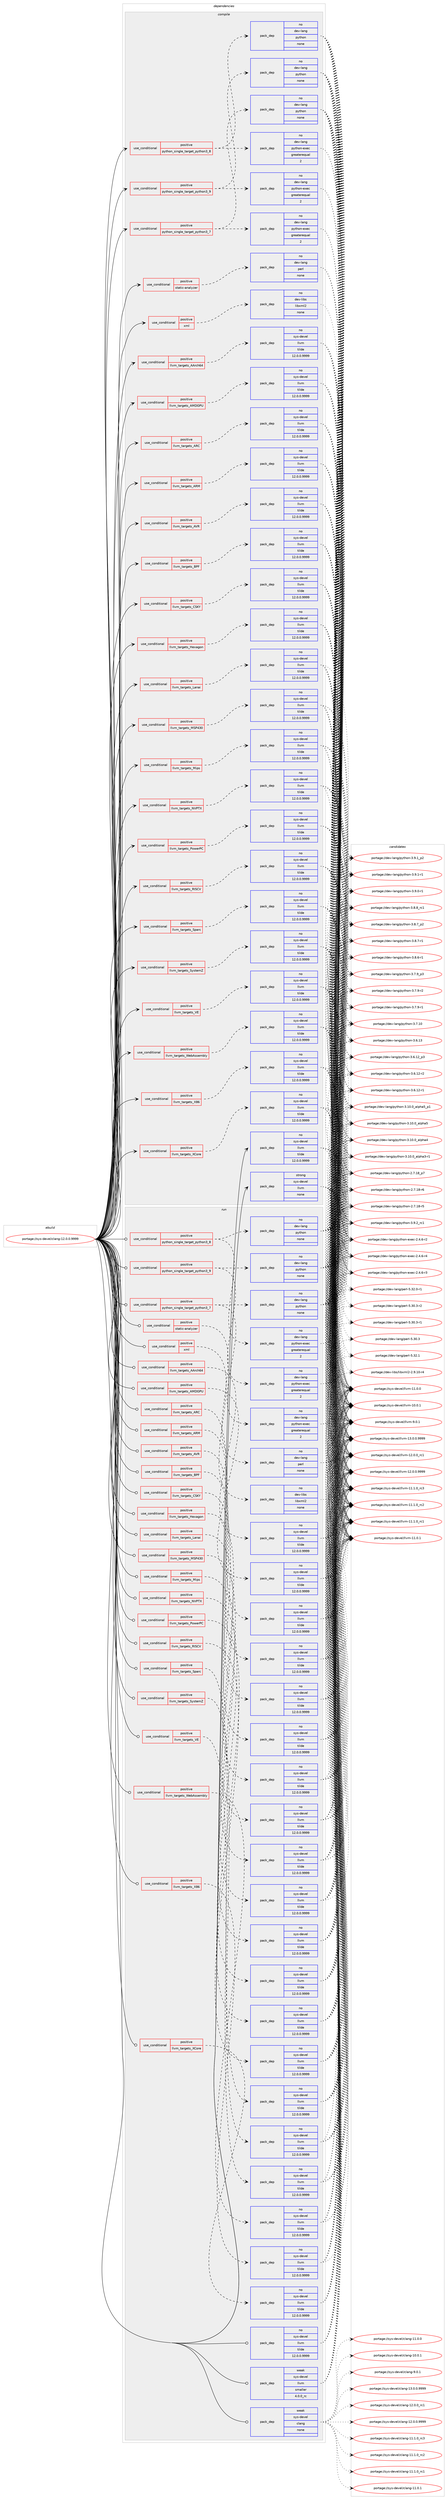 digraph prolog {

# *************
# Graph options
# *************

newrank=true;
concentrate=true;
compound=true;
graph [rankdir=LR,fontname=Helvetica,fontsize=10,ranksep=1.5];#, ranksep=2.5, nodesep=0.2];
edge  [arrowhead=vee];
node  [fontname=Helvetica,fontsize=10];

# **********
# The ebuild
# **********

subgraph cluster_leftcol {
color=gray;
rank=same;
label=<<i>ebuild</i>>;
id [label="portage://sys-devel/clang-12.0.0.9999", color=red, width=4, href="../sys-devel/clang-12.0.0.9999.svg"];
}

# ****************
# The dependencies
# ****************

subgraph cluster_midcol {
color=gray;
label=<<i>dependencies</i>>;
subgraph cluster_compile {
fillcolor="#eeeeee";
style=filled;
label=<<i>compile</i>>;
subgraph cond1379 {
dependency5371 [label=<<TABLE BORDER="0" CELLBORDER="1" CELLSPACING="0" CELLPADDING="4"><TR><TD ROWSPAN="3" CELLPADDING="10">use_conditional</TD></TR><TR><TD>positive</TD></TR><TR><TD>llvm_targets_AArch64</TD></TR></TABLE>>, shape=none, color=red];
subgraph pack3920 {
dependency5372 [label=<<TABLE BORDER="0" CELLBORDER="1" CELLSPACING="0" CELLPADDING="4" WIDTH="220"><TR><TD ROWSPAN="6" CELLPADDING="30">pack_dep</TD></TR><TR><TD WIDTH="110">no</TD></TR><TR><TD>sys-devel</TD></TR><TR><TD>llvm</TD></TR><TR><TD>tilde</TD></TR><TR><TD>12.0.0.9999</TD></TR></TABLE>>, shape=none, color=blue];
}
dependency5371:e -> dependency5372:w [weight=20,style="dashed",arrowhead="vee"];
}
id:e -> dependency5371:w [weight=20,style="solid",arrowhead="vee"];
subgraph cond1380 {
dependency5373 [label=<<TABLE BORDER="0" CELLBORDER="1" CELLSPACING="0" CELLPADDING="4"><TR><TD ROWSPAN="3" CELLPADDING="10">use_conditional</TD></TR><TR><TD>positive</TD></TR><TR><TD>llvm_targets_AMDGPU</TD></TR></TABLE>>, shape=none, color=red];
subgraph pack3921 {
dependency5374 [label=<<TABLE BORDER="0" CELLBORDER="1" CELLSPACING="0" CELLPADDING="4" WIDTH="220"><TR><TD ROWSPAN="6" CELLPADDING="30">pack_dep</TD></TR><TR><TD WIDTH="110">no</TD></TR><TR><TD>sys-devel</TD></TR><TR><TD>llvm</TD></TR><TR><TD>tilde</TD></TR><TR><TD>12.0.0.9999</TD></TR></TABLE>>, shape=none, color=blue];
}
dependency5373:e -> dependency5374:w [weight=20,style="dashed",arrowhead="vee"];
}
id:e -> dependency5373:w [weight=20,style="solid",arrowhead="vee"];
subgraph cond1381 {
dependency5375 [label=<<TABLE BORDER="0" CELLBORDER="1" CELLSPACING="0" CELLPADDING="4"><TR><TD ROWSPAN="3" CELLPADDING="10">use_conditional</TD></TR><TR><TD>positive</TD></TR><TR><TD>llvm_targets_ARC</TD></TR></TABLE>>, shape=none, color=red];
subgraph pack3922 {
dependency5376 [label=<<TABLE BORDER="0" CELLBORDER="1" CELLSPACING="0" CELLPADDING="4" WIDTH="220"><TR><TD ROWSPAN="6" CELLPADDING="30">pack_dep</TD></TR><TR><TD WIDTH="110">no</TD></TR><TR><TD>sys-devel</TD></TR><TR><TD>llvm</TD></TR><TR><TD>tilde</TD></TR><TR><TD>12.0.0.9999</TD></TR></TABLE>>, shape=none, color=blue];
}
dependency5375:e -> dependency5376:w [weight=20,style="dashed",arrowhead="vee"];
}
id:e -> dependency5375:w [weight=20,style="solid",arrowhead="vee"];
subgraph cond1382 {
dependency5377 [label=<<TABLE BORDER="0" CELLBORDER="1" CELLSPACING="0" CELLPADDING="4"><TR><TD ROWSPAN="3" CELLPADDING="10">use_conditional</TD></TR><TR><TD>positive</TD></TR><TR><TD>llvm_targets_ARM</TD></TR></TABLE>>, shape=none, color=red];
subgraph pack3923 {
dependency5378 [label=<<TABLE BORDER="0" CELLBORDER="1" CELLSPACING="0" CELLPADDING="4" WIDTH="220"><TR><TD ROWSPAN="6" CELLPADDING="30">pack_dep</TD></TR><TR><TD WIDTH="110">no</TD></TR><TR><TD>sys-devel</TD></TR><TR><TD>llvm</TD></TR><TR><TD>tilde</TD></TR><TR><TD>12.0.0.9999</TD></TR></TABLE>>, shape=none, color=blue];
}
dependency5377:e -> dependency5378:w [weight=20,style="dashed",arrowhead="vee"];
}
id:e -> dependency5377:w [weight=20,style="solid",arrowhead="vee"];
subgraph cond1383 {
dependency5379 [label=<<TABLE BORDER="0" CELLBORDER="1" CELLSPACING="0" CELLPADDING="4"><TR><TD ROWSPAN="3" CELLPADDING="10">use_conditional</TD></TR><TR><TD>positive</TD></TR><TR><TD>llvm_targets_AVR</TD></TR></TABLE>>, shape=none, color=red];
subgraph pack3924 {
dependency5380 [label=<<TABLE BORDER="0" CELLBORDER="1" CELLSPACING="0" CELLPADDING="4" WIDTH="220"><TR><TD ROWSPAN="6" CELLPADDING="30">pack_dep</TD></TR><TR><TD WIDTH="110">no</TD></TR><TR><TD>sys-devel</TD></TR><TR><TD>llvm</TD></TR><TR><TD>tilde</TD></TR><TR><TD>12.0.0.9999</TD></TR></TABLE>>, shape=none, color=blue];
}
dependency5379:e -> dependency5380:w [weight=20,style="dashed",arrowhead="vee"];
}
id:e -> dependency5379:w [weight=20,style="solid",arrowhead="vee"];
subgraph cond1384 {
dependency5381 [label=<<TABLE BORDER="0" CELLBORDER="1" CELLSPACING="0" CELLPADDING="4"><TR><TD ROWSPAN="3" CELLPADDING="10">use_conditional</TD></TR><TR><TD>positive</TD></TR><TR><TD>llvm_targets_BPF</TD></TR></TABLE>>, shape=none, color=red];
subgraph pack3925 {
dependency5382 [label=<<TABLE BORDER="0" CELLBORDER="1" CELLSPACING="0" CELLPADDING="4" WIDTH="220"><TR><TD ROWSPAN="6" CELLPADDING="30">pack_dep</TD></TR><TR><TD WIDTH="110">no</TD></TR><TR><TD>sys-devel</TD></TR><TR><TD>llvm</TD></TR><TR><TD>tilde</TD></TR><TR><TD>12.0.0.9999</TD></TR></TABLE>>, shape=none, color=blue];
}
dependency5381:e -> dependency5382:w [weight=20,style="dashed",arrowhead="vee"];
}
id:e -> dependency5381:w [weight=20,style="solid",arrowhead="vee"];
subgraph cond1385 {
dependency5383 [label=<<TABLE BORDER="0" CELLBORDER="1" CELLSPACING="0" CELLPADDING="4"><TR><TD ROWSPAN="3" CELLPADDING="10">use_conditional</TD></TR><TR><TD>positive</TD></TR><TR><TD>llvm_targets_CSKY</TD></TR></TABLE>>, shape=none, color=red];
subgraph pack3926 {
dependency5384 [label=<<TABLE BORDER="0" CELLBORDER="1" CELLSPACING="0" CELLPADDING="4" WIDTH="220"><TR><TD ROWSPAN="6" CELLPADDING="30">pack_dep</TD></TR><TR><TD WIDTH="110">no</TD></TR><TR><TD>sys-devel</TD></TR><TR><TD>llvm</TD></TR><TR><TD>tilde</TD></TR><TR><TD>12.0.0.9999</TD></TR></TABLE>>, shape=none, color=blue];
}
dependency5383:e -> dependency5384:w [weight=20,style="dashed",arrowhead="vee"];
}
id:e -> dependency5383:w [weight=20,style="solid",arrowhead="vee"];
subgraph cond1386 {
dependency5385 [label=<<TABLE BORDER="0" CELLBORDER="1" CELLSPACING="0" CELLPADDING="4"><TR><TD ROWSPAN="3" CELLPADDING="10">use_conditional</TD></TR><TR><TD>positive</TD></TR><TR><TD>llvm_targets_Hexagon</TD></TR></TABLE>>, shape=none, color=red];
subgraph pack3927 {
dependency5386 [label=<<TABLE BORDER="0" CELLBORDER="1" CELLSPACING="0" CELLPADDING="4" WIDTH="220"><TR><TD ROWSPAN="6" CELLPADDING="30">pack_dep</TD></TR><TR><TD WIDTH="110">no</TD></TR><TR><TD>sys-devel</TD></TR><TR><TD>llvm</TD></TR><TR><TD>tilde</TD></TR><TR><TD>12.0.0.9999</TD></TR></TABLE>>, shape=none, color=blue];
}
dependency5385:e -> dependency5386:w [weight=20,style="dashed",arrowhead="vee"];
}
id:e -> dependency5385:w [weight=20,style="solid",arrowhead="vee"];
subgraph cond1387 {
dependency5387 [label=<<TABLE BORDER="0" CELLBORDER="1" CELLSPACING="0" CELLPADDING="4"><TR><TD ROWSPAN="3" CELLPADDING="10">use_conditional</TD></TR><TR><TD>positive</TD></TR><TR><TD>llvm_targets_Lanai</TD></TR></TABLE>>, shape=none, color=red];
subgraph pack3928 {
dependency5388 [label=<<TABLE BORDER="0" CELLBORDER="1" CELLSPACING="0" CELLPADDING="4" WIDTH="220"><TR><TD ROWSPAN="6" CELLPADDING="30">pack_dep</TD></TR><TR><TD WIDTH="110">no</TD></TR><TR><TD>sys-devel</TD></TR><TR><TD>llvm</TD></TR><TR><TD>tilde</TD></TR><TR><TD>12.0.0.9999</TD></TR></TABLE>>, shape=none, color=blue];
}
dependency5387:e -> dependency5388:w [weight=20,style="dashed",arrowhead="vee"];
}
id:e -> dependency5387:w [weight=20,style="solid",arrowhead="vee"];
subgraph cond1388 {
dependency5389 [label=<<TABLE BORDER="0" CELLBORDER="1" CELLSPACING="0" CELLPADDING="4"><TR><TD ROWSPAN="3" CELLPADDING="10">use_conditional</TD></TR><TR><TD>positive</TD></TR><TR><TD>llvm_targets_MSP430</TD></TR></TABLE>>, shape=none, color=red];
subgraph pack3929 {
dependency5390 [label=<<TABLE BORDER="0" CELLBORDER="1" CELLSPACING="0" CELLPADDING="4" WIDTH="220"><TR><TD ROWSPAN="6" CELLPADDING="30">pack_dep</TD></TR><TR><TD WIDTH="110">no</TD></TR><TR><TD>sys-devel</TD></TR><TR><TD>llvm</TD></TR><TR><TD>tilde</TD></TR><TR><TD>12.0.0.9999</TD></TR></TABLE>>, shape=none, color=blue];
}
dependency5389:e -> dependency5390:w [weight=20,style="dashed",arrowhead="vee"];
}
id:e -> dependency5389:w [weight=20,style="solid",arrowhead="vee"];
subgraph cond1389 {
dependency5391 [label=<<TABLE BORDER="0" CELLBORDER="1" CELLSPACING="0" CELLPADDING="4"><TR><TD ROWSPAN="3" CELLPADDING="10">use_conditional</TD></TR><TR><TD>positive</TD></TR><TR><TD>llvm_targets_Mips</TD></TR></TABLE>>, shape=none, color=red];
subgraph pack3930 {
dependency5392 [label=<<TABLE BORDER="0" CELLBORDER="1" CELLSPACING="0" CELLPADDING="4" WIDTH="220"><TR><TD ROWSPAN="6" CELLPADDING="30">pack_dep</TD></TR><TR><TD WIDTH="110">no</TD></TR><TR><TD>sys-devel</TD></TR><TR><TD>llvm</TD></TR><TR><TD>tilde</TD></TR><TR><TD>12.0.0.9999</TD></TR></TABLE>>, shape=none, color=blue];
}
dependency5391:e -> dependency5392:w [weight=20,style="dashed",arrowhead="vee"];
}
id:e -> dependency5391:w [weight=20,style="solid",arrowhead="vee"];
subgraph cond1390 {
dependency5393 [label=<<TABLE BORDER="0" CELLBORDER="1" CELLSPACING="0" CELLPADDING="4"><TR><TD ROWSPAN="3" CELLPADDING="10">use_conditional</TD></TR><TR><TD>positive</TD></TR><TR><TD>llvm_targets_NVPTX</TD></TR></TABLE>>, shape=none, color=red];
subgraph pack3931 {
dependency5394 [label=<<TABLE BORDER="0" CELLBORDER="1" CELLSPACING="0" CELLPADDING="4" WIDTH="220"><TR><TD ROWSPAN="6" CELLPADDING="30">pack_dep</TD></TR><TR><TD WIDTH="110">no</TD></TR><TR><TD>sys-devel</TD></TR><TR><TD>llvm</TD></TR><TR><TD>tilde</TD></TR><TR><TD>12.0.0.9999</TD></TR></TABLE>>, shape=none, color=blue];
}
dependency5393:e -> dependency5394:w [weight=20,style="dashed",arrowhead="vee"];
}
id:e -> dependency5393:w [weight=20,style="solid",arrowhead="vee"];
subgraph cond1391 {
dependency5395 [label=<<TABLE BORDER="0" CELLBORDER="1" CELLSPACING="0" CELLPADDING="4"><TR><TD ROWSPAN="3" CELLPADDING="10">use_conditional</TD></TR><TR><TD>positive</TD></TR><TR><TD>llvm_targets_PowerPC</TD></TR></TABLE>>, shape=none, color=red];
subgraph pack3932 {
dependency5396 [label=<<TABLE BORDER="0" CELLBORDER="1" CELLSPACING="0" CELLPADDING="4" WIDTH="220"><TR><TD ROWSPAN="6" CELLPADDING="30">pack_dep</TD></TR><TR><TD WIDTH="110">no</TD></TR><TR><TD>sys-devel</TD></TR><TR><TD>llvm</TD></TR><TR><TD>tilde</TD></TR><TR><TD>12.0.0.9999</TD></TR></TABLE>>, shape=none, color=blue];
}
dependency5395:e -> dependency5396:w [weight=20,style="dashed",arrowhead="vee"];
}
id:e -> dependency5395:w [weight=20,style="solid",arrowhead="vee"];
subgraph cond1392 {
dependency5397 [label=<<TABLE BORDER="0" CELLBORDER="1" CELLSPACING="0" CELLPADDING="4"><TR><TD ROWSPAN="3" CELLPADDING="10">use_conditional</TD></TR><TR><TD>positive</TD></TR><TR><TD>llvm_targets_RISCV</TD></TR></TABLE>>, shape=none, color=red];
subgraph pack3933 {
dependency5398 [label=<<TABLE BORDER="0" CELLBORDER="1" CELLSPACING="0" CELLPADDING="4" WIDTH="220"><TR><TD ROWSPAN="6" CELLPADDING="30">pack_dep</TD></TR><TR><TD WIDTH="110">no</TD></TR><TR><TD>sys-devel</TD></TR><TR><TD>llvm</TD></TR><TR><TD>tilde</TD></TR><TR><TD>12.0.0.9999</TD></TR></TABLE>>, shape=none, color=blue];
}
dependency5397:e -> dependency5398:w [weight=20,style="dashed",arrowhead="vee"];
}
id:e -> dependency5397:w [weight=20,style="solid",arrowhead="vee"];
subgraph cond1393 {
dependency5399 [label=<<TABLE BORDER="0" CELLBORDER="1" CELLSPACING="0" CELLPADDING="4"><TR><TD ROWSPAN="3" CELLPADDING="10">use_conditional</TD></TR><TR><TD>positive</TD></TR><TR><TD>llvm_targets_Sparc</TD></TR></TABLE>>, shape=none, color=red];
subgraph pack3934 {
dependency5400 [label=<<TABLE BORDER="0" CELLBORDER="1" CELLSPACING="0" CELLPADDING="4" WIDTH="220"><TR><TD ROWSPAN="6" CELLPADDING="30">pack_dep</TD></TR><TR><TD WIDTH="110">no</TD></TR><TR><TD>sys-devel</TD></TR><TR><TD>llvm</TD></TR><TR><TD>tilde</TD></TR><TR><TD>12.0.0.9999</TD></TR></TABLE>>, shape=none, color=blue];
}
dependency5399:e -> dependency5400:w [weight=20,style="dashed",arrowhead="vee"];
}
id:e -> dependency5399:w [weight=20,style="solid",arrowhead="vee"];
subgraph cond1394 {
dependency5401 [label=<<TABLE BORDER="0" CELLBORDER="1" CELLSPACING="0" CELLPADDING="4"><TR><TD ROWSPAN="3" CELLPADDING="10">use_conditional</TD></TR><TR><TD>positive</TD></TR><TR><TD>llvm_targets_SystemZ</TD></TR></TABLE>>, shape=none, color=red];
subgraph pack3935 {
dependency5402 [label=<<TABLE BORDER="0" CELLBORDER="1" CELLSPACING="0" CELLPADDING="4" WIDTH="220"><TR><TD ROWSPAN="6" CELLPADDING="30">pack_dep</TD></TR><TR><TD WIDTH="110">no</TD></TR><TR><TD>sys-devel</TD></TR><TR><TD>llvm</TD></TR><TR><TD>tilde</TD></TR><TR><TD>12.0.0.9999</TD></TR></TABLE>>, shape=none, color=blue];
}
dependency5401:e -> dependency5402:w [weight=20,style="dashed",arrowhead="vee"];
}
id:e -> dependency5401:w [weight=20,style="solid",arrowhead="vee"];
subgraph cond1395 {
dependency5403 [label=<<TABLE BORDER="0" CELLBORDER="1" CELLSPACING="0" CELLPADDING="4"><TR><TD ROWSPAN="3" CELLPADDING="10">use_conditional</TD></TR><TR><TD>positive</TD></TR><TR><TD>llvm_targets_VE</TD></TR></TABLE>>, shape=none, color=red];
subgraph pack3936 {
dependency5404 [label=<<TABLE BORDER="0" CELLBORDER="1" CELLSPACING="0" CELLPADDING="4" WIDTH="220"><TR><TD ROWSPAN="6" CELLPADDING="30">pack_dep</TD></TR><TR><TD WIDTH="110">no</TD></TR><TR><TD>sys-devel</TD></TR><TR><TD>llvm</TD></TR><TR><TD>tilde</TD></TR><TR><TD>12.0.0.9999</TD></TR></TABLE>>, shape=none, color=blue];
}
dependency5403:e -> dependency5404:w [weight=20,style="dashed",arrowhead="vee"];
}
id:e -> dependency5403:w [weight=20,style="solid",arrowhead="vee"];
subgraph cond1396 {
dependency5405 [label=<<TABLE BORDER="0" CELLBORDER="1" CELLSPACING="0" CELLPADDING="4"><TR><TD ROWSPAN="3" CELLPADDING="10">use_conditional</TD></TR><TR><TD>positive</TD></TR><TR><TD>llvm_targets_WebAssembly</TD></TR></TABLE>>, shape=none, color=red];
subgraph pack3937 {
dependency5406 [label=<<TABLE BORDER="0" CELLBORDER="1" CELLSPACING="0" CELLPADDING="4" WIDTH="220"><TR><TD ROWSPAN="6" CELLPADDING="30">pack_dep</TD></TR><TR><TD WIDTH="110">no</TD></TR><TR><TD>sys-devel</TD></TR><TR><TD>llvm</TD></TR><TR><TD>tilde</TD></TR><TR><TD>12.0.0.9999</TD></TR></TABLE>>, shape=none, color=blue];
}
dependency5405:e -> dependency5406:w [weight=20,style="dashed",arrowhead="vee"];
}
id:e -> dependency5405:w [weight=20,style="solid",arrowhead="vee"];
subgraph cond1397 {
dependency5407 [label=<<TABLE BORDER="0" CELLBORDER="1" CELLSPACING="0" CELLPADDING="4"><TR><TD ROWSPAN="3" CELLPADDING="10">use_conditional</TD></TR><TR><TD>positive</TD></TR><TR><TD>llvm_targets_X86</TD></TR></TABLE>>, shape=none, color=red];
subgraph pack3938 {
dependency5408 [label=<<TABLE BORDER="0" CELLBORDER="1" CELLSPACING="0" CELLPADDING="4" WIDTH="220"><TR><TD ROWSPAN="6" CELLPADDING="30">pack_dep</TD></TR><TR><TD WIDTH="110">no</TD></TR><TR><TD>sys-devel</TD></TR><TR><TD>llvm</TD></TR><TR><TD>tilde</TD></TR><TR><TD>12.0.0.9999</TD></TR></TABLE>>, shape=none, color=blue];
}
dependency5407:e -> dependency5408:w [weight=20,style="dashed",arrowhead="vee"];
}
id:e -> dependency5407:w [weight=20,style="solid",arrowhead="vee"];
subgraph cond1398 {
dependency5409 [label=<<TABLE BORDER="0" CELLBORDER="1" CELLSPACING="0" CELLPADDING="4"><TR><TD ROWSPAN="3" CELLPADDING="10">use_conditional</TD></TR><TR><TD>positive</TD></TR><TR><TD>llvm_targets_XCore</TD></TR></TABLE>>, shape=none, color=red];
subgraph pack3939 {
dependency5410 [label=<<TABLE BORDER="0" CELLBORDER="1" CELLSPACING="0" CELLPADDING="4" WIDTH="220"><TR><TD ROWSPAN="6" CELLPADDING="30">pack_dep</TD></TR><TR><TD WIDTH="110">no</TD></TR><TR><TD>sys-devel</TD></TR><TR><TD>llvm</TD></TR><TR><TD>tilde</TD></TR><TR><TD>12.0.0.9999</TD></TR></TABLE>>, shape=none, color=blue];
}
dependency5409:e -> dependency5410:w [weight=20,style="dashed",arrowhead="vee"];
}
id:e -> dependency5409:w [weight=20,style="solid",arrowhead="vee"];
subgraph cond1399 {
dependency5411 [label=<<TABLE BORDER="0" CELLBORDER="1" CELLSPACING="0" CELLPADDING="4"><TR><TD ROWSPAN="3" CELLPADDING="10">use_conditional</TD></TR><TR><TD>positive</TD></TR><TR><TD>python_single_target_python3_7</TD></TR></TABLE>>, shape=none, color=red];
subgraph pack3940 {
dependency5412 [label=<<TABLE BORDER="0" CELLBORDER="1" CELLSPACING="0" CELLPADDING="4" WIDTH="220"><TR><TD ROWSPAN="6" CELLPADDING="30">pack_dep</TD></TR><TR><TD WIDTH="110">no</TD></TR><TR><TD>dev-lang</TD></TR><TR><TD>python</TD></TR><TR><TD>none</TD></TR><TR><TD></TD></TR></TABLE>>, shape=none, color=blue];
}
dependency5411:e -> dependency5412:w [weight=20,style="dashed",arrowhead="vee"];
subgraph pack3941 {
dependency5413 [label=<<TABLE BORDER="0" CELLBORDER="1" CELLSPACING="0" CELLPADDING="4" WIDTH="220"><TR><TD ROWSPAN="6" CELLPADDING="30">pack_dep</TD></TR><TR><TD WIDTH="110">no</TD></TR><TR><TD>dev-lang</TD></TR><TR><TD>python-exec</TD></TR><TR><TD>greaterequal</TD></TR><TR><TD>2</TD></TR></TABLE>>, shape=none, color=blue];
}
dependency5411:e -> dependency5413:w [weight=20,style="dashed",arrowhead="vee"];
}
id:e -> dependency5411:w [weight=20,style="solid",arrowhead="vee"];
subgraph cond1400 {
dependency5414 [label=<<TABLE BORDER="0" CELLBORDER="1" CELLSPACING="0" CELLPADDING="4"><TR><TD ROWSPAN="3" CELLPADDING="10">use_conditional</TD></TR><TR><TD>positive</TD></TR><TR><TD>python_single_target_python3_8</TD></TR></TABLE>>, shape=none, color=red];
subgraph pack3942 {
dependency5415 [label=<<TABLE BORDER="0" CELLBORDER="1" CELLSPACING="0" CELLPADDING="4" WIDTH="220"><TR><TD ROWSPAN="6" CELLPADDING="30">pack_dep</TD></TR><TR><TD WIDTH="110">no</TD></TR><TR><TD>dev-lang</TD></TR><TR><TD>python</TD></TR><TR><TD>none</TD></TR><TR><TD></TD></TR></TABLE>>, shape=none, color=blue];
}
dependency5414:e -> dependency5415:w [weight=20,style="dashed",arrowhead="vee"];
subgraph pack3943 {
dependency5416 [label=<<TABLE BORDER="0" CELLBORDER="1" CELLSPACING="0" CELLPADDING="4" WIDTH="220"><TR><TD ROWSPAN="6" CELLPADDING="30">pack_dep</TD></TR><TR><TD WIDTH="110">no</TD></TR><TR><TD>dev-lang</TD></TR><TR><TD>python-exec</TD></TR><TR><TD>greaterequal</TD></TR><TR><TD>2</TD></TR></TABLE>>, shape=none, color=blue];
}
dependency5414:e -> dependency5416:w [weight=20,style="dashed",arrowhead="vee"];
}
id:e -> dependency5414:w [weight=20,style="solid",arrowhead="vee"];
subgraph cond1401 {
dependency5417 [label=<<TABLE BORDER="0" CELLBORDER="1" CELLSPACING="0" CELLPADDING="4"><TR><TD ROWSPAN="3" CELLPADDING="10">use_conditional</TD></TR><TR><TD>positive</TD></TR><TR><TD>python_single_target_python3_9</TD></TR></TABLE>>, shape=none, color=red];
subgraph pack3944 {
dependency5418 [label=<<TABLE BORDER="0" CELLBORDER="1" CELLSPACING="0" CELLPADDING="4" WIDTH="220"><TR><TD ROWSPAN="6" CELLPADDING="30">pack_dep</TD></TR><TR><TD WIDTH="110">no</TD></TR><TR><TD>dev-lang</TD></TR><TR><TD>python</TD></TR><TR><TD>none</TD></TR><TR><TD></TD></TR></TABLE>>, shape=none, color=blue];
}
dependency5417:e -> dependency5418:w [weight=20,style="dashed",arrowhead="vee"];
subgraph pack3945 {
dependency5419 [label=<<TABLE BORDER="0" CELLBORDER="1" CELLSPACING="0" CELLPADDING="4" WIDTH="220"><TR><TD ROWSPAN="6" CELLPADDING="30">pack_dep</TD></TR><TR><TD WIDTH="110">no</TD></TR><TR><TD>dev-lang</TD></TR><TR><TD>python-exec</TD></TR><TR><TD>greaterequal</TD></TR><TR><TD>2</TD></TR></TABLE>>, shape=none, color=blue];
}
dependency5417:e -> dependency5419:w [weight=20,style="dashed",arrowhead="vee"];
}
id:e -> dependency5417:w [weight=20,style="solid",arrowhead="vee"];
subgraph cond1402 {
dependency5420 [label=<<TABLE BORDER="0" CELLBORDER="1" CELLSPACING="0" CELLPADDING="4"><TR><TD ROWSPAN="3" CELLPADDING="10">use_conditional</TD></TR><TR><TD>positive</TD></TR><TR><TD>static-analyzer</TD></TR></TABLE>>, shape=none, color=red];
subgraph pack3946 {
dependency5421 [label=<<TABLE BORDER="0" CELLBORDER="1" CELLSPACING="0" CELLPADDING="4" WIDTH="220"><TR><TD ROWSPAN="6" CELLPADDING="30">pack_dep</TD></TR><TR><TD WIDTH="110">no</TD></TR><TR><TD>dev-lang</TD></TR><TR><TD>perl</TD></TR><TR><TD>none</TD></TR><TR><TD></TD></TR></TABLE>>, shape=none, color=blue];
}
dependency5420:e -> dependency5421:w [weight=20,style="dashed",arrowhead="vee"];
}
id:e -> dependency5420:w [weight=20,style="solid",arrowhead="vee"];
subgraph cond1403 {
dependency5422 [label=<<TABLE BORDER="0" CELLBORDER="1" CELLSPACING="0" CELLPADDING="4"><TR><TD ROWSPAN="3" CELLPADDING="10">use_conditional</TD></TR><TR><TD>positive</TD></TR><TR><TD>xml</TD></TR></TABLE>>, shape=none, color=red];
subgraph pack3947 {
dependency5423 [label=<<TABLE BORDER="0" CELLBORDER="1" CELLSPACING="0" CELLPADDING="4" WIDTH="220"><TR><TD ROWSPAN="6" CELLPADDING="30">pack_dep</TD></TR><TR><TD WIDTH="110">no</TD></TR><TR><TD>dev-libs</TD></TR><TR><TD>libxml2</TD></TR><TR><TD>none</TD></TR><TR><TD></TD></TR></TABLE>>, shape=none, color=blue];
}
dependency5422:e -> dependency5423:w [weight=20,style="dashed",arrowhead="vee"];
}
id:e -> dependency5422:w [weight=20,style="solid",arrowhead="vee"];
subgraph pack3948 {
dependency5424 [label=<<TABLE BORDER="0" CELLBORDER="1" CELLSPACING="0" CELLPADDING="4" WIDTH="220"><TR><TD ROWSPAN="6" CELLPADDING="30">pack_dep</TD></TR><TR><TD WIDTH="110">no</TD></TR><TR><TD>sys-devel</TD></TR><TR><TD>llvm</TD></TR><TR><TD>tilde</TD></TR><TR><TD>12.0.0.9999</TD></TR></TABLE>>, shape=none, color=blue];
}
id:e -> dependency5424:w [weight=20,style="solid",arrowhead="vee"];
subgraph pack3949 {
dependency5425 [label=<<TABLE BORDER="0" CELLBORDER="1" CELLSPACING="0" CELLPADDING="4" WIDTH="220"><TR><TD ROWSPAN="6" CELLPADDING="30">pack_dep</TD></TR><TR><TD WIDTH="110">strong</TD></TR><TR><TD>sys-devel</TD></TR><TR><TD>llvm</TD></TR><TR><TD>none</TD></TR><TR><TD></TD></TR></TABLE>>, shape=none, color=blue];
}
id:e -> dependency5425:w [weight=20,style="solid",arrowhead="vee"];
}
subgraph cluster_compileandrun {
fillcolor="#eeeeee";
style=filled;
label=<<i>compile and run</i>>;
}
subgraph cluster_run {
fillcolor="#eeeeee";
style=filled;
label=<<i>run</i>>;
subgraph cond1404 {
dependency5426 [label=<<TABLE BORDER="0" CELLBORDER="1" CELLSPACING="0" CELLPADDING="4"><TR><TD ROWSPAN="3" CELLPADDING="10">use_conditional</TD></TR><TR><TD>positive</TD></TR><TR><TD>llvm_targets_AArch64</TD></TR></TABLE>>, shape=none, color=red];
subgraph pack3950 {
dependency5427 [label=<<TABLE BORDER="0" CELLBORDER="1" CELLSPACING="0" CELLPADDING="4" WIDTH="220"><TR><TD ROWSPAN="6" CELLPADDING="30">pack_dep</TD></TR><TR><TD WIDTH="110">no</TD></TR><TR><TD>sys-devel</TD></TR><TR><TD>llvm</TD></TR><TR><TD>tilde</TD></TR><TR><TD>12.0.0.9999</TD></TR></TABLE>>, shape=none, color=blue];
}
dependency5426:e -> dependency5427:w [weight=20,style="dashed",arrowhead="vee"];
}
id:e -> dependency5426:w [weight=20,style="solid",arrowhead="odot"];
subgraph cond1405 {
dependency5428 [label=<<TABLE BORDER="0" CELLBORDER="1" CELLSPACING="0" CELLPADDING="4"><TR><TD ROWSPAN="3" CELLPADDING="10">use_conditional</TD></TR><TR><TD>positive</TD></TR><TR><TD>llvm_targets_AMDGPU</TD></TR></TABLE>>, shape=none, color=red];
subgraph pack3951 {
dependency5429 [label=<<TABLE BORDER="0" CELLBORDER="1" CELLSPACING="0" CELLPADDING="4" WIDTH="220"><TR><TD ROWSPAN="6" CELLPADDING="30">pack_dep</TD></TR><TR><TD WIDTH="110">no</TD></TR><TR><TD>sys-devel</TD></TR><TR><TD>llvm</TD></TR><TR><TD>tilde</TD></TR><TR><TD>12.0.0.9999</TD></TR></TABLE>>, shape=none, color=blue];
}
dependency5428:e -> dependency5429:w [weight=20,style="dashed",arrowhead="vee"];
}
id:e -> dependency5428:w [weight=20,style="solid",arrowhead="odot"];
subgraph cond1406 {
dependency5430 [label=<<TABLE BORDER="0" CELLBORDER="1" CELLSPACING="0" CELLPADDING="4"><TR><TD ROWSPAN="3" CELLPADDING="10">use_conditional</TD></TR><TR><TD>positive</TD></TR><TR><TD>llvm_targets_ARC</TD></TR></TABLE>>, shape=none, color=red];
subgraph pack3952 {
dependency5431 [label=<<TABLE BORDER="0" CELLBORDER="1" CELLSPACING="0" CELLPADDING="4" WIDTH="220"><TR><TD ROWSPAN="6" CELLPADDING="30">pack_dep</TD></TR><TR><TD WIDTH="110">no</TD></TR><TR><TD>sys-devel</TD></TR><TR><TD>llvm</TD></TR><TR><TD>tilde</TD></TR><TR><TD>12.0.0.9999</TD></TR></TABLE>>, shape=none, color=blue];
}
dependency5430:e -> dependency5431:w [weight=20,style="dashed",arrowhead="vee"];
}
id:e -> dependency5430:w [weight=20,style="solid",arrowhead="odot"];
subgraph cond1407 {
dependency5432 [label=<<TABLE BORDER="0" CELLBORDER="1" CELLSPACING="0" CELLPADDING="4"><TR><TD ROWSPAN="3" CELLPADDING="10">use_conditional</TD></TR><TR><TD>positive</TD></TR><TR><TD>llvm_targets_ARM</TD></TR></TABLE>>, shape=none, color=red];
subgraph pack3953 {
dependency5433 [label=<<TABLE BORDER="0" CELLBORDER="1" CELLSPACING="0" CELLPADDING="4" WIDTH="220"><TR><TD ROWSPAN="6" CELLPADDING="30">pack_dep</TD></TR><TR><TD WIDTH="110">no</TD></TR><TR><TD>sys-devel</TD></TR><TR><TD>llvm</TD></TR><TR><TD>tilde</TD></TR><TR><TD>12.0.0.9999</TD></TR></TABLE>>, shape=none, color=blue];
}
dependency5432:e -> dependency5433:w [weight=20,style="dashed",arrowhead="vee"];
}
id:e -> dependency5432:w [weight=20,style="solid",arrowhead="odot"];
subgraph cond1408 {
dependency5434 [label=<<TABLE BORDER="0" CELLBORDER="1" CELLSPACING="0" CELLPADDING="4"><TR><TD ROWSPAN="3" CELLPADDING="10">use_conditional</TD></TR><TR><TD>positive</TD></TR><TR><TD>llvm_targets_AVR</TD></TR></TABLE>>, shape=none, color=red];
subgraph pack3954 {
dependency5435 [label=<<TABLE BORDER="0" CELLBORDER="1" CELLSPACING="0" CELLPADDING="4" WIDTH="220"><TR><TD ROWSPAN="6" CELLPADDING="30">pack_dep</TD></TR><TR><TD WIDTH="110">no</TD></TR><TR><TD>sys-devel</TD></TR><TR><TD>llvm</TD></TR><TR><TD>tilde</TD></TR><TR><TD>12.0.0.9999</TD></TR></TABLE>>, shape=none, color=blue];
}
dependency5434:e -> dependency5435:w [weight=20,style="dashed",arrowhead="vee"];
}
id:e -> dependency5434:w [weight=20,style="solid",arrowhead="odot"];
subgraph cond1409 {
dependency5436 [label=<<TABLE BORDER="0" CELLBORDER="1" CELLSPACING="0" CELLPADDING="4"><TR><TD ROWSPAN="3" CELLPADDING="10">use_conditional</TD></TR><TR><TD>positive</TD></TR><TR><TD>llvm_targets_BPF</TD></TR></TABLE>>, shape=none, color=red];
subgraph pack3955 {
dependency5437 [label=<<TABLE BORDER="0" CELLBORDER="1" CELLSPACING="0" CELLPADDING="4" WIDTH="220"><TR><TD ROWSPAN="6" CELLPADDING="30">pack_dep</TD></TR><TR><TD WIDTH="110">no</TD></TR><TR><TD>sys-devel</TD></TR><TR><TD>llvm</TD></TR><TR><TD>tilde</TD></TR><TR><TD>12.0.0.9999</TD></TR></TABLE>>, shape=none, color=blue];
}
dependency5436:e -> dependency5437:w [weight=20,style="dashed",arrowhead="vee"];
}
id:e -> dependency5436:w [weight=20,style="solid",arrowhead="odot"];
subgraph cond1410 {
dependency5438 [label=<<TABLE BORDER="0" CELLBORDER="1" CELLSPACING="0" CELLPADDING="4"><TR><TD ROWSPAN="3" CELLPADDING="10">use_conditional</TD></TR><TR><TD>positive</TD></TR><TR><TD>llvm_targets_CSKY</TD></TR></TABLE>>, shape=none, color=red];
subgraph pack3956 {
dependency5439 [label=<<TABLE BORDER="0" CELLBORDER="1" CELLSPACING="0" CELLPADDING="4" WIDTH="220"><TR><TD ROWSPAN="6" CELLPADDING="30">pack_dep</TD></TR><TR><TD WIDTH="110">no</TD></TR><TR><TD>sys-devel</TD></TR><TR><TD>llvm</TD></TR><TR><TD>tilde</TD></TR><TR><TD>12.0.0.9999</TD></TR></TABLE>>, shape=none, color=blue];
}
dependency5438:e -> dependency5439:w [weight=20,style="dashed",arrowhead="vee"];
}
id:e -> dependency5438:w [weight=20,style="solid",arrowhead="odot"];
subgraph cond1411 {
dependency5440 [label=<<TABLE BORDER="0" CELLBORDER="1" CELLSPACING="0" CELLPADDING="4"><TR><TD ROWSPAN="3" CELLPADDING="10">use_conditional</TD></TR><TR><TD>positive</TD></TR><TR><TD>llvm_targets_Hexagon</TD></TR></TABLE>>, shape=none, color=red];
subgraph pack3957 {
dependency5441 [label=<<TABLE BORDER="0" CELLBORDER="1" CELLSPACING="0" CELLPADDING="4" WIDTH="220"><TR><TD ROWSPAN="6" CELLPADDING="30">pack_dep</TD></TR><TR><TD WIDTH="110">no</TD></TR><TR><TD>sys-devel</TD></TR><TR><TD>llvm</TD></TR><TR><TD>tilde</TD></TR><TR><TD>12.0.0.9999</TD></TR></TABLE>>, shape=none, color=blue];
}
dependency5440:e -> dependency5441:w [weight=20,style="dashed",arrowhead="vee"];
}
id:e -> dependency5440:w [weight=20,style="solid",arrowhead="odot"];
subgraph cond1412 {
dependency5442 [label=<<TABLE BORDER="0" CELLBORDER="1" CELLSPACING="0" CELLPADDING="4"><TR><TD ROWSPAN="3" CELLPADDING="10">use_conditional</TD></TR><TR><TD>positive</TD></TR><TR><TD>llvm_targets_Lanai</TD></TR></TABLE>>, shape=none, color=red];
subgraph pack3958 {
dependency5443 [label=<<TABLE BORDER="0" CELLBORDER="1" CELLSPACING="0" CELLPADDING="4" WIDTH="220"><TR><TD ROWSPAN="6" CELLPADDING="30">pack_dep</TD></TR><TR><TD WIDTH="110">no</TD></TR><TR><TD>sys-devel</TD></TR><TR><TD>llvm</TD></TR><TR><TD>tilde</TD></TR><TR><TD>12.0.0.9999</TD></TR></TABLE>>, shape=none, color=blue];
}
dependency5442:e -> dependency5443:w [weight=20,style="dashed",arrowhead="vee"];
}
id:e -> dependency5442:w [weight=20,style="solid",arrowhead="odot"];
subgraph cond1413 {
dependency5444 [label=<<TABLE BORDER="0" CELLBORDER="1" CELLSPACING="0" CELLPADDING="4"><TR><TD ROWSPAN="3" CELLPADDING="10">use_conditional</TD></TR><TR><TD>positive</TD></TR><TR><TD>llvm_targets_MSP430</TD></TR></TABLE>>, shape=none, color=red];
subgraph pack3959 {
dependency5445 [label=<<TABLE BORDER="0" CELLBORDER="1" CELLSPACING="0" CELLPADDING="4" WIDTH="220"><TR><TD ROWSPAN="6" CELLPADDING="30">pack_dep</TD></TR><TR><TD WIDTH="110">no</TD></TR><TR><TD>sys-devel</TD></TR><TR><TD>llvm</TD></TR><TR><TD>tilde</TD></TR><TR><TD>12.0.0.9999</TD></TR></TABLE>>, shape=none, color=blue];
}
dependency5444:e -> dependency5445:w [weight=20,style="dashed",arrowhead="vee"];
}
id:e -> dependency5444:w [weight=20,style="solid",arrowhead="odot"];
subgraph cond1414 {
dependency5446 [label=<<TABLE BORDER="0" CELLBORDER="1" CELLSPACING="0" CELLPADDING="4"><TR><TD ROWSPAN="3" CELLPADDING="10">use_conditional</TD></TR><TR><TD>positive</TD></TR><TR><TD>llvm_targets_Mips</TD></TR></TABLE>>, shape=none, color=red];
subgraph pack3960 {
dependency5447 [label=<<TABLE BORDER="0" CELLBORDER="1" CELLSPACING="0" CELLPADDING="4" WIDTH="220"><TR><TD ROWSPAN="6" CELLPADDING="30">pack_dep</TD></TR><TR><TD WIDTH="110">no</TD></TR><TR><TD>sys-devel</TD></TR><TR><TD>llvm</TD></TR><TR><TD>tilde</TD></TR><TR><TD>12.0.0.9999</TD></TR></TABLE>>, shape=none, color=blue];
}
dependency5446:e -> dependency5447:w [weight=20,style="dashed",arrowhead="vee"];
}
id:e -> dependency5446:w [weight=20,style="solid",arrowhead="odot"];
subgraph cond1415 {
dependency5448 [label=<<TABLE BORDER="0" CELLBORDER="1" CELLSPACING="0" CELLPADDING="4"><TR><TD ROWSPAN="3" CELLPADDING="10">use_conditional</TD></TR><TR><TD>positive</TD></TR><TR><TD>llvm_targets_NVPTX</TD></TR></TABLE>>, shape=none, color=red];
subgraph pack3961 {
dependency5449 [label=<<TABLE BORDER="0" CELLBORDER="1" CELLSPACING="0" CELLPADDING="4" WIDTH="220"><TR><TD ROWSPAN="6" CELLPADDING="30">pack_dep</TD></TR><TR><TD WIDTH="110">no</TD></TR><TR><TD>sys-devel</TD></TR><TR><TD>llvm</TD></TR><TR><TD>tilde</TD></TR><TR><TD>12.0.0.9999</TD></TR></TABLE>>, shape=none, color=blue];
}
dependency5448:e -> dependency5449:w [weight=20,style="dashed",arrowhead="vee"];
}
id:e -> dependency5448:w [weight=20,style="solid",arrowhead="odot"];
subgraph cond1416 {
dependency5450 [label=<<TABLE BORDER="0" CELLBORDER="1" CELLSPACING="0" CELLPADDING="4"><TR><TD ROWSPAN="3" CELLPADDING="10">use_conditional</TD></TR><TR><TD>positive</TD></TR><TR><TD>llvm_targets_PowerPC</TD></TR></TABLE>>, shape=none, color=red];
subgraph pack3962 {
dependency5451 [label=<<TABLE BORDER="0" CELLBORDER="1" CELLSPACING="0" CELLPADDING="4" WIDTH="220"><TR><TD ROWSPAN="6" CELLPADDING="30">pack_dep</TD></TR><TR><TD WIDTH="110">no</TD></TR><TR><TD>sys-devel</TD></TR><TR><TD>llvm</TD></TR><TR><TD>tilde</TD></TR><TR><TD>12.0.0.9999</TD></TR></TABLE>>, shape=none, color=blue];
}
dependency5450:e -> dependency5451:w [weight=20,style="dashed",arrowhead="vee"];
}
id:e -> dependency5450:w [weight=20,style="solid",arrowhead="odot"];
subgraph cond1417 {
dependency5452 [label=<<TABLE BORDER="0" CELLBORDER="1" CELLSPACING="0" CELLPADDING="4"><TR><TD ROWSPAN="3" CELLPADDING="10">use_conditional</TD></TR><TR><TD>positive</TD></TR><TR><TD>llvm_targets_RISCV</TD></TR></TABLE>>, shape=none, color=red];
subgraph pack3963 {
dependency5453 [label=<<TABLE BORDER="0" CELLBORDER="1" CELLSPACING="0" CELLPADDING="4" WIDTH="220"><TR><TD ROWSPAN="6" CELLPADDING="30">pack_dep</TD></TR><TR><TD WIDTH="110">no</TD></TR><TR><TD>sys-devel</TD></TR><TR><TD>llvm</TD></TR><TR><TD>tilde</TD></TR><TR><TD>12.0.0.9999</TD></TR></TABLE>>, shape=none, color=blue];
}
dependency5452:e -> dependency5453:w [weight=20,style="dashed",arrowhead="vee"];
}
id:e -> dependency5452:w [weight=20,style="solid",arrowhead="odot"];
subgraph cond1418 {
dependency5454 [label=<<TABLE BORDER="0" CELLBORDER="1" CELLSPACING="0" CELLPADDING="4"><TR><TD ROWSPAN="3" CELLPADDING="10">use_conditional</TD></TR><TR><TD>positive</TD></TR><TR><TD>llvm_targets_Sparc</TD></TR></TABLE>>, shape=none, color=red];
subgraph pack3964 {
dependency5455 [label=<<TABLE BORDER="0" CELLBORDER="1" CELLSPACING="0" CELLPADDING="4" WIDTH="220"><TR><TD ROWSPAN="6" CELLPADDING="30">pack_dep</TD></TR><TR><TD WIDTH="110">no</TD></TR><TR><TD>sys-devel</TD></TR><TR><TD>llvm</TD></TR><TR><TD>tilde</TD></TR><TR><TD>12.0.0.9999</TD></TR></TABLE>>, shape=none, color=blue];
}
dependency5454:e -> dependency5455:w [weight=20,style="dashed",arrowhead="vee"];
}
id:e -> dependency5454:w [weight=20,style="solid",arrowhead="odot"];
subgraph cond1419 {
dependency5456 [label=<<TABLE BORDER="0" CELLBORDER="1" CELLSPACING="0" CELLPADDING="4"><TR><TD ROWSPAN="3" CELLPADDING="10">use_conditional</TD></TR><TR><TD>positive</TD></TR><TR><TD>llvm_targets_SystemZ</TD></TR></TABLE>>, shape=none, color=red];
subgraph pack3965 {
dependency5457 [label=<<TABLE BORDER="0" CELLBORDER="1" CELLSPACING="0" CELLPADDING="4" WIDTH="220"><TR><TD ROWSPAN="6" CELLPADDING="30">pack_dep</TD></TR><TR><TD WIDTH="110">no</TD></TR><TR><TD>sys-devel</TD></TR><TR><TD>llvm</TD></TR><TR><TD>tilde</TD></TR><TR><TD>12.0.0.9999</TD></TR></TABLE>>, shape=none, color=blue];
}
dependency5456:e -> dependency5457:w [weight=20,style="dashed",arrowhead="vee"];
}
id:e -> dependency5456:w [weight=20,style="solid",arrowhead="odot"];
subgraph cond1420 {
dependency5458 [label=<<TABLE BORDER="0" CELLBORDER="1" CELLSPACING="0" CELLPADDING="4"><TR><TD ROWSPAN="3" CELLPADDING="10">use_conditional</TD></TR><TR><TD>positive</TD></TR><TR><TD>llvm_targets_VE</TD></TR></TABLE>>, shape=none, color=red];
subgraph pack3966 {
dependency5459 [label=<<TABLE BORDER="0" CELLBORDER="1" CELLSPACING="0" CELLPADDING="4" WIDTH="220"><TR><TD ROWSPAN="6" CELLPADDING="30">pack_dep</TD></TR><TR><TD WIDTH="110">no</TD></TR><TR><TD>sys-devel</TD></TR><TR><TD>llvm</TD></TR><TR><TD>tilde</TD></TR><TR><TD>12.0.0.9999</TD></TR></TABLE>>, shape=none, color=blue];
}
dependency5458:e -> dependency5459:w [weight=20,style="dashed",arrowhead="vee"];
}
id:e -> dependency5458:w [weight=20,style="solid",arrowhead="odot"];
subgraph cond1421 {
dependency5460 [label=<<TABLE BORDER="0" CELLBORDER="1" CELLSPACING="0" CELLPADDING="4"><TR><TD ROWSPAN="3" CELLPADDING="10">use_conditional</TD></TR><TR><TD>positive</TD></TR><TR><TD>llvm_targets_WebAssembly</TD></TR></TABLE>>, shape=none, color=red];
subgraph pack3967 {
dependency5461 [label=<<TABLE BORDER="0" CELLBORDER="1" CELLSPACING="0" CELLPADDING="4" WIDTH="220"><TR><TD ROWSPAN="6" CELLPADDING="30">pack_dep</TD></TR><TR><TD WIDTH="110">no</TD></TR><TR><TD>sys-devel</TD></TR><TR><TD>llvm</TD></TR><TR><TD>tilde</TD></TR><TR><TD>12.0.0.9999</TD></TR></TABLE>>, shape=none, color=blue];
}
dependency5460:e -> dependency5461:w [weight=20,style="dashed",arrowhead="vee"];
}
id:e -> dependency5460:w [weight=20,style="solid",arrowhead="odot"];
subgraph cond1422 {
dependency5462 [label=<<TABLE BORDER="0" CELLBORDER="1" CELLSPACING="0" CELLPADDING="4"><TR><TD ROWSPAN="3" CELLPADDING="10">use_conditional</TD></TR><TR><TD>positive</TD></TR><TR><TD>llvm_targets_X86</TD></TR></TABLE>>, shape=none, color=red];
subgraph pack3968 {
dependency5463 [label=<<TABLE BORDER="0" CELLBORDER="1" CELLSPACING="0" CELLPADDING="4" WIDTH="220"><TR><TD ROWSPAN="6" CELLPADDING="30">pack_dep</TD></TR><TR><TD WIDTH="110">no</TD></TR><TR><TD>sys-devel</TD></TR><TR><TD>llvm</TD></TR><TR><TD>tilde</TD></TR><TR><TD>12.0.0.9999</TD></TR></TABLE>>, shape=none, color=blue];
}
dependency5462:e -> dependency5463:w [weight=20,style="dashed",arrowhead="vee"];
}
id:e -> dependency5462:w [weight=20,style="solid",arrowhead="odot"];
subgraph cond1423 {
dependency5464 [label=<<TABLE BORDER="0" CELLBORDER="1" CELLSPACING="0" CELLPADDING="4"><TR><TD ROWSPAN="3" CELLPADDING="10">use_conditional</TD></TR><TR><TD>positive</TD></TR><TR><TD>llvm_targets_XCore</TD></TR></TABLE>>, shape=none, color=red];
subgraph pack3969 {
dependency5465 [label=<<TABLE BORDER="0" CELLBORDER="1" CELLSPACING="0" CELLPADDING="4" WIDTH="220"><TR><TD ROWSPAN="6" CELLPADDING="30">pack_dep</TD></TR><TR><TD WIDTH="110">no</TD></TR><TR><TD>sys-devel</TD></TR><TR><TD>llvm</TD></TR><TR><TD>tilde</TD></TR><TR><TD>12.0.0.9999</TD></TR></TABLE>>, shape=none, color=blue];
}
dependency5464:e -> dependency5465:w [weight=20,style="dashed",arrowhead="vee"];
}
id:e -> dependency5464:w [weight=20,style="solid",arrowhead="odot"];
subgraph cond1424 {
dependency5466 [label=<<TABLE BORDER="0" CELLBORDER="1" CELLSPACING="0" CELLPADDING="4"><TR><TD ROWSPAN="3" CELLPADDING="10">use_conditional</TD></TR><TR><TD>positive</TD></TR><TR><TD>python_single_target_python3_7</TD></TR></TABLE>>, shape=none, color=red];
subgraph pack3970 {
dependency5467 [label=<<TABLE BORDER="0" CELLBORDER="1" CELLSPACING="0" CELLPADDING="4" WIDTH="220"><TR><TD ROWSPAN="6" CELLPADDING="30">pack_dep</TD></TR><TR><TD WIDTH="110">no</TD></TR><TR><TD>dev-lang</TD></TR><TR><TD>python</TD></TR><TR><TD>none</TD></TR><TR><TD></TD></TR></TABLE>>, shape=none, color=blue];
}
dependency5466:e -> dependency5467:w [weight=20,style="dashed",arrowhead="vee"];
subgraph pack3971 {
dependency5468 [label=<<TABLE BORDER="0" CELLBORDER="1" CELLSPACING="0" CELLPADDING="4" WIDTH="220"><TR><TD ROWSPAN="6" CELLPADDING="30">pack_dep</TD></TR><TR><TD WIDTH="110">no</TD></TR><TR><TD>dev-lang</TD></TR><TR><TD>python-exec</TD></TR><TR><TD>greaterequal</TD></TR><TR><TD>2</TD></TR></TABLE>>, shape=none, color=blue];
}
dependency5466:e -> dependency5468:w [weight=20,style="dashed",arrowhead="vee"];
}
id:e -> dependency5466:w [weight=20,style="solid",arrowhead="odot"];
subgraph cond1425 {
dependency5469 [label=<<TABLE BORDER="0" CELLBORDER="1" CELLSPACING="0" CELLPADDING="4"><TR><TD ROWSPAN="3" CELLPADDING="10">use_conditional</TD></TR><TR><TD>positive</TD></TR><TR><TD>python_single_target_python3_8</TD></TR></TABLE>>, shape=none, color=red];
subgraph pack3972 {
dependency5470 [label=<<TABLE BORDER="0" CELLBORDER="1" CELLSPACING="0" CELLPADDING="4" WIDTH="220"><TR><TD ROWSPAN="6" CELLPADDING="30">pack_dep</TD></TR><TR><TD WIDTH="110">no</TD></TR><TR><TD>dev-lang</TD></TR><TR><TD>python</TD></TR><TR><TD>none</TD></TR><TR><TD></TD></TR></TABLE>>, shape=none, color=blue];
}
dependency5469:e -> dependency5470:w [weight=20,style="dashed",arrowhead="vee"];
subgraph pack3973 {
dependency5471 [label=<<TABLE BORDER="0" CELLBORDER="1" CELLSPACING="0" CELLPADDING="4" WIDTH="220"><TR><TD ROWSPAN="6" CELLPADDING="30">pack_dep</TD></TR><TR><TD WIDTH="110">no</TD></TR><TR><TD>dev-lang</TD></TR><TR><TD>python-exec</TD></TR><TR><TD>greaterequal</TD></TR><TR><TD>2</TD></TR></TABLE>>, shape=none, color=blue];
}
dependency5469:e -> dependency5471:w [weight=20,style="dashed",arrowhead="vee"];
}
id:e -> dependency5469:w [weight=20,style="solid",arrowhead="odot"];
subgraph cond1426 {
dependency5472 [label=<<TABLE BORDER="0" CELLBORDER="1" CELLSPACING="0" CELLPADDING="4"><TR><TD ROWSPAN="3" CELLPADDING="10">use_conditional</TD></TR><TR><TD>positive</TD></TR><TR><TD>python_single_target_python3_9</TD></TR></TABLE>>, shape=none, color=red];
subgraph pack3974 {
dependency5473 [label=<<TABLE BORDER="0" CELLBORDER="1" CELLSPACING="0" CELLPADDING="4" WIDTH="220"><TR><TD ROWSPAN="6" CELLPADDING="30">pack_dep</TD></TR><TR><TD WIDTH="110">no</TD></TR><TR><TD>dev-lang</TD></TR><TR><TD>python</TD></TR><TR><TD>none</TD></TR><TR><TD></TD></TR></TABLE>>, shape=none, color=blue];
}
dependency5472:e -> dependency5473:w [weight=20,style="dashed",arrowhead="vee"];
subgraph pack3975 {
dependency5474 [label=<<TABLE BORDER="0" CELLBORDER="1" CELLSPACING="0" CELLPADDING="4" WIDTH="220"><TR><TD ROWSPAN="6" CELLPADDING="30">pack_dep</TD></TR><TR><TD WIDTH="110">no</TD></TR><TR><TD>dev-lang</TD></TR><TR><TD>python-exec</TD></TR><TR><TD>greaterequal</TD></TR><TR><TD>2</TD></TR></TABLE>>, shape=none, color=blue];
}
dependency5472:e -> dependency5474:w [weight=20,style="dashed",arrowhead="vee"];
}
id:e -> dependency5472:w [weight=20,style="solid",arrowhead="odot"];
subgraph cond1427 {
dependency5475 [label=<<TABLE BORDER="0" CELLBORDER="1" CELLSPACING="0" CELLPADDING="4"><TR><TD ROWSPAN="3" CELLPADDING="10">use_conditional</TD></TR><TR><TD>positive</TD></TR><TR><TD>static-analyzer</TD></TR></TABLE>>, shape=none, color=red];
subgraph pack3976 {
dependency5476 [label=<<TABLE BORDER="0" CELLBORDER="1" CELLSPACING="0" CELLPADDING="4" WIDTH="220"><TR><TD ROWSPAN="6" CELLPADDING="30">pack_dep</TD></TR><TR><TD WIDTH="110">no</TD></TR><TR><TD>dev-lang</TD></TR><TR><TD>perl</TD></TR><TR><TD>none</TD></TR><TR><TD></TD></TR></TABLE>>, shape=none, color=blue];
}
dependency5475:e -> dependency5476:w [weight=20,style="dashed",arrowhead="vee"];
}
id:e -> dependency5475:w [weight=20,style="solid",arrowhead="odot"];
subgraph cond1428 {
dependency5477 [label=<<TABLE BORDER="0" CELLBORDER="1" CELLSPACING="0" CELLPADDING="4"><TR><TD ROWSPAN="3" CELLPADDING="10">use_conditional</TD></TR><TR><TD>positive</TD></TR><TR><TD>xml</TD></TR></TABLE>>, shape=none, color=red];
subgraph pack3977 {
dependency5478 [label=<<TABLE BORDER="0" CELLBORDER="1" CELLSPACING="0" CELLPADDING="4" WIDTH="220"><TR><TD ROWSPAN="6" CELLPADDING="30">pack_dep</TD></TR><TR><TD WIDTH="110">no</TD></TR><TR><TD>dev-libs</TD></TR><TR><TD>libxml2</TD></TR><TR><TD>none</TD></TR><TR><TD></TD></TR></TABLE>>, shape=none, color=blue];
}
dependency5477:e -> dependency5478:w [weight=20,style="dashed",arrowhead="vee"];
}
id:e -> dependency5477:w [weight=20,style="solid",arrowhead="odot"];
subgraph pack3978 {
dependency5479 [label=<<TABLE BORDER="0" CELLBORDER="1" CELLSPACING="0" CELLPADDING="4" WIDTH="220"><TR><TD ROWSPAN="6" CELLPADDING="30">pack_dep</TD></TR><TR><TD WIDTH="110">no</TD></TR><TR><TD>sys-devel</TD></TR><TR><TD>llvm</TD></TR><TR><TD>tilde</TD></TR><TR><TD>12.0.0.9999</TD></TR></TABLE>>, shape=none, color=blue];
}
id:e -> dependency5479:w [weight=20,style="solid",arrowhead="odot"];
subgraph pack3979 {
dependency5480 [label=<<TABLE BORDER="0" CELLBORDER="1" CELLSPACING="0" CELLPADDING="4" WIDTH="220"><TR><TD ROWSPAN="6" CELLPADDING="30">pack_dep</TD></TR><TR><TD WIDTH="110">weak</TD></TR><TR><TD>sys-devel</TD></TR><TR><TD>clang</TD></TR><TR><TD>none</TD></TR><TR><TD></TD></TR></TABLE>>, shape=none, color=blue];
}
id:e -> dependency5480:w [weight=20,style="solid",arrowhead="odot"];
subgraph pack3980 {
dependency5481 [label=<<TABLE BORDER="0" CELLBORDER="1" CELLSPACING="0" CELLPADDING="4" WIDTH="220"><TR><TD ROWSPAN="6" CELLPADDING="30">pack_dep</TD></TR><TR><TD WIDTH="110">weak</TD></TR><TR><TD>sys-devel</TD></TR><TR><TD>llvm</TD></TR><TR><TD>smaller</TD></TR><TR><TD>4.0.0_rc</TD></TR></TABLE>>, shape=none, color=blue];
}
id:e -> dependency5481:w [weight=20,style="solid",arrowhead="odot"];
}
}

# **************
# The candidates
# **************

subgraph cluster_choices {
rank=same;
color=gray;
label=<<i>candidates</i>>;

subgraph choice3920 {
color=black;
nodesep=1;
choice1151211154510010111810110847108108118109455746484649 [label="portage://sys-devel/llvm-9.0.1", color=red, width=4,href="../sys-devel/llvm-9.0.1.svg"];
choice1151211154510010111810110847108108118109454951464846484657575757 [label="portage://sys-devel/llvm-13.0.0.9999", color=red, width=4,href="../sys-devel/llvm-13.0.0.9999.svg"];
choice115121115451001011181011084710810811810945495046484648951149949 [label="portage://sys-devel/llvm-12.0.0_rc1", color=red, width=4,href="../sys-devel/llvm-12.0.0_rc1.svg"];
choice1151211154510010111810110847108108118109454950464846484657575757 [label="portage://sys-devel/llvm-12.0.0.9999", color=red, width=4,href="../sys-devel/llvm-12.0.0.9999.svg"];
choice115121115451001011181011084710810811810945494946494648951149951 [label="portage://sys-devel/llvm-11.1.0_rc3", color=red, width=4,href="../sys-devel/llvm-11.1.0_rc3.svg"];
choice115121115451001011181011084710810811810945494946494648951149950 [label="portage://sys-devel/llvm-11.1.0_rc2", color=red, width=4,href="../sys-devel/llvm-11.1.0_rc2.svg"];
choice115121115451001011181011084710810811810945494946494648951149949 [label="portage://sys-devel/llvm-11.1.0_rc1", color=red, width=4,href="../sys-devel/llvm-11.1.0_rc1.svg"];
choice115121115451001011181011084710810811810945494946484649 [label="portage://sys-devel/llvm-11.0.1", color=red, width=4,href="../sys-devel/llvm-11.0.1.svg"];
choice115121115451001011181011084710810811810945494946484648 [label="portage://sys-devel/llvm-11.0.0", color=red, width=4,href="../sys-devel/llvm-11.0.0.svg"];
choice115121115451001011181011084710810811810945494846484649 [label="portage://sys-devel/llvm-10.0.1", color=red, width=4,href="../sys-devel/llvm-10.0.1.svg"];
dependency5372:e -> choice1151211154510010111810110847108108118109455746484649:w [style=dotted,weight="100"];
dependency5372:e -> choice1151211154510010111810110847108108118109454951464846484657575757:w [style=dotted,weight="100"];
dependency5372:e -> choice115121115451001011181011084710810811810945495046484648951149949:w [style=dotted,weight="100"];
dependency5372:e -> choice1151211154510010111810110847108108118109454950464846484657575757:w [style=dotted,weight="100"];
dependency5372:e -> choice115121115451001011181011084710810811810945494946494648951149951:w [style=dotted,weight="100"];
dependency5372:e -> choice115121115451001011181011084710810811810945494946494648951149950:w [style=dotted,weight="100"];
dependency5372:e -> choice115121115451001011181011084710810811810945494946494648951149949:w [style=dotted,weight="100"];
dependency5372:e -> choice115121115451001011181011084710810811810945494946484649:w [style=dotted,weight="100"];
dependency5372:e -> choice115121115451001011181011084710810811810945494946484648:w [style=dotted,weight="100"];
dependency5372:e -> choice115121115451001011181011084710810811810945494846484649:w [style=dotted,weight="100"];
}
subgraph choice3921 {
color=black;
nodesep=1;
choice1151211154510010111810110847108108118109455746484649 [label="portage://sys-devel/llvm-9.0.1", color=red, width=4,href="../sys-devel/llvm-9.0.1.svg"];
choice1151211154510010111810110847108108118109454951464846484657575757 [label="portage://sys-devel/llvm-13.0.0.9999", color=red, width=4,href="../sys-devel/llvm-13.0.0.9999.svg"];
choice115121115451001011181011084710810811810945495046484648951149949 [label="portage://sys-devel/llvm-12.0.0_rc1", color=red, width=4,href="../sys-devel/llvm-12.0.0_rc1.svg"];
choice1151211154510010111810110847108108118109454950464846484657575757 [label="portage://sys-devel/llvm-12.0.0.9999", color=red, width=4,href="../sys-devel/llvm-12.0.0.9999.svg"];
choice115121115451001011181011084710810811810945494946494648951149951 [label="portage://sys-devel/llvm-11.1.0_rc3", color=red, width=4,href="../sys-devel/llvm-11.1.0_rc3.svg"];
choice115121115451001011181011084710810811810945494946494648951149950 [label="portage://sys-devel/llvm-11.1.0_rc2", color=red, width=4,href="../sys-devel/llvm-11.1.0_rc2.svg"];
choice115121115451001011181011084710810811810945494946494648951149949 [label="portage://sys-devel/llvm-11.1.0_rc1", color=red, width=4,href="../sys-devel/llvm-11.1.0_rc1.svg"];
choice115121115451001011181011084710810811810945494946484649 [label="portage://sys-devel/llvm-11.0.1", color=red, width=4,href="../sys-devel/llvm-11.0.1.svg"];
choice115121115451001011181011084710810811810945494946484648 [label="portage://sys-devel/llvm-11.0.0", color=red, width=4,href="../sys-devel/llvm-11.0.0.svg"];
choice115121115451001011181011084710810811810945494846484649 [label="portage://sys-devel/llvm-10.0.1", color=red, width=4,href="../sys-devel/llvm-10.0.1.svg"];
dependency5374:e -> choice1151211154510010111810110847108108118109455746484649:w [style=dotted,weight="100"];
dependency5374:e -> choice1151211154510010111810110847108108118109454951464846484657575757:w [style=dotted,weight="100"];
dependency5374:e -> choice115121115451001011181011084710810811810945495046484648951149949:w [style=dotted,weight="100"];
dependency5374:e -> choice1151211154510010111810110847108108118109454950464846484657575757:w [style=dotted,weight="100"];
dependency5374:e -> choice115121115451001011181011084710810811810945494946494648951149951:w [style=dotted,weight="100"];
dependency5374:e -> choice115121115451001011181011084710810811810945494946494648951149950:w [style=dotted,weight="100"];
dependency5374:e -> choice115121115451001011181011084710810811810945494946494648951149949:w [style=dotted,weight="100"];
dependency5374:e -> choice115121115451001011181011084710810811810945494946484649:w [style=dotted,weight="100"];
dependency5374:e -> choice115121115451001011181011084710810811810945494946484648:w [style=dotted,weight="100"];
dependency5374:e -> choice115121115451001011181011084710810811810945494846484649:w [style=dotted,weight="100"];
}
subgraph choice3922 {
color=black;
nodesep=1;
choice1151211154510010111810110847108108118109455746484649 [label="portage://sys-devel/llvm-9.0.1", color=red, width=4,href="../sys-devel/llvm-9.0.1.svg"];
choice1151211154510010111810110847108108118109454951464846484657575757 [label="portage://sys-devel/llvm-13.0.0.9999", color=red, width=4,href="../sys-devel/llvm-13.0.0.9999.svg"];
choice115121115451001011181011084710810811810945495046484648951149949 [label="portage://sys-devel/llvm-12.0.0_rc1", color=red, width=4,href="../sys-devel/llvm-12.0.0_rc1.svg"];
choice1151211154510010111810110847108108118109454950464846484657575757 [label="portage://sys-devel/llvm-12.0.0.9999", color=red, width=4,href="../sys-devel/llvm-12.0.0.9999.svg"];
choice115121115451001011181011084710810811810945494946494648951149951 [label="portage://sys-devel/llvm-11.1.0_rc3", color=red, width=4,href="../sys-devel/llvm-11.1.0_rc3.svg"];
choice115121115451001011181011084710810811810945494946494648951149950 [label="portage://sys-devel/llvm-11.1.0_rc2", color=red, width=4,href="../sys-devel/llvm-11.1.0_rc2.svg"];
choice115121115451001011181011084710810811810945494946494648951149949 [label="portage://sys-devel/llvm-11.1.0_rc1", color=red, width=4,href="../sys-devel/llvm-11.1.0_rc1.svg"];
choice115121115451001011181011084710810811810945494946484649 [label="portage://sys-devel/llvm-11.0.1", color=red, width=4,href="../sys-devel/llvm-11.0.1.svg"];
choice115121115451001011181011084710810811810945494946484648 [label="portage://sys-devel/llvm-11.0.0", color=red, width=4,href="../sys-devel/llvm-11.0.0.svg"];
choice115121115451001011181011084710810811810945494846484649 [label="portage://sys-devel/llvm-10.0.1", color=red, width=4,href="../sys-devel/llvm-10.0.1.svg"];
dependency5376:e -> choice1151211154510010111810110847108108118109455746484649:w [style=dotted,weight="100"];
dependency5376:e -> choice1151211154510010111810110847108108118109454951464846484657575757:w [style=dotted,weight="100"];
dependency5376:e -> choice115121115451001011181011084710810811810945495046484648951149949:w [style=dotted,weight="100"];
dependency5376:e -> choice1151211154510010111810110847108108118109454950464846484657575757:w [style=dotted,weight="100"];
dependency5376:e -> choice115121115451001011181011084710810811810945494946494648951149951:w [style=dotted,weight="100"];
dependency5376:e -> choice115121115451001011181011084710810811810945494946494648951149950:w [style=dotted,weight="100"];
dependency5376:e -> choice115121115451001011181011084710810811810945494946494648951149949:w [style=dotted,weight="100"];
dependency5376:e -> choice115121115451001011181011084710810811810945494946484649:w [style=dotted,weight="100"];
dependency5376:e -> choice115121115451001011181011084710810811810945494946484648:w [style=dotted,weight="100"];
dependency5376:e -> choice115121115451001011181011084710810811810945494846484649:w [style=dotted,weight="100"];
}
subgraph choice3923 {
color=black;
nodesep=1;
choice1151211154510010111810110847108108118109455746484649 [label="portage://sys-devel/llvm-9.0.1", color=red, width=4,href="../sys-devel/llvm-9.0.1.svg"];
choice1151211154510010111810110847108108118109454951464846484657575757 [label="portage://sys-devel/llvm-13.0.0.9999", color=red, width=4,href="../sys-devel/llvm-13.0.0.9999.svg"];
choice115121115451001011181011084710810811810945495046484648951149949 [label="portage://sys-devel/llvm-12.0.0_rc1", color=red, width=4,href="../sys-devel/llvm-12.0.0_rc1.svg"];
choice1151211154510010111810110847108108118109454950464846484657575757 [label="portage://sys-devel/llvm-12.0.0.9999", color=red, width=4,href="../sys-devel/llvm-12.0.0.9999.svg"];
choice115121115451001011181011084710810811810945494946494648951149951 [label="portage://sys-devel/llvm-11.1.0_rc3", color=red, width=4,href="../sys-devel/llvm-11.1.0_rc3.svg"];
choice115121115451001011181011084710810811810945494946494648951149950 [label="portage://sys-devel/llvm-11.1.0_rc2", color=red, width=4,href="../sys-devel/llvm-11.1.0_rc2.svg"];
choice115121115451001011181011084710810811810945494946494648951149949 [label="portage://sys-devel/llvm-11.1.0_rc1", color=red, width=4,href="../sys-devel/llvm-11.1.0_rc1.svg"];
choice115121115451001011181011084710810811810945494946484649 [label="portage://sys-devel/llvm-11.0.1", color=red, width=4,href="../sys-devel/llvm-11.0.1.svg"];
choice115121115451001011181011084710810811810945494946484648 [label="portage://sys-devel/llvm-11.0.0", color=red, width=4,href="../sys-devel/llvm-11.0.0.svg"];
choice115121115451001011181011084710810811810945494846484649 [label="portage://sys-devel/llvm-10.0.1", color=red, width=4,href="../sys-devel/llvm-10.0.1.svg"];
dependency5378:e -> choice1151211154510010111810110847108108118109455746484649:w [style=dotted,weight="100"];
dependency5378:e -> choice1151211154510010111810110847108108118109454951464846484657575757:w [style=dotted,weight="100"];
dependency5378:e -> choice115121115451001011181011084710810811810945495046484648951149949:w [style=dotted,weight="100"];
dependency5378:e -> choice1151211154510010111810110847108108118109454950464846484657575757:w [style=dotted,weight="100"];
dependency5378:e -> choice115121115451001011181011084710810811810945494946494648951149951:w [style=dotted,weight="100"];
dependency5378:e -> choice115121115451001011181011084710810811810945494946494648951149950:w [style=dotted,weight="100"];
dependency5378:e -> choice115121115451001011181011084710810811810945494946494648951149949:w [style=dotted,weight="100"];
dependency5378:e -> choice115121115451001011181011084710810811810945494946484649:w [style=dotted,weight="100"];
dependency5378:e -> choice115121115451001011181011084710810811810945494946484648:w [style=dotted,weight="100"];
dependency5378:e -> choice115121115451001011181011084710810811810945494846484649:w [style=dotted,weight="100"];
}
subgraph choice3924 {
color=black;
nodesep=1;
choice1151211154510010111810110847108108118109455746484649 [label="portage://sys-devel/llvm-9.0.1", color=red, width=4,href="../sys-devel/llvm-9.0.1.svg"];
choice1151211154510010111810110847108108118109454951464846484657575757 [label="portage://sys-devel/llvm-13.0.0.9999", color=red, width=4,href="../sys-devel/llvm-13.0.0.9999.svg"];
choice115121115451001011181011084710810811810945495046484648951149949 [label="portage://sys-devel/llvm-12.0.0_rc1", color=red, width=4,href="../sys-devel/llvm-12.0.0_rc1.svg"];
choice1151211154510010111810110847108108118109454950464846484657575757 [label="portage://sys-devel/llvm-12.0.0.9999", color=red, width=4,href="../sys-devel/llvm-12.0.0.9999.svg"];
choice115121115451001011181011084710810811810945494946494648951149951 [label="portage://sys-devel/llvm-11.1.0_rc3", color=red, width=4,href="../sys-devel/llvm-11.1.0_rc3.svg"];
choice115121115451001011181011084710810811810945494946494648951149950 [label="portage://sys-devel/llvm-11.1.0_rc2", color=red, width=4,href="../sys-devel/llvm-11.1.0_rc2.svg"];
choice115121115451001011181011084710810811810945494946494648951149949 [label="portage://sys-devel/llvm-11.1.0_rc1", color=red, width=4,href="../sys-devel/llvm-11.1.0_rc1.svg"];
choice115121115451001011181011084710810811810945494946484649 [label="portage://sys-devel/llvm-11.0.1", color=red, width=4,href="../sys-devel/llvm-11.0.1.svg"];
choice115121115451001011181011084710810811810945494946484648 [label="portage://sys-devel/llvm-11.0.0", color=red, width=4,href="../sys-devel/llvm-11.0.0.svg"];
choice115121115451001011181011084710810811810945494846484649 [label="portage://sys-devel/llvm-10.0.1", color=red, width=4,href="../sys-devel/llvm-10.0.1.svg"];
dependency5380:e -> choice1151211154510010111810110847108108118109455746484649:w [style=dotted,weight="100"];
dependency5380:e -> choice1151211154510010111810110847108108118109454951464846484657575757:w [style=dotted,weight="100"];
dependency5380:e -> choice115121115451001011181011084710810811810945495046484648951149949:w [style=dotted,weight="100"];
dependency5380:e -> choice1151211154510010111810110847108108118109454950464846484657575757:w [style=dotted,weight="100"];
dependency5380:e -> choice115121115451001011181011084710810811810945494946494648951149951:w [style=dotted,weight="100"];
dependency5380:e -> choice115121115451001011181011084710810811810945494946494648951149950:w [style=dotted,weight="100"];
dependency5380:e -> choice115121115451001011181011084710810811810945494946494648951149949:w [style=dotted,weight="100"];
dependency5380:e -> choice115121115451001011181011084710810811810945494946484649:w [style=dotted,weight="100"];
dependency5380:e -> choice115121115451001011181011084710810811810945494946484648:w [style=dotted,weight="100"];
dependency5380:e -> choice115121115451001011181011084710810811810945494846484649:w [style=dotted,weight="100"];
}
subgraph choice3925 {
color=black;
nodesep=1;
choice1151211154510010111810110847108108118109455746484649 [label="portage://sys-devel/llvm-9.0.1", color=red, width=4,href="../sys-devel/llvm-9.0.1.svg"];
choice1151211154510010111810110847108108118109454951464846484657575757 [label="portage://sys-devel/llvm-13.0.0.9999", color=red, width=4,href="../sys-devel/llvm-13.0.0.9999.svg"];
choice115121115451001011181011084710810811810945495046484648951149949 [label="portage://sys-devel/llvm-12.0.0_rc1", color=red, width=4,href="../sys-devel/llvm-12.0.0_rc1.svg"];
choice1151211154510010111810110847108108118109454950464846484657575757 [label="portage://sys-devel/llvm-12.0.0.9999", color=red, width=4,href="../sys-devel/llvm-12.0.0.9999.svg"];
choice115121115451001011181011084710810811810945494946494648951149951 [label="portage://sys-devel/llvm-11.1.0_rc3", color=red, width=4,href="../sys-devel/llvm-11.1.0_rc3.svg"];
choice115121115451001011181011084710810811810945494946494648951149950 [label="portage://sys-devel/llvm-11.1.0_rc2", color=red, width=4,href="../sys-devel/llvm-11.1.0_rc2.svg"];
choice115121115451001011181011084710810811810945494946494648951149949 [label="portage://sys-devel/llvm-11.1.0_rc1", color=red, width=4,href="../sys-devel/llvm-11.1.0_rc1.svg"];
choice115121115451001011181011084710810811810945494946484649 [label="portage://sys-devel/llvm-11.0.1", color=red, width=4,href="../sys-devel/llvm-11.0.1.svg"];
choice115121115451001011181011084710810811810945494946484648 [label="portage://sys-devel/llvm-11.0.0", color=red, width=4,href="../sys-devel/llvm-11.0.0.svg"];
choice115121115451001011181011084710810811810945494846484649 [label="portage://sys-devel/llvm-10.0.1", color=red, width=4,href="../sys-devel/llvm-10.0.1.svg"];
dependency5382:e -> choice1151211154510010111810110847108108118109455746484649:w [style=dotted,weight="100"];
dependency5382:e -> choice1151211154510010111810110847108108118109454951464846484657575757:w [style=dotted,weight="100"];
dependency5382:e -> choice115121115451001011181011084710810811810945495046484648951149949:w [style=dotted,weight="100"];
dependency5382:e -> choice1151211154510010111810110847108108118109454950464846484657575757:w [style=dotted,weight="100"];
dependency5382:e -> choice115121115451001011181011084710810811810945494946494648951149951:w [style=dotted,weight="100"];
dependency5382:e -> choice115121115451001011181011084710810811810945494946494648951149950:w [style=dotted,weight="100"];
dependency5382:e -> choice115121115451001011181011084710810811810945494946494648951149949:w [style=dotted,weight="100"];
dependency5382:e -> choice115121115451001011181011084710810811810945494946484649:w [style=dotted,weight="100"];
dependency5382:e -> choice115121115451001011181011084710810811810945494946484648:w [style=dotted,weight="100"];
dependency5382:e -> choice115121115451001011181011084710810811810945494846484649:w [style=dotted,weight="100"];
}
subgraph choice3926 {
color=black;
nodesep=1;
choice1151211154510010111810110847108108118109455746484649 [label="portage://sys-devel/llvm-9.0.1", color=red, width=4,href="../sys-devel/llvm-9.0.1.svg"];
choice1151211154510010111810110847108108118109454951464846484657575757 [label="portage://sys-devel/llvm-13.0.0.9999", color=red, width=4,href="../sys-devel/llvm-13.0.0.9999.svg"];
choice115121115451001011181011084710810811810945495046484648951149949 [label="portage://sys-devel/llvm-12.0.0_rc1", color=red, width=4,href="../sys-devel/llvm-12.0.0_rc1.svg"];
choice1151211154510010111810110847108108118109454950464846484657575757 [label="portage://sys-devel/llvm-12.0.0.9999", color=red, width=4,href="../sys-devel/llvm-12.0.0.9999.svg"];
choice115121115451001011181011084710810811810945494946494648951149951 [label="portage://sys-devel/llvm-11.1.0_rc3", color=red, width=4,href="../sys-devel/llvm-11.1.0_rc3.svg"];
choice115121115451001011181011084710810811810945494946494648951149950 [label="portage://sys-devel/llvm-11.1.0_rc2", color=red, width=4,href="../sys-devel/llvm-11.1.0_rc2.svg"];
choice115121115451001011181011084710810811810945494946494648951149949 [label="portage://sys-devel/llvm-11.1.0_rc1", color=red, width=4,href="../sys-devel/llvm-11.1.0_rc1.svg"];
choice115121115451001011181011084710810811810945494946484649 [label="portage://sys-devel/llvm-11.0.1", color=red, width=4,href="../sys-devel/llvm-11.0.1.svg"];
choice115121115451001011181011084710810811810945494946484648 [label="portage://sys-devel/llvm-11.0.0", color=red, width=4,href="../sys-devel/llvm-11.0.0.svg"];
choice115121115451001011181011084710810811810945494846484649 [label="portage://sys-devel/llvm-10.0.1", color=red, width=4,href="../sys-devel/llvm-10.0.1.svg"];
dependency5384:e -> choice1151211154510010111810110847108108118109455746484649:w [style=dotted,weight="100"];
dependency5384:e -> choice1151211154510010111810110847108108118109454951464846484657575757:w [style=dotted,weight="100"];
dependency5384:e -> choice115121115451001011181011084710810811810945495046484648951149949:w [style=dotted,weight="100"];
dependency5384:e -> choice1151211154510010111810110847108108118109454950464846484657575757:w [style=dotted,weight="100"];
dependency5384:e -> choice115121115451001011181011084710810811810945494946494648951149951:w [style=dotted,weight="100"];
dependency5384:e -> choice115121115451001011181011084710810811810945494946494648951149950:w [style=dotted,weight="100"];
dependency5384:e -> choice115121115451001011181011084710810811810945494946494648951149949:w [style=dotted,weight="100"];
dependency5384:e -> choice115121115451001011181011084710810811810945494946484649:w [style=dotted,weight="100"];
dependency5384:e -> choice115121115451001011181011084710810811810945494946484648:w [style=dotted,weight="100"];
dependency5384:e -> choice115121115451001011181011084710810811810945494846484649:w [style=dotted,weight="100"];
}
subgraph choice3927 {
color=black;
nodesep=1;
choice1151211154510010111810110847108108118109455746484649 [label="portage://sys-devel/llvm-9.0.1", color=red, width=4,href="../sys-devel/llvm-9.0.1.svg"];
choice1151211154510010111810110847108108118109454951464846484657575757 [label="portage://sys-devel/llvm-13.0.0.9999", color=red, width=4,href="../sys-devel/llvm-13.0.0.9999.svg"];
choice115121115451001011181011084710810811810945495046484648951149949 [label="portage://sys-devel/llvm-12.0.0_rc1", color=red, width=4,href="../sys-devel/llvm-12.0.0_rc1.svg"];
choice1151211154510010111810110847108108118109454950464846484657575757 [label="portage://sys-devel/llvm-12.0.0.9999", color=red, width=4,href="../sys-devel/llvm-12.0.0.9999.svg"];
choice115121115451001011181011084710810811810945494946494648951149951 [label="portage://sys-devel/llvm-11.1.0_rc3", color=red, width=4,href="../sys-devel/llvm-11.1.0_rc3.svg"];
choice115121115451001011181011084710810811810945494946494648951149950 [label="portage://sys-devel/llvm-11.1.0_rc2", color=red, width=4,href="../sys-devel/llvm-11.1.0_rc2.svg"];
choice115121115451001011181011084710810811810945494946494648951149949 [label="portage://sys-devel/llvm-11.1.0_rc1", color=red, width=4,href="../sys-devel/llvm-11.1.0_rc1.svg"];
choice115121115451001011181011084710810811810945494946484649 [label="portage://sys-devel/llvm-11.0.1", color=red, width=4,href="../sys-devel/llvm-11.0.1.svg"];
choice115121115451001011181011084710810811810945494946484648 [label="portage://sys-devel/llvm-11.0.0", color=red, width=4,href="../sys-devel/llvm-11.0.0.svg"];
choice115121115451001011181011084710810811810945494846484649 [label="portage://sys-devel/llvm-10.0.1", color=red, width=4,href="../sys-devel/llvm-10.0.1.svg"];
dependency5386:e -> choice1151211154510010111810110847108108118109455746484649:w [style=dotted,weight="100"];
dependency5386:e -> choice1151211154510010111810110847108108118109454951464846484657575757:w [style=dotted,weight="100"];
dependency5386:e -> choice115121115451001011181011084710810811810945495046484648951149949:w [style=dotted,weight="100"];
dependency5386:e -> choice1151211154510010111810110847108108118109454950464846484657575757:w [style=dotted,weight="100"];
dependency5386:e -> choice115121115451001011181011084710810811810945494946494648951149951:w [style=dotted,weight="100"];
dependency5386:e -> choice115121115451001011181011084710810811810945494946494648951149950:w [style=dotted,weight="100"];
dependency5386:e -> choice115121115451001011181011084710810811810945494946494648951149949:w [style=dotted,weight="100"];
dependency5386:e -> choice115121115451001011181011084710810811810945494946484649:w [style=dotted,weight="100"];
dependency5386:e -> choice115121115451001011181011084710810811810945494946484648:w [style=dotted,weight="100"];
dependency5386:e -> choice115121115451001011181011084710810811810945494846484649:w [style=dotted,weight="100"];
}
subgraph choice3928 {
color=black;
nodesep=1;
choice1151211154510010111810110847108108118109455746484649 [label="portage://sys-devel/llvm-9.0.1", color=red, width=4,href="../sys-devel/llvm-9.0.1.svg"];
choice1151211154510010111810110847108108118109454951464846484657575757 [label="portage://sys-devel/llvm-13.0.0.9999", color=red, width=4,href="../sys-devel/llvm-13.0.0.9999.svg"];
choice115121115451001011181011084710810811810945495046484648951149949 [label="portage://sys-devel/llvm-12.0.0_rc1", color=red, width=4,href="../sys-devel/llvm-12.0.0_rc1.svg"];
choice1151211154510010111810110847108108118109454950464846484657575757 [label="portage://sys-devel/llvm-12.0.0.9999", color=red, width=4,href="../sys-devel/llvm-12.0.0.9999.svg"];
choice115121115451001011181011084710810811810945494946494648951149951 [label="portage://sys-devel/llvm-11.1.0_rc3", color=red, width=4,href="../sys-devel/llvm-11.1.0_rc3.svg"];
choice115121115451001011181011084710810811810945494946494648951149950 [label="portage://sys-devel/llvm-11.1.0_rc2", color=red, width=4,href="../sys-devel/llvm-11.1.0_rc2.svg"];
choice115121115451001011181011084710810811810945494946494648951149949 [label="portage://sys-devel/llvm-11.1.0_rc1", color=red, width=4,href="../sys-devel/llvm-11.1.0_rc1.svg"];
choice115121115451001011181011084710810811810945494946484649 [label="portage://sys-devel/llvm-11.0.1", color=red, width=4,href="../sys-devel/llvm-11.0.1.svg"];
choice115121115451001011181011084710810811810945494946484648 [label="portage://sys-devel/llvm-11.0.0", color=red, width=4,href="../sys-devel/llvm-11.0.0.svg"];
choice115121115451001011181011084710810811810945494846484649 [label="portage://sys-devel/llvm-10.0.1", color=red, width=4,href="../sys-devel/llvm-10.0.1.svg"];
dependency5388:e -> choice1151211154510010111810110847108108118109455746484649:w [style=dotted,weight="100"];
dependency5388:e -> choice1151211154510010111810110847108108118109454951464846484657575757:w [style=dotted,weight="100"];
dependency5388:e -> choice115121115451001011181011084710810811810945495046484648951149949:w [style=dotted,weight="100"];
dependency5388:e -> choice1151211154510010111810110847108108118109454950464846484657575757:w [style=dotted,weight="100"];
dependency5388:e -> choice115121115451001011181011084710810811810945494946494648951149951:w [style=dotted,weight="100"];
dependency5388:e -> choice115121115451001011181011084710810811810945494946494648951149950:w [style=dotted,weight="100"];
dependency5388:e -> choice115121115451001011181011084710810811810945494946494648951149949:w [style=dotted,weight="100"];
dependency5388:e -> choice115121115451001011181011084710810811810945494946484649:w [style=dotted,weight="100"];
dependency5388:e -> choice115121115451001011181011084710810811810945494946484648:w [style=dotted,weight="100"];
dependency5388:e -> choice115121115451001011181011084710810811810945494846484649:w [style=dotted,weight="100"];
}
subgraph choice3929 {
color=black;
nodesep=1;
choice1151211154510010111810110847108108118109455746484649 [label="portage://sys-devel/llvm-9.0.1", color=red, width=4,href="../sys-devel/llvm-9.0.1.svg"];
choice1151211154510010111810110847108108118109454951464846484657575757 [label="portage://sys-devel/llvm-13.0.0.9999", color=red, width=4,href="../sys-devel/llvm-13.0.0.9999.svg"];
choice115121115451001011181011084710810811810945495046484648951149949 [label="portage://sys-devel/llvm-12.0.0_rc1", color=red, width=4,href="../sys-devel/llvm-12.0.0_rc1.svg"];
choice1151211154510010111810110847108108118109454950464846484657575757 [label="portage://sys-devel/llvm-12.0.0.9999", color=red, width=4,href="../sys-devel/llvm-12.0.0.9999.svg"];
choice115121115451001011181011084710810811810945494946494648951149951 [label="portage://sys-devel/llvm-11.1.0_rc3", color=red, width=4,href="../sys-devel/llvm-11.1.0_rc3.svg"];
choice115121115451001011181011084710810811810945494946494648951149950 [label="portage://sys-devel/llvm-11.1.0_rc2", color=red, width=4,href="../sys-devel/llvm-11.1.0_rc2.svg"];
choice115121115451001011181011084710810811810945494946494648951149949 [label="portage://sys-devel/llvm-11.1.0_rc1", color=red, width=4,href="../sys-devel/llvm-11.1.0_rc1.svg"];
choice115121115451001011181011084710810811810945494946484649 [label="portage://sys-devel/llvm-11.0.1", color=red, width=4,href="../sys-devel/llvm-11.0.1.svg"];
choice115121115451001011181011084710810811810945494946484648 [label="portage://sys-devel/llvm-11.0.0", color=red, width=4,href="../sys-devel/llvm-11.0.0.svg"];
choice115121115451001011181011084710810811810945494846484649 [label="portage://sys-devel/llvm-10.0.1", color=red, width=4,href="../sys-devel/llvm-10.0.1.svg"];
dependency5390:e -> choice1151211154510010111810110847108108118109455746484649:w [style=dotted,weight="100"];
dependency5390:e -> choice1151211154510010111810110847108108118109454951464846484657575757:w [style=dotted,weight="100"];
dependency5390:e -> choice115121115451001011181011084710810811810945495046484648951149949:w [style=dotted,weight="100"];
dependency5390:e -> choice1151211154510010111810110847108108118109454950464846484657575757:w [style=dotted,weight="100"];
dependency5390:e -> choice115121115451001011181011084710810811810945494946494648951149951:w [style=dotted,weight="100"];
dependency5390:e -> choice115121115451001011181011084710810811810945494946494648951149950:w [style=dotted,weight="100"];
dependency5390:e -> choice115121115451001011181011084710810811810945494946494648951149949:w [style=dotted,weight="100"];
dependency5390:e -> choice115121115451001011181011084710810811810945494946484649:w [style=dotted,weight="100"];
dependency5390:e -> choice115121115451001011181011084710810811810945494946484648:w [style=dotted,weight="100"];
dependency5390:e -> choice115121115451001011181011084710810811810945494846484649:w [style=dotted,weight="100"];
}
subgraph choice3930 {
color=black;
nodesep=1;
choice1151211154510010111810110847108108118109455746484649 [label="portage://sys-devel/llvm-9.0.1", color=red, width=4,href="../sys-devel/llvm-9.0.1.svg"];
choice1151211154510010111810110847108108118109454951464846484657575757 [label="portage://sys-devel/llvm-13.0.0.9999", color=red, width=4,href="../sys-devel/llvm-13.0.0.9999.svg"];
choice115121115451001011181011084710810811810945495046484648951149949 [label="portage://sys-devel/llvm-12.0.0_rc1", color=red, width=4,href="../sys-devel/llvm-12.0.0_rc1.svg"];
choice1151211154510010111810110847108108118109454950464846484657575757 [label="portage://sys-devel/llvm-12.0.0.9999", color=red, width=4,href="../sys-devel/llvm-12.0.0.9999.svg"];
choice115121115451001011181011084710810811810945494946494648951149951 [label="portage://sys-devel/llvm-11.1.0_rc3", color=red, width=4,href="../sys-devel/llvm-11.1.0_rc3.svg"];
choice115121115451001011181011084710810811810945494946494648951149950 [label="portage://sys-devel/llvm-11.1.0_rc2", color=red, width=4,href="../sys-devel/llvm-11.1.0_rc2.svg"];
choice115121115451001011181011084710810811810945494946494648951149949 [label="portage://sys-devel/llvm-11.1.0_rc1", color=red, width=4,href="../sys-devel/llvm-11.1.0_rc1.svg"];
choice115121115451001011181011084710810811810945494946484649 [label="portage://sys-devel/llvm-11.0.1", color=red, width=4,href="../sys-devel/llvm-11.0.1.svg"];
choice115121115451001011181011084710810811810945494946484648 [label="portage://sys-devel/llvm-11.0.0", color=red, width=4,href="../sys-devel/llvm-11.0.0.svg"];
choice115121115451001011181011084710810811810945494846484649 [label="portage://sys-devel/llvm-10.0.1", color=red, width=4,href="../sys-devel/llvm-10.0.1.svg"];
dependency5392:e -> choice1151211154510010111810110847108108118109455746484649:w [style=dotted,weight="100"];
dependency5392:e -> choice1151211154510010111810110847108108118109454951464846484657575757:w [style=dotted,weight="100"];
dependency5392:e -> choice115121115451001011181011084710810811810945495046484648951149949:w [style=dotted,weight="100"];
dependency5392:e -> choice1151211154510010111810110847108108118109454950464846484657575757:w [style=dotted,weight="100"];
dependency5392:e -> choice115121115451001011181011084710810811810945494946494648951149951:w [style=dotted,weight="100"];
dependency5392:e -> choice115121115451001011181011084710810811810945494946494648951149950:w [style=dotted,weight="100"];
dependency5392:e -> choice115121115451001011181011084710810811810945494946494648951149949:w [style=dotted,weight="100"];
dependency5392:e -> choice115121115451001011181011084710810811810945494946484649:w [style=dotted,weight="100"];
dependency5392:e -> choice115121115451001011181011084710810811810945494946484648:w [style=dotted,weight="100"];
dependency5392:e -> choice115121115451001011181011084710810811810945494846484649:w [style=dotted,weight="100"];
}
subgraph choice3931 {
color=black;
nodesep=1;
choice1151211154510010111810110847108108118109455746484649 [label="portage://sys-devel/llvm-9.0.1", color=red, width=4,href="../sys-devel/llvm-9.0.1.svg"];
choice1151211154510010111810110847108108118109454951464846484657575757 [label="portage://sys-devel/llvm-13.0.0.9999", color=red, width=4,href="../sys-devel/llvm-13.0.0.9999.svg"];
choice115121115451001011181011084710810811810945495046484648951149949 [label="portage://sys-devel/llvm-12.0.0_rc1", color=red, width=4,href="../sys-devel/llvm-12.0.0_rc1.svg"];
choice1151211154510010111810110847108108118109454950464846484657575757 [label="portage://sys-devel/llvm-12.0.0.9999", color=red, width=4,href="../sys-devel/llvm-12.0.0.9999.svg"];
choice115121115451001011181011084710810811810945494946494648951149951 [label="portage://sys-devel/llvm-11.1.0_rc3", color=red, width=4,href="../sys-devel/llvm-11.1.0_rc3.svg"];
choice115121115451001011181011084710810811810945494946494648951149950 [label="portage://sys-devel/llvm-11.1.0_rc2", color=red, width=4,href="../sys-devel/llvm-11.1.0_rc2.svg"];
choice115121115451001011181011084710810811810945494946494648951149949 [label="portage://sys-devel/llvm-11.1.0_rc1", color=red, width=4,href="../sys-devel/llvm-11.1.0_rc1.svg"];
choice115121115451001011181011084710810811810945494946484649 [label="portage://sys-devel/llvm-11.0.1", color=red, width=4,href="../sys-devel/llvm-11.0.1.svg"];
choice115121115451001011181011084710810811810945494946484648 [label="portage://sys-devel/llvm-11.0.0", color=red, width=4,href="../sys-devel/llvm-11.0.0.svg"];
choice115121115451001011181011084710810811810945494846484649 [label="portage://sys-devel/llvm-10.0.1", color=red, width=4,href="../sys-devel/llvm-10.0.1.svg"];
dependency5394:e -> choice1151211154510010111810110847108108118109455746484649:w [style=dotted,weight="100"];
dependency5394:e -> choice1151211154510010111810110847108108118109454951464846484657575757:w [style=dotted,weight="100"];
dependency5394:e -> choice115121115451001011181011084710810811810945495046484648951149949:w [style=dotted,weight="100"];
dependency5394:e -> choice1151211154510010111810110847108108118109454950464846484657575757:w [style=dotted,weight="100"];
dependency5394:e -> choice115121115451001011181011084710810811810945494946494648951149951:w [style=dotted,weight="100"];
dependency5394:e -> choice115121115451001011181011084710810811810945494946494648951149950:w [style=dotted,weight="100"];
dependency5394:e -> choice115121115451001011181011084710810811810945494946494648951149949:w [style=dotted,weight="100"];
dependency5394:e -> choice115121115451001011181011084710810811810945494946484649:w [style=dotted,weight="100"];
dependency5394:e -> choice115121115451001011181011084710810811810945494946484648:w [style=dotted,weight="100"];
dependency5394:e -> choice115121115451001011181011084710810811810945494846484649:w [style=dotted,weight="100"];
}
subgraph choice3932 {
color=black;
nodesep=1;
choice1151211154510010111810110847108108118109455746484649 [label="portage://sys-devel/llvm-9.0.1", color=red, width=4,href="../sys-devel/llvm-9.0.1.svg"];
choice1151211154510010111810110847108108118109454951464846484657575757 [label="portage://sys-devel/llvm-13.0.0.9999", color=red, width=4,href="../sys-devel/llvm-13.0.0.9999.svg"];
choice115121115451001011181011084710810811810945495046484648951149949 [label="portage://sys-devel/llvm-12.0.0_rc1", color=red, width=4,href="../sys-devel/llvm-12.0.0_rc1.svg"];
choice1151211154510010111810110847108108118109454950464846484657575757 [label="portage://sys-devel/llvm-12.0.0.9999", color=red, width=4,href="../sys-devel/llvm-12.0.0.9999.svg"];
choice115121115451001011181011084710810811810945494946494648951149951 [label="portage://sys-devel/llvm-11.1.0_rc3", color=red, width=4,href="../sys-devel/llvm-11.1.0_rc3.svg"];
choice115121115451001011181011084710810811810945494946494648951149950 [label="portage://sys-devel/llvm-11.1.0_rc2", color=red, width=4,href="../sys-devel/llvm-11.1.0_rc2.svg"];
choice115121115451001011181011084710810811810945494946494648951149949 [label="portage://sys-devel/llvm-11.1.0_rc1", color=red, width=4,href="../sys-devel/llvm-11.1.0_rc1.svg"];
choice115121115451001011181011084710810811810945494946484649 [label="portage://sys-devel/llvm-11.0.1", color=red, width=4,href="../sys-devel/llvm-11.0.1.svg"];
choice115121115451001011181011084710810811810945494946484648 [label="portage://sys-devel/llvm-11.0.0", color=red, width=4,href="../sys-devel/llvm-11.0.0.svg"];
choice115121115451001011181011084710810811810945494846484649 [label="portage://sys-devel/llvm-10.0.1", color=red, width=4,href="../sys-devel/llvm-10.0.1.svg"];
dependency5396:e -> choice1151211154510010111810110847108108118109455746484649:w [style=dotted,weight="100"];
dependency5396:e -> choice1151211154510010111810110847108108118109454951464846484657575757:w [style=dotted,weight="100"];
dependency5396:e -> choice115121115451001011181011084710810811810945495046484648951149949:w [style=dotted,weight="100"];
dependency5396:e -> choice1151211154510010111810110847108108118109454950464846484657575757:w [style=dotted,weight="100"];
dependency5396:e -> choice115121115451001011181011084710810811810945494946494648951149951:w [style=dotted,weight="100"];
dependency5396:e -> choice115121115451001011181011084710810811810945494946494648951149950:w [style=dotted,weight="100"];
dependency5396:e -> choice115121115451001011181011084710810811810945494946494648951149949:w [style=dotted,weight="100"];
dependency5396:e -> choice115121115451001011181011084710810811810945494946484649:w [style=dotted,weight="100"];
dependency5396:e -> choice115121115451001011181011084710810811810945494946484648:w [style=dotted,weight="100"];
dependency5396:e -> choice115121115451001011181011084710810811810945494846484649:w [style=dotted,weight="100"];
}
subgraph choice3933 {
color=black;
nodesep=1;
choice1151211154510010111810110847108108118109455746484649 [label="portage://sys-devel/llvm-9.0.1", color=red, width=4,href="../sys-devel/llvm-9.0.1.svg"];
choice1151211154510010111810110847108108118109454951464846484657575757 [label="portage://sys-devel/llvm-13.0.0.9999", color=red, width=4,href="../sys-devel/llvm-13.0.0.9999.svg"];
choice115121115451001011181011084710810811810945495046484648951149949 [label="portage://sys-devel/llvm-12.0.0_rc1", color=red, width=4,href="../sys-devel/llvm-12.0.0_rc1.svg"];
choice1151211154510010111810110847108108118109454950464846484657575757 [label="portage://sys-devel/llvm-12.0.0.9999", color=red, width=4,href="../sys-devel/llvm-12.0.0.9999.svg"];
choice115121115451001011181011084710810811810945494946494648951149951 [label="portage://sys-devel/llvm-11.1.0_rc3", color=red, width=4,href="../sys-devel/llvm-11.1.0_rc3.svg"];
choice115121115451001011181011084710810811810945494946494648951149950 [label="portage://sys-devel/llvm-11.1.0_rc2", color=red, width=4,href="../sys-devel/llvm-11.1.0_rc2.svg"];
choice115121115451001011181011084710810811810945494946494648951149949 [label="portage://sys-devel/llvm-11.1.0_rc1", color=red, width=4,href="../sys-devel/llvm-11.1.0_rc1.svg"];
choice115121115451001011181011084710810811810945494946484649 [label="portage://sys-devel/llvm-11.0.1", color=red, width=4,href="../sys-devel/llvm-11.0.1.svg"];
choice115121115451001011181011084710810811810945494946484648 [label="portage://sys-devel/llvm-11.0.0", color=red, width=4,href="../sys-devel/llvm-11.0.0.svg"];
choice115121115451001011181011084710810811810945494846484649 [label="portage://sys-devel/llvm-10.0.1", color=red, width=4,href="../sys-devel/llvm-10.0.1.svg"];
dependency5398:e -> choice1151211154510010111810110847108108118109455746484649:w [style=dotted,weight="100"];
dependency5398:e -> choice1151211154510010111810110847108108118109454951464846484657575757:w [style=dotted,weight="100"];
dependency5398:e -> choice115121115451001011181011084710810811810945495046484648951149949:w [style=dotted,weight="100"];
dependency5398:e -> choice1151211154510010111810110847108108118109454950464846484657575757:w [style=dotted,weight="100"];
dependency5398:e -> choice115121115451001011181011084710810811810945494946494648951149951:w [style=dotted,weight="100"];
dependency5398:e -> choice115121115451001011181011084710810811810945494946494648951149950:w [style=dotted,weight="100"];
dependency5398:e -> choice115121115451001011181011084710810811810945494946494648951149949:w [style=dotted,weight="100"];
dependency5398:e -> choice115121115451001011181011084710810811810945494946484649:w [style=dotted,weight="100"];
dependency5398:e -> choice115121115451001011181011084710810811810945494946484648:w [style=dotted,weight="100"];
dependency5398:e -> choice115121115451001011181011084710810811810945494846484649:w [style=dotted,weight="100"];
}
subgraph choice3934 {
color=black;
nodesep=1;
choice1151211154510010111810110847108108118109455746484649 [label="portage://sys-devel/llvm-9.0.1", color=red, width=4,href="../sys-devel/llvm-9.0.1.svg"];
choice1151211154510010111810110847108108118109454951464846484657575757 [label="portage://sys-devel/llvm-13.0.0.9999", color=red, width=4,href="../sys-devel/llvm-13.0.0.9999.svg"];
choice115121115451001011181011084710810811810945495046484648951149949 [label="portage://sys-devel/llvm-12.0.0_rc1", color=red, width=4,href="../sys-devel/llvm-12.0.0_rc1.svg"];
choice1151211154510010111810110847108108118109454950464846484657575757 [label="portage://sys-devel/llvm-12.0.0.9999", color=red, width=4,href="../sys-devel/llvm-12.0.0.9999.svg"];
choice115121115451001011181011084710810811810945494946494648951149951 [label="portage://sys-devel/llvm-11.1.0_rc3", color=red, width=4,href="../sys-devel/llvm-11.1.0_rc3.svg"];
choice115121115451001011181011084710810811810945494946494648951149950 [label="portage://sys-devel/llvm-11.1.0_rc2", color=red, width=4,href="../sys-devel/llvm-11.1.0_rc2.svg"];
choice115121115451001011181011084710810811810945494946494648951149949 [label="portage://sys-devel/llvm-11.1.0_rc1", color=red, width=4,href="../sys-devel/llvm-11.1.0_rc1.svg"];
choice115121115451001011181011084710810811810945494946484649 [label="portage://sys-devel/llvm-11.0.1", color=red, width=4,href="../sys-devel/llvm-11.0.1.svg"];
choice115121115451001011181011084710810811810945494946484648 [label="portage://sys-devel/llvm-11.0.0", color=red, width=4,href="../sys-devel/llvm-11.0.0.svg"];
choice115121115451001011181011084710810811810945494846484649 [label="portage://sys-devel/llvm-10.0.1", color=red, width=4,href="../sys-devel/llvm-10.0.1.svg"];
dependency5400:e -> choice1151211154510010111810110847108108118109455746484649:w [style=dotted,weight="100"];
dependency5400:e -> choice1151211154510010111810110847108108118109454951464846484657575757:w [style=dotted,weight="100"];
dependency5400:e -> choice115121115451001011181011084710810811810945495046484648951149949:w [style=dotted,weight="100"];
dependency5400:e -> choice1151211154510010111810110847108108118109454950464846484657575757:w [style=dotted,weight="100"];
dependency5400:e -> choice115121115451001011181011084710810811810945494946494648951149951:w [style=dotted,weight="100"];
dependency5400:e -> choice115121115451001011181011084710810811810945494946494648951149950:w [style=dotted,weight="100"];
dependency5400:e -> choice115121115451001011181011084710810811810945494946494648951149949:w [style=dotted,weight="100"];
dependency5400:e -> choice115121115451001011181011084710810811810945494946484649:w [style=dotted,weight="100"];
dependency5400:e -> choice115121115451001011181011084710810811810945494946484648:w [style=dotted,weight="100"];
dependency5400:e -> choice115121115451001011181011084710810811810945494846484649:w [style=dotted,weight="100"];
}
subgraph choice3935 {
color=black;
nodesep=1;
choice1151211154510010111810110847108108118109455746484649 [label="portage://sys-devel/llvm-9.0.1", color=red, width=4,href="../sys-devel/llvm-9.0.1.svg"];
choice1151211154510010111810110847108108118109454951464846484657575757 [label="portage://sys-devel/llvm-13.0.0.9999", color=red, width=4,href="../sys-devel/llvm-13.0.0.9999.svg"];
choice115121115451001011181011084710810811810945495046484648951149949 [label="portage://sys-devel/llvm-12.0.0_rc1", color=red, width=4,href="../sys-devel/llvm-12.0.0_rc1.svg"];
choice1151211154510010111810110847108108118109454950464846484657575757 [label="portage://sys-devel/llvm-12.0.0.9999", color=red, width=4,href="../sys-devel/llvm-12.0.0.9999.svg"];
choice115121115451001011181011084710810811810945494946494648951149951 [label="portage://sys-devel/llvm-11.1.0_rc3", color=red, width=4,href="../sys-devel/llvm-11.1.0_rc3.svg"];
choice115121115451001011181011084710810811810945494946494648951149950 [label="portage://sys-devel/llvm-11.1.0_rc2", color=red, width=4,href="../sys-devel/llvm-11.1.0_rc2.svg"];
choice115121115451001011181011084710810811810945494946494648951149949 [label="portage://sys-devel/llvm-11.1.0_rc1", color=red, width=4,href="../sys-devel/llvm-11.1.0_rc1.svg"];
choice115121115451001011181011084710810811810945494946484649 [label="portage://sys-devel/llvm-11.0.1", color=red, width=4,href="../sys-devel/llvm-11.0.1.svg"];
choice115121115451001011181011084710810811810945494946484648 [label="portage://sys-devel/llvm-11.0.0", color=red, width=4,href="../sys-devel/llvm-11.0.0.svg"];
choice115121115451001011181011084710810811810945494846484649 [label="portage://sys-devel/llvm-10.0.1", color=red, width=4,href="../sys-devel/llvm-10.0.1.svg"];
dependency5402:e -> choice1151211154510010111810110847108108118109455746484649:w [style=dotted,weight="100"];
dependency5402:e -> choice1151211154510010111810110847108108118109454951464846484657575757:w [style=dotted,weight="100"];
dependency5402:e -> choice115121115451001011181011084710810811810945495046484648951149949:w [style=dotted,weight="100"];
dependency5402:e -> choice1151211154510010111810110847108108118109454950464846484657575757:w [style=dotted,weight="100"];
dependency5402:e -> choice115121115451001011181011084710810811810945494946494648951149951:w [style=dotted,weight="100"];
dependency5402:e -> choice115121115451001011181011084710810811810945494946494648951149950:w [style=dotted,weight="100"];
dependency5402:e -> choice115121115451001011181011084710810811810945494946494648951149949:w [style=dotted,weight="100"];
dependency5402:e -> choice115121115451001011181011084710810811810945494946484649:w [style=dotted,weight="100"];
dependency5402:e -> choice115121115451001011181011084710810811810945494946484648:w [style=dotted,weight="100"];
dependency5402:e -> choice115121115451001011181011084710810811810945494846484649:w [style=dotted,weight="100"];
}
subgraph choice3936 {
color=black;
nodesep=1;
choice1151211154510010111810110847108108118109455746484649 [label="portage://sys-devel/llvm-9.0.1", color=red, width=4,href="../sys-devel/llvm-9.0.1.svg"];
choice1151211154510010111810110847108108118109454951464846484657575757 [label="portage://sys-devel/llvm-13.0.0.9999", color=red, width=4,href="../sys-devel/llvm-13.0.0.9999.svg"];
choice115121115451001011181011084710810811810945495046484648951149949 [label="portage://sys-devel/llvm-12.0.0_rc1", color=red, width=4,href="../sys-devel/llvm-12.0.0_rc1.svg"];
choice1151211154510010111810110847108108118109454950464846484657575757 [label="portage://sys-devel/llvm-12.0.0.9999", color=red, width=4,href="../sys-devel/llvm-12.0.0.9999.svg"];
choice115121115451001011181011084710810811810945494946494648951149951 [label="portage://sys-devel/llvm-11.1.0_rc3", color=red, width=4,href="../sys-devel/llvm-11.1.0_rc3.svg"];
choice115121115451001011181011084710810811810945494946494648951149950 [label="portage://sys-devel/llvm-11.1.0_rc2", color=red, width=4,href="../sys-devel/llvm-11.1.0_rc2.svg"];
choice115121115451001011181011084710810811810945494946494648951149949 [label="portage://sys-devel/llvm-11.1.0_rc1", color=red, width=4,href="../sys-devel/llvm-11.1.0_rc1.svg"];
choice115121115451001011181011084710810811810945494946484649 [label="portage://sys-devel/llvm-11.0.1", color=red, width=4,href="../sys-devel/llvm-11.0.1.svg"];
choice115121115451001011181011084710810811810945494946484648 [label="portage://sys-devel/llvm-11.0.0", color=red, width=4,href="../sys-devel/llvm-11.0.0.svg"];
choice115121115451001011181011084710810811810945494846484649 [label="portage://sys-devel/llvm-10.0.1", color=red, width=4,href="../sys-devel/llvm-10.0.1.svg"];
dependency5404:e -> choice1151211154510010111810110847108108118109455746484649:w [style=dotted,weight="100"];
dependency5404:e -> choice1151211154510010111810110847108108118109454951464846484657575757:w [style=dotted,weight="100"];
dependency5404:e -> choice115121115451001011181011084710810811810945495046484648951149949:w [style=dotted,weight="100"];
dependency5404:e -> choice1151211154510010111810110847108108118109454950464846484657575757:w [style=dotted,weight="100"];
dependency5404:e -> choice115121115451001011181011084710810811810945494946494648951149951:w [style=dotted,weight="100"];
dependency5404:e -> choice115121115451001011181011084710810811810945494946494648951149950:w [style=dotted,weight="100"];
dependency5404:e -> choice115121115451001011181011084710810811810945494946494648951149949:w [style=dotted,weight="100"];
dependency5404:e -> choice115121115451001011181011084710810811810945494946484649:w [style=dotted,weight="100"];
dependency5404:e -> choice115121115451001011181011084710810811810945494946484648:w [style=dotted,weight="100"];
dependency5404:e -> choice115121115451001011181011084710810811810945494846484649:w [style=dotted,weight="100"];
}
subgraph choice3937 {
color=black;
nodesep=1;
choice1151211154510010111810110847108108118109455746484649 [label="portage://sys-devel/llvm-9.0.1", color=red, width=4,href="../sys-devel/llvm-9.0.1.svg"];
choice1151211154510010111810110847108108118109454951464846484657575757 [label="portage://sys-devel/llvm-13.0.0.9999", color=red, width=4,href="../sys-devel/llvm-13.0.0.9999.svg"];
choice115121115451001011181011084710810811810945495046484648951149949 [label="portage://sys-devel/llvm-12.0.0_rc1", color=red, width=4,href="../sys-devel/llvm-12.0.0_rc1.svg"];
choice1151211154510010111810110847108108118109454950464846484657575757 [label="portage://sys-devel/llvm-12.0.0.9999", color=red, width=4,href="../sys-devel/llvm-12.0.0.9999.svg"];
choice115121115451001011181011084710810811810945494946494648951149951 [label="portage://sys-devel/llvm-11.1.0_rc3", color=red, width=4,href="../sys-devel/llvm-11.1.0_rc3.svg"];
choice115121115451001011181011084710810811810945494946494648951149950 [label="portage://sys-devel/llvm-11.1.0_rc2", color=red, width=4,href="../sys-devel/llvm-11.1.0_rc2.svg"];
choice115121115451001011181011084710810811810945494946494648951149949 [label="portage://sys-devel/llvm-11.1.0_rc1", color=red, width=4,href="../sys-devel/llvm-11.1.0_rc1.svg"];
choice115121115451001011181011084710810811810945494946484649 [label="portage://sys-devel/llvm-11.0.1", color=red, width=4,href="../sys-devel/llvm-11.0.1.svg"];
choice115121115451001011181011084710810811810945494946484648 [label="portage://sys-devel/llvm-11.0.0", color=red, width=4,href="../sys-devel/llvm-11.0.0.svg"];
choice115121115451001011181011084710810811810945494846484649 [label="portage://sys-devel/llvm-10.0.1", color=red, width=4,href="../sys-devel/llvm-10.0.1.svg"];
dependency5406:e -> choice1151211154510010111810110847108108118109455746484649:w [style=dotted,weight="100"];
dependency5406:e -> choice1151211154510010111810110847108108118109454951464846484657575757:w [style=dotted,weight="100"];
dependency5406:e -> choice115121115451001011181011084710810811810945495046484648951149949:w [style=dotted,weight="100"];
dependency5406:e -> choice1151211154510010111810110847108108118109454950464846484657575757:w [style=dotted,weight="100"];
dependency5406:e -> choice115121115451001011181011084710810811810945494946494648951149951:w [style=dotted,weight="100"];
dependency5406:e -> choice115121115451001011181011084710810811810945494946494648951149950:w [style=dotted,weight="100"];
dependency5406:e -> choice115121115451001011181011084710810811810945494946494648951149949:w [style=dotted,weight="100"];
dependency5406:e -> choice115121115451001011181011084710810811810945494946484649:w [style=dotted,weight="100"];
dependency5406:e -> choice115121115451001011181011084710810811810945494946484648:w [style=dotted,weight="100"];
dependency5406:e -> choice115121115451001011181011084710810811810945494846484649:w [style=dotted,weight="100"];
}
subgraph choice3938 {
color=black;
nodesep=1;
choice1151211154510010111810110847108108118109455746484649 [label="portage://sys-devel/llvm-9.0.1", color=red, width=4,href="../sys-devel/llvm-9.0.1.svg"];
choice1151211154510010111810110847108108118109454951464846484657575757 [label="portage://sys-devel/llvm-13.0.0.9999", color=red, width=4,href="../sys-devel/llvm-13.0.0.9999.svg"];
choice115121115451001011181011084710810811810945495046484648951149949 [label="portage://sys-devel/llvm-12.0.0_rc1", color=red, width=4,href="../sys-devel/llvm-12.0.0_rc1.svg"];
choice1151211154510010111810110847108108118109454950464846484657575757 [label="portage://sys-devel/llvm-12.0.0.9999", color=red, width=4,href="../sys-devel/llvm-12.0.0.9999.svg"];
choice115121115451001011181011084710810811810945494946494648951149951 [label="portage://sys-devel/llvm-11.1.0_rc3", color=red, width=4,href="../sys-devel/llvm-11.1.0_rc3.svg"];
choice115121115451001011181011084710810811810945494946494648951149950 [label="portage://sys-devel/llvm-11.1.0_rc2", color=red, width=4,href="../sys-devel/llvm-11.1.0_rc2.svg"];
choice115121115451001011181011084710810811810945494946494648951149949 [label="portage://sys-devel/llvm-11.1.0_rc1", color=red, width=4,href="../sys-devel/llvm-11.1.0_rc1.svg"];
choice115121115451001011181011084710810811810945494946484649 [label="portage://sys-devel/llvm-11.0.1", color=red, width=4,href="../sys-devel/llvm-11.0.1.svg"];
choice115121115451001011181011084710810811810945494946484648 [label="portage://sys-devel/llvm-11.0.0", color=red, width=4,href="../sys-devel/llvm-11.0.0.svg"];
choice115121115451001011181011084710810811810945494846484649 [label="portage://sys-devel/llvm-10.0.1", color=red, width=4,href="../sys-devel/llvm-10.0.1.svg"];
dependency5408:e -> choice1151211154510010111810110847108108118109455746484649:w [style=dotted,weight="100"];
dependency5408:e -> choice1151211154510010111810110847108108118109454951464846484657575757:w [style=dotted,weight="100"];
dependency5408:e -> choice115121115451001011181011084710810811810945495046484648951149949:w [style=dotted,weight="100"];
dependency5408:e -> choice1151211154510010111810110847108108118109454950464846484657575757:w [style=dotted,weight="100"];
dependency5408:e -> choice115121115451001011181011084710810811810945494946494648951149951:w [style=dotted,weight="100"];
dependency5408:e -> choice115121115451001011181011084710810811810945494946494648951149950:w [style=dotted,weight="100"];
dependency5408:e -> choice115121115451001011181011084710810811810945494946494648951149949:w [style=dotted,weight="100"];
dependency5408:e -> choice115121115451001011181011084710810811810945494946484649:w [style=dotted,weight="100"];
dependency5408:e -> choice115121115451001011181011084710810811810945494946484648:w [style=dotted,weight="100"];
dependency5408:e -> choice115121115451001011181011084710810811810945494846484649:w [style=dotted,weight="100"];
}
subgraph choice3939 {
color=black;
nodesep=1;
choice1151211154510010111810110847108108118109455746484649 [label="portage://sys-devel/llvm-9.0.1", color=red, width=4,href="../sys-devel/llvm-9.0.1.svg"];
choice1151211154510010111810110847108108118109454951464846484657575757 [label="portage://sys-devel/llvm-13.0.0.9999", color=red, width=4,href="../sys-devel/llvm-13.0.0.9999.svg"];
choice115121115451001011181011084710810811810945495046484648951149949 [label="portage://sys-devel/llvm-12.0.0_rc1", color=red, width=4,href="../sys-devel/llvm-12.0.0_rc1.svg"];
choice1151211154510010111810110847108108118109454950464846484657575757 [label="portage://sys-devel/llvm-12.0.0.9999", color=red, width=4,href="../sys-devel/llvm-12.0.0.9999.svg"];
choice115121115451001011181011084710810811810945494946494648951149951 [label="portage://sys-devel/llvm-11.1.0_rc3", color=red, width=4,href="../sys-devel/llvm-11.1.0_rc3.svg"];
choice115121115451001011181011084710810811810945494946494648951149950 [label="portage://sys-devel/llvm-11.1.0_rc2", color=red, width=4,href="../sys-devel/llvm-11.1.0_rc2.svg"];
choice115121115451001011181011084710810811810945494946494648951149949 [label="portage://sys-devel/llvm-11.1.0_rc1", color=red, width=4,href="../sys-devel/llvm-11.1.0_rc1.svg"];
choice115121115451001011181011084710810811810945494946484649 [label="portage://sys-devel/llvm-11.0.1", color=red, width=4,href="../sys-devel/llvm-11.0.1.svg"];
choice115121115451001011181011084710810811810945494946484648 [label="portage://sys-devel/llvm-11.0.0", color=red, width=4,href="../sys-devel/llvm-11.0.0.svg"];
choice115121115451001011181011084710810811810945494846484649 [label="portage://sys-devel/llvm-10.0.1", color=red, width=4,href="../sys-devel/llvm-10.0.1.svg"];
dependency5410:e -> choice1151211154510010111810110847108108118109455746484649:w [style=dotted,weight="100"];
dependency5410:e -> choice1151211154510010111810110847108108118109454951464846484657575757:w [style=dotted,weight="100"];
dependency5410:e -> choice115121115451001011181011084710810811810945495046484648951149949:w [style=dotted,weight="100"];
dependency5410:e -> choice1151211154510010111810110847108108118109454950464846484657575757:w [style=dotted,weight="100"];
dependency5410:e -> choice115121115451001011181011084710810811810945494946494648951149951:w [style=dotted,weight="100"];
dependency5410:e -> choice115121115451001011181011084710810811810945494946494648951149950:w [style=dotted,weight="100"];
dependency5410:e -> choice115121115451001011181011084710810811810945494946494648951149949:w [style=dotted,weight="100"];
dependency5410:e -> choice115121115451001011181011084710810811810945494946484649:w [style=dotted,weight="100"];
dependency5410:e -> choice115121115451001011181011084710810811810945494946484648:w [style=dotted,weight="100"];
dependency5410:e -> choice115121115451001011181011084710810811810945494846484649:w [style=dotted,weight="100"];
}
subgraph choice3940 {
color=black;
nodesep=1;
choice100101118451089711010347112121116104111110455146574650951149949 [label="portage://dev-lang/python-3.9.2_rc1", color=red, width=4,href="../dev-lang/python-3.9.2_rc1.svg"];
choice1001011184510897110103471121211161041111104551465746499511250 [label="portage://dev-lang/python-3.9.1_p2", color=red, width=4,href="../dev-lang/python-3.9.1_p2.svg"];
choice1001011184510897110103471121211161041111104551465746494511449 [label="portage://dev-lang/python-3.9.1-r1", color=red, width=4,href="../dev-lang/python-3.9.1-r1.svg"];
choice1001011184510897110103471121211161041111104551465746484511449 [label="portage://dev-lang/python-3.9.0-r1", color=red, width=4,href="../dev-lang/python-3.9.0-r1.svg"];
choice100101118451089711010347112121116104111110455146564656951149949 [label="portage://dev-lang/python-3.8.8_rc1", color=red, width=4,href="../dev-lang/python-3.8.8_rc1.svg"];
choice1001011184510897110103471121211161041111104551465646559511250 [label="portage://dev-lang/python-3.8.7_p2", color=red, width=4,href="../dev-lang/python-3.8.7_p2.svg"];
choice1001011184510897110103471121211161041111104551465646554511449 [label="portage://dev-lang/python-3.8.7-r1", color=red, width=4,href="../dev-lang/python-3.8.7-r1.svg"];
choice1001011184510897110103471121211161041111104551465646544511449 [label="portage://dev-lang/python-3.8.6-r1", color=red, width=4,href="../dev-lang/python-3.8.6-r1.svg"];
choice1001011184510897110103471121211161041111104551465546579511251 [label="portage://dev-lang/python-3.7.9_p3", color=red, width=4,href="../dev-lang/python-3.7.9_p3.svg"];
choice1001011184510897110103471121211161041111104551465546574511450 [label="portage://dev-lang/python-3.7.9-r2", color=red, width=4,href="../dev-lang/python-3.7.9-r2.svg"];
choice1001011184510897110103471121211161041111104551465546574511449 [label="portage://dev-lang/python-3.7.9-r1", color=red, width=4,href="../dev-lang/python-3.7.9-r1.svg"];
choice10010111845108971101034711212111610411111045514655464948 [label="portage://dev-lang/python-3.7.10", color=red, width=4,href="../dev-lang/python-3.7.10.svg"];
choice10010111845108971101034711212111610411111045514654464951 [label="portage://dev-lang/python-3.6.13", color=red, width=4,href="../dev-lang/python-3.6.13.svg"];
choice100101118451089711010347112121116104111110455146544649509511251 [label="portage://dev-lang/python-3.6.12_p3", color=red, width=4,href="../dev-lang/python-3.6.12_p3.svg"];
choice100101118451089711010347112121116104111110455146544649504511450 [label="portage://dev-lang/python-3.6.12-r2", color=red, width=4,href="../dev-lang/python-3.6.12-r2.svg"];
choice100101118451089711010347112121116104111110455146544649504511449 [label="portage://dev-lang/python-3.6.12-r1", color=red, width=4,href="../dev-lang/python-3.6.12-r1.svg"];
choice10010111845108971101034711212111610411111045514649484648959710811210497539511249 [label="portage://dev-lang/python-3.10.0_alpha5_p1", color=red, width=4,href="../dev-lang/python-3.10.0_alpha5_p1.svg"];
choice1001011184510897110103471121211161041111104551464948464895971081121049753 [label="portage://dev-lang/python-3.10.0_alpha5", color=red, width=4,href="../dev-lang/python-3.10.0_alpha5.svg"];
choice1001011184510897110103471121211161041111104551464948464895971081121049752 [label="portage://dev-lang/python-3.10.0_alpha4", color=red, width=4,href="../dev-lang/python-3.10.0_alpha4.svg"];
choice10010111845108971101034711212111610411111045514649484648959710811210497514511449 [label="portage://dev-lang/python-3.10.0_alpha3-r1", color=red, width=4,href="../dev-lang/python-3.10.0_alpha3-r1.svg"];
choice100101118451089711010347112121116104111110455046554649569511255 [label="portage://dev-lang/python-2.7.18_p7", color=red, width=4,href="../dev-lang/python-2.7.18_p7.svg"];
choice100101118451089711010347112121116104111110455046554649564511454 [label="portage://dev-lang/python-2.7.18-r6", color=red, width=4,href="../dev-lang/python-2.7.18-r6.svg"];
choice100101118451089711010347112121116104111110455046554649564511453 [label="portage://dev-lang/python-2.7.18-r5", color=red, width=4,href="../dev-lang/python-2.7.18-r5.svg"];
dependency5412:e -> choice100101118451089711010347112121116104111110455146574650951149949:w [style=dotted,weight="100"];
dependency5412:e -> choice1001011184510897110103471121211161041111104551465746499511250:w [style=dotted,weight="100"];
dependency5412:e -> choice1001011184510897110103471121211161041111104551465746494511449:w [style=dotted,weight="100"];
dependency5412:e -> choice1001011184510897110103471121211161041111104551465746484511449:w [style=dotted,weight="100"];
dependency5412:e -> choice100101118451089711010347112121116104111110455146564656951149949:w [style=dotted,weight="100"];
dependency5412:e -> choice1001011184510897110103471121211161041111104551465646559511250:w [style=dotted,weight="100"];
dependency5412:e -> choice1001011184510897110103471121211161041111104551465646554511449:w [style=dotted,weight="100"];
dependency5412:e -> choice1001011184510897110103471121211161041111104551465646544511449:w [style=dotted,weight="100"];
dependency5412:e -> choice1001011184510897110103471121211161041111104551465546579511251:w [style=dotted,weight="100"];
dependency5412:e -> choice1001011184510897110103471121211161041111104551465546574511450:w [style=dotted,weight="100"];
dependency5412:e -> choice1001011184510897110103471121211161041111104551465546574511449:w [style=dotted,weight="100"];
dependency5412:e -> choice10010111845108971101034711212111610411111045514655464948:w [style=dotted,weight="100"];
dependency5412:e -> choice10010111845108971101034711212111610411111045514654464951:w [style=dotted,weight="100"];
dependency5412:e -> choice100101118451089711010347112121116104111110455146544649509511251:w [style=dotted,weight="100"];
dependency5412:e -> choice100101118451089711010347112121116104111110455146544649504511450:w [style=dotted,weight="100"];
dependency5412:e -> choice100101118451089711010347112121116104111110455146544649504511449:w [style=dotted,weight="100"];
dependency5412:e -> choice10010111845108971101034711212111610411111045514649484648959710811210497539511249:w [style=dotted,weight="100"];
dependency5412:e -> choice1001011184510897110103471121211161041111104551464948464895971081121049753:w [style=dotted,weight="100"];
dependency5412:e -> choice1001011184510897110103471121211161041111104551464948464895971081121049752:w [style=dotted,weight="100"];
dependency5412:e -> choice10010111845108971101034711212111610411111045514649484648959710811210497514511449:w [style=dotted,weight="100"];
dependency5412:e -> choice100101118451089711010347112121116104111110455046554649569511255:w [style=dotted,weight="100"];
dependency5412:e -> choice100101118451089711010347112121116104111110455046554649564511454:w [style=dotted,weight="100"];
dependency5412:e -> choice100101118451089711010347112121116104111110455046554649564511453:w [style=dotted,weight="100"];
}
subgraph choice3941 {
color=black;
nodesep=1;
choice10010111845108971101034711212111610411111045101120101994550465246544511452 [label="portage://dev-lang/python-exec-2.4.6-r4", color=red, width=4,href="../dev-lang/python-exec-2.4.6-r4.svg"];
choice10010111845108971101034711212111610411111045101120101994550465246544511451 [label="portage://dev-lang/python-exec-2.4.6-r3", color=red, width=4,href="../dev-lang/python-exec-2.4.6-r3.svg"];
choice10010111845108971101034711212111610411111045101120101994550465246544511450 [label="portage://dev-lang/python-exec-2.4.6-r2", color=red, width=4,href="../dev-lang/python-exec-2.4.6-r2.svg"];
dependency5413:e -> choice10010111845108971101034711212111610411111045101120101994550465246544511452:w [style=dotted,weight="100"];
dependency5413:e -> choice10010111845108971101034711212111610411111045101120101994550465246544511451:w [style=dotted,weight="100"];
dependency5413:e -> choice10010111845108971101034711212111610411111045101120101994550465246544511450:w [style=dotted,weight="100"];
}
subgraph choice3942 {
color=black;
nodesep=1;
choice100101118451089711010347112121116104111110455146574650951149949 [label="portage://dev-lang/python-3.9.2_rc1", color=red, width=4,href="../dev-lang/python-3.9.2_rc1.svg"];
choice1001011184510897110103471121211161041111104551465746499511250 [label="portage://dev-lang/python-3.9.1_p2", color=red, width=4,href="../dev-lang/python-3.9.1_p2.svg"];
choice1001011184510897110103471121211161041111104551465746494511449 [label="portage://dev-lang/python-3.9.1-r1", color=red, width=4,href="../dev-lang/python-3.9.1-r1.svg"];
choice1001011184510897110103471121211161041111104551465746484511449 [label="portage://dev-lang/python-3.9.0-r1", color=red, width=4,href="../dev-lang/python-3.9.0-r1.svg"];
choice100101118451089711010347112121116104111110455146564656951149949 [label="portage://dev-lang/python-3.8.8_rc1", color=red, width=4,href="../dev-lang/python-3.8.8_rc1.svg"];
choice1001011184510897110103471121211161041111104551465646559511250 [label="portage://dev-lang/python-3.8.7_p2", color=red, width=4,href="../dev-lang/python-3.8.7_p2.svg"];
choice1001011184510897110103471121211161041111104551465646554511449 [label="portage://dev-lang/python-3.8.7-r1", color=red, width=4,href="../dev-lang/python-3.8.7-r1.svg"];
choice1001011184510897110103471121211161041111104551465646544511449 [label="portage://dev-lang/python-3.8.6-r1", color=red, width=4,href="../dev-lang/python-3.8.6-r1.svg"];
choice1001011184510897110103471121211161041111104551465546579511251 [label="portage://dev-lang/python-3.7.9_p3", color=red, width=4,href="../dev-lang/python-3.7.9_p3.svg"];
choice1001011184510897110103471121211161041111104551465546574511450 [label="portage://dev-lang/python-3.7.9-r2", color=red, width=4,href="../dev-lang/python-3.7.9-r2.svg"];
choice1001011184510897110103471121211161041111104551465546574511449 [label="portage://dev-lang/python-3.7.9-r1", color=red, width=4,href="../dev-lang/python-3.7.9-r1.svg"];
choice10010111845108971101034711212111610411111045514655464948 [label="portage://dev-lang/python-3.7.10", color=red, width=4,href="../dev-lang/python-3.7.10.svg"];
choice10010111845108971101034711212111610411111045514654464951 [label="portage://dev-lang/python-3.6.13", color=red, width=4,href="../dev-lang/python-3.6.13.svg"];
choice100101118451089711010347112121116104111110455146544649509511251 [label="portage://dev-lang/python-3.6.12_p3", color=red, width=4,href="../dev-lang/python-3.6.12_p3.svg"];
choice100101118451089711010347112121116104111110455146544649504511450 [label="portage://dev-lang/python-3.6.12-r2", color=red, width=4,href="../dev-lang/python-3.6.12-r2.svg"];
choice100101118451089711010347112121116104111110455146544649504511449 [label="portage://dev-lang/python-3.6.12-r1", color=red, width=4,href="../dev-lang/python-3.6.12-r1.svg"];
choice10010111845108971101034711212111610411111045514649484648959710811210497539511249 [label="portage://dev-lang/python-3.10.0_alpha5_p1", color=red, width=4,href="../dev-lang/python-3.10.0_alpha5_p1.svg"];
choice1001011184510897110103471121211161041111104551464948464895971081121049753 [label="portage://dev-lang/python-3.10.0_alpha5", color=red, width=4,href="../dev-lang/python-3.10.0_alpha5.svg"];
choice1001011184510897110103471121211161041111104551464948464895971081121049752 [label="portage://dev-lang/python-3.10.0_alpha4", color=red, width=4,href="../dev-lang/python-3.10.0_alpha4.svg"];
choice10010111845108971101034711212111610411111045514649484648959710811210497514511449 [label="portage://dev-lang/python-3.10.0_alpha3-r1", color=red, width=4,href="../dev-lang/python-3.10.0_alpha3-r1.svg"];
choice100101118451089711010347112121116104111110455046554649569511255 [label="portage://dev-lang/python-2.7.18_p7", color=red, width=4,href="../dev-lang/python-2.7.18_p7.svg"];
choice100101118451089711010347112121116104111110455046554649564511454 [label="portage://dev-lang/python-2.7.18-r6", color=red, width=4,href="../dev-lang/python-2.7.18-r6.svg"];
choice100101118451089711010347112121116104111110455046554649564511453 [label="portage://dev-lang/python-2.7.18-r5", color=red, width=4,href="../dev-lang/python-2.7.18-r5.svg"];
dependency5415:e -> choice100101118451089711010347112121116104111110455146574650951149949:w [style=dotted,weight="100"];
dependency5415:e -> choice1001011184510897110103471121211161041111104551465746499511250:w [style=dotted,weight="100"];
dependency5415:e -> choice1001011184510897110103471121211161041111104551465746494511449:w [style=dotted,weight="100"];
dependency5415:e -> choice1001011184510897110103471121211161041111104551465746484511449:w [style=dotted,weight="100"];
dependency5415:e -> choice100101118451089711010347112121116104111110455146564656951149949:w [style=dotted,weight="100"];
dependency5415:e -> choice1001011184510897110103471121211161041111104551465646559511250:w [style=dotted,weight="100"];
dependency5415:e -> choice1001011184510897110103471121211161041111104551465646554511449:w [style=dotted,weight="100"];
dependency5415:e -> choice1001011184510897110103471121211161041111104551465646544511449:w [style=dotted,weight="100"];
dependency5415:e -> choice1001011184510897110103471121211161041111104551465546579511251:w [style=dotted,weight="100"];
dependency5415:e -> choice1001011184510897110103471121211161041111104551465546574511450:w [style=dotted,weight="100"];
dependency5415:e -> choice1001011184510897110103471121211161041111104551465546574511449:w [style=dotted,weight="100"];
dependency5415:e -> choice10010111845108971101034711212111610411111045514655464948:w [style=dotted,weight="100"];
dependency5415:e -> choice10010111845108971101034711212111610411111045514654464951:w [style=dotted,weight="100"];
dependency5415:e -> choice100101118451089711010347112121116104111110455146544649509511251:w [style=dotted,weight="100"];
dependency5415:e -> choice100101118451089711010347112121116104111110455146544649504511450:w [style=dotted,weight="100"];
dependency5415:e -> choice100101118451089711010347112121116104111110455146544649504511449:w [style=dotted,weight="100"];
dependency5415:e -> choice10010111845108971101034711212111610411111045514649484648959710811210497539511249:w [style=dotted,weight="100"];
dependency5415:e -> choice1001011184510897110103471121211161041111104551464948464895971081121049753:w [style=dotted,weight="100"];
dependency5415:e -> choice1001011184510897110103471121211161041111104551464948464895971081121049752:w [style=dotted,weight="100"];
dependency5415:e -> choice10010111845108971101034711212111610411111045514649484648959710811210497514511449:w [style=dotted,weight="100"];
dependency5415:e -> choice100101118451089711010347112121116104111110455046554649569511255:w [style=dotted,weight="100"];
dependency5415:e -> choice100101118451089711010347112121116104111110455046554649564511454:w [style=dotted,weight="100"];
dependency5415:e -> choice100101118451089711010347112121116104111110455046554649564511453:w [style=dotted,weight="100"];
}
subgraph choice3943 {
color=black;
nodesep=1;
choice10010111845108971101034711212111610411111045101120101994550465246544511452 [label="portage://dev-lang/python-exec-2.4.6-r4", color=red, width=4,href="../dev-lang/python-exec-2.4.6-r4.svg"];
choice10010111845108971101034711212111610411111045101120101994550465246544511451 [label="portage://dev-lang/python-exec-2.4.6-r3", color=red, width=4,href="../dev-lang/python-exec-2.4.6-r3.svg"];
choice10010111845108971101034711212111610411111045101120101994550465246544511450 [label="portage://dev-lang/python-exec-2.4.6-r2", color=red, width=4,href="../dev-lang/python-exec-2.4.6-r2.svg"];
dependency5416:e -> choice10010111845108971101034711212111610411111045101120101994550465246544511452:w [style=dotted,weight="100"];
dependency5416:e -> choice10010111845108971101034711212111610411111045101120101994550465246544511451:w [style=dotted,weight="100"];
dependency5416:e -> choice10010111845108971101034711212111610411111045101120101994550465246544511450:w [style=dotted,weight="100"];
}
subgraph choice3944 {
color=black;
nodesep=1;
choice100101118451089711010347112121116104111110455146574650951149949 [label="portage://dev-lang/python-3.9.2_rc1", color=red, width=4,href="../dev-lang/python-3.9.2_rc1.svg"];
choice1001011184510897110103471121211161041111104551465746499511250 [label="portage://dev-lang/python-3.9.1_p2", color=red, width=4,href="../dev-lang/python-3.9.1_p2.svg"];
choice1001011184510897110103471121211161041111104551465746494511449 [label="portage://dev-lang/python-3.9.1-r1", color=red, width=4,href="../dev-lang/python-3.9.1-r1.svg"];
choice1001011184510897110103471121211161041111104551465746484511449 [label="portage://dev-lang/python-3.9.0-r1", color=red, width=4,href="../dev-lang/python-3.9.0-r1.svg"];
choice100101118451089711010347112121116104111110455146564656951149949 [label="portage://dev-lang/python-3.8.8_rc1", color=red, width=4,href="../dev-lang/python-3.8.8_rc1.svg"];
choice1001011184510897110103471121211161041111104551465646559511250 [label="portage://dev-lang/python-3.8.7_p2", color=red, width=4,href="../dev-lang/python-3.8.7_p2.svg"];
choice1001011184510897110103471121211161041111104551465646554511449 [label="portage://dev-lang/python-3.8.7-r1", color=red, width=4,href="../dev-lang/python-3.8.7-r1.svg"];
choice1001011184510897110103471121211161041111104551465646544511449 [label="portage://dev-lang/python-3.8.6-r1", color=red, width=4,href="../dev-lang/python-3.8.6-r1.svg"];
choice1001011184510897110103471121211161041111104551465546579511251 [label="portage://dev-lang/python-3.7.9_p3", color=red, width=4,href="../dev-lang/python-3.7.9_p3.svg"];
choice1001011184510897110103471121211161041111104551465546574511450 [label="portage://dev-lang/python-3.7.9-r2", color=red, width=4,href="../dev-lang/python-3.7.9-r2.svg"];
choice1001011184510897110103471121211161041111104551465546574511449 [label="portage://dev-lang/python-3.7.9-r1", color=red, width=4,href="../dev-lang/python-3.7.9-r1.svg"];
choice10010111845108971101034711212111610411111045514655464948 [label="portage://dev-lang/python-3.7.10", color=red, width=4,href="../dev-lang/python-3.7.10.svg"];
choice10010111845108971101034711212111610411111045514654464951 [label="portage://dev-lang/python-3.6.13", color=red, width=4,href="../dev-lang/python-3.6.13.svg"];
choice100101118451089711010347112121116104111110455146544649509511251 [label="portage://dev-lang/python-3.6.12_p3", color=red, width=4,href="../dev-lang/python-3.6.12_p3.svg"];
choice100101118451089711010347112121116104111110455146544649504511450 [label="portage://dev-lang/python-3.6.12-r2", color=red, width=4,href="../dev-lang/python-3.6.12-r2.svg"];
choice100101118451089711010347112121116104111110455146544649504511449 [label="portage://dev-lang/python-3.6.12-r1", color=red, width=4,href="../dev-lang/python-3.6.12-r1.svg"];
choice10010111845108971101034711212111610411111045514649484648959710811210497539511249 [label="portage://dev-lang/python-3.10.0_alpha5_p1", color=red, width=4,href="../dev-lang/python-3.10.0_alpha5_p1.svg"];
choice1001011184510897110103471121211161041111104551464948464895971081121049753 [label="portage://dev-lang/python-3.10.0_alpha5", color=red, width=4,href="../dev-lang/python-3.10.0_alpha5.svg"];
choice1001011184510897110103471121211161041111104551464948464895971081121049752 [label="portage://dev-lang/python-3.10.0_alpha4", color=red, width=4,href="../dev-lang/python-3.10.0_alpha4.svg"];
choice10010111845108971101034711212111610411111045514649484648959710811210497514511449 [label="portage://dev-lang/python-3.10.0_alpha3-r1", color=red, width=4,href="../dev-lang/python-3.10.0_alpha3-r1.svg"];
choice100101118451089711010347112121116104111110455046554649569511255 [label="portage://dev-lang/python-2.7.18_p7", color=red, width=4,href="../dev-lang/python-2.7.18_p7.svg"];
choice100101118451089711010347112121116104111110455046554649564511454 [label="portage://dev-lang/python-2.7.18-r6", color=red, width=4,href="../dev-lang/python-2.7.18-r6.svg"];
choice100101118451089711010347112121116104111110455046554649564511453 [label="portage://dev-lang/python-2.7.18-r5", color=red, width=4,href="../dev-lang/python-2.7.18-r5.svg"];
dependency5418:e -> choice100101118451089711010347112121116104111110455146574650951149949:w [style=dotted,weight="100"];
dependency5418:e -> choice1001011184510897110103471121211161041111104551465746499511250:w [style=dotted,weight="100"];
dependency5418:e -> choice1001011184510897110103471121211161041111104551465746494511449:w [style=dotted,weight="100"];
dependency5418:e -> choice1001011184510897110103471121211161041111104551465746484511449:w [style=dotted,weight="100"];
dependency5418:e -> choice100101118451089711010347112121116104111110455146564656951149949:w [style=dotted,weight="100"];
dependency5418:e -> choice1001011184510897110103471121211161041111104551465646559511250:w [style=dotted,weight="100"];
dependency5418:e -> choice1001011184510897110103471121211161041111104551465646554511449:w [style=dotted,weight="100"];
dependency5418:e -> choice1001011184510897110103471121211161041111104551465646544511449:w [style=dotted,weight="100"];
dependency5418:e -> choice1001011184510897110103471121211161041111104551465546579511251:w [style=dotted,weight="100"];
dependency5418:e -> choice1001011184510897110103471121211161041111104551465546574511450:w [style=dotted,weight="100"];
dependency5418:e -> choice1001011184510897110103471121211161041111104551465546574511449:w [style=dotted,weight="100"];
dependency5418:e -> choice10010111845108971101034711212111610411111045514655464948:w [style=dotted,weight="100"];
dependency5418:e -> choice10010111845108971101034711212111610411111045514654464951:w [style=dotted,weight="100"];
dependency5418:e -> choice100101118451089711010347112121116104111110455146544649509511251:w [style=dotted,weight="100"];
dependency5418:e -> choice100101118451089711010347112121116104111110455146544649504511450:w [style=dotted,weight="100"];
dependency5418:e -> choice100101118451089711010347112121116104111110455146544649504511449:w [style=dotted,weight="100"];
dependency5418:e -> choice10010111845108971101034711212111610411111045514649484648959710811210497539511249:w [style=dotted,weight="100"];
dependency5418:e -> choice1001011184510897110103471121211161041111104551464948464895971081121049753:w [style=dotted,weight="100"];
dependency5418:e -> choice1001011184510897110103471121211161041111104551464948464895971081121049752:w [style=dotted,weight="100"];
dependency5418:e -> choice10010111845108971101034711212111610411111045514649484648959710811210497514511449:w [style=dotted,weight="100"];
dependency5418:e -> choice100101118451089711010347112121116104111110455046554649569511255:w [style=dotted,weight="100"];
dependency5418:e -> choice100101118451089711010347112121116104111110455046554649564511454:w [style=dotted,weight="100"];
dependency5418:e -> choice100101118451089711010347112121116104111110455046554649564511453:w [style=dotted,weight="100"];
}
subgraph choice3945 {
color=black;
nodesep=1;
choice10010111845108971101034711212111610411111045101120101994550465246544511452 [label="portage://dev-lang/python-exec-2.4.6-r4", color=red, width=4,href="../dev-lang/python-exec-2.4.6-r4.svg"];
choice10010111845108971101034711212111610411111045101120101994550465246544511451 [label="portage://dev-lang/python-exec-2.4.6-r3", color=red, width=4,href="../dev-lang/python-exec-2.4.6-r3.svg"];
choice10010111845108971101034711212111610411111045101120101994550465246544511450 [label="portage://dev-lang/python-exec-2.4.6-r2", color=red, width=4,href="../dev-lang/python-exec-2.4.6-r2.svg"];
dependency5419:e -> choice10010111845108971101034711212111610411111045101120101994550465246544511452:w [style=dotted,weight="100"];
dependency5419:e -> choice10010111845108971101034711212111610411111045101120101994550465246544511451:w [style=dotted,weight="100"];
dependency5419:e -> choice10010111845108971101034711212111610411111045101120101994550465246544511450:w [style=dotted,weight="100"];
}
subgraph choice3946 {
color=black;
nodesep=1;
choice10010111845108971101034711210111410845534651504649 [label="portage://dev-lang/perl-5.32.1", color=red, width=4,href="../dev-lang/perl-5.32.1.svg"];
choice100101118451089711010347112101114108455346515046484511449 [label="portage://dev-lang/perl-5.32.0-r1", color=red, width=4,href="../dev-lang/perl-5.32.0-r1.svg"];
choice100101118451089711010347112101114108455346514846514511450 [label="portage://dev-lang/perl-5.30.3-r2", color=red, width=4,href="../dev-lang/perl-5.30.3-r2.svg"];
choice100101118451089711010347112101114108455346514846514511449 [label="portage://dev-lang/perl-5.30.3-r1", color=red, width=4,href="../dev-lang/perl-5.30.3-r1.svg"];
choice10010111845108971101034711210111410845534651484651 [label="portage://dev-lang/perl-5.30.3", color=red, width=4,href="../dev-lang/perl-5.30.3.svg"];
dependency5421:e -> choice10010111845108971101034711210111410845534651504649:w [style=dotted,weight="100"];
dependency5421:e -> choice100101118451089711010347112101114108455346515046484511449:w [style=dotted,weight="100"];
dependency5421:e -> choice100101118451089711010347112101114108455346514846514511450:w [style=dotted,weight="100"];
dependency5421:e -> choice100101118451089711010347112101114108455346514846514511449:w [style=dotted,weight="100"];
dependency5421:e -> choice10010111845108971101034711210111410845534651484651:w [style=dotted,weight="100"];
}
subgraph choice3947 {
color=black;
nodesep=1;
choice1001011184510810598115471081059812010910850455046574649484511452 [label="portage://dev-libs/libxml2-2.9.10-r4", color=red, width=4,href="../dev-libs/libxml2-2.9.10-r4.svg"];
dependency5423:e -> choice1001011184510810598115471081059812010910850455046574649484511452:w [style=dotted,weight="100"];
}
subgraph choice3948 {
color=black;
nodesep=1;
choice1151211154510010111810110847108108118109455746484649 [label="portage://sys-devel/llvm-9.0.1", color=red, width=4,href="../sys-devel/llvm-9.0.1.svg"];
choice1151211154510010111810110847108108118109454951464846484657575757 [label="portage://sys-devel/llvm-13.0.0.9999", color=red, width=4,href="../sys-devel/llvm-13.0.0.9999.svg"];
choice115121115451001011181011084710810811810945495046484648951149949 [label="portage://sys-devel/llvm-12.0.0_rc1", color=red, width=4,href="../sys-devel/llvm-12.0.0_rc1.svg"];
choice1151211154510010111810110847108108118109454950464846484657575757 [label="portage://sys-devel/llvm-12.0.0.9999", color=red, width=4,href="../sys-devel/llvm-12.0.0.9999.svg"];
choice115121115451001011181011084710810811810945494946494648951149951 [label="portage://sys-devel/llvm-11.1.0_rc3", color=red, width=4,href="../sys-devel/llvm-11.1.0_rc3.svg"];
choice115121115451001011181011084710810811810945494946494648951149950 [label="portage://sys-devel/llvm-11.1.0_rc2", color=red, width=4,href="../sys-devel/llvm-11.1.0_rc2.svg"];
choice115121115451001011181011084710810811810945494946494648951149949 [label="portage://sys-devel/llvm-11.1.0_rc1", color=red, width=4,href="../sys-devel/llvm-11.1.0_rc1.svg"];
choice115121115451001011181011084710810811810945494946484649 [label="portage://sys-devel/llvm-11.0.1", color=red, width=4,href="../sys-devel/llvm-11.0.1.svg"];
choice115121115451001011181011084710810811810945494946484648 [label="portage://sys-devel/llvm-11.0.0", color=red, width=4,href="../sys-devel/llvm-11.0.0.svg"];
choice115121115451001011181011084710810811810945494846484649 [label="portage://sys-devel/llvm-10.0.1", color=red, width=4,href="../sys-devel/llvm-10.0.1.svg"];
dependency5424:e -> choice1151211154510010111810110847108108118109455746484649:w [style=dotted,weight="100"];
dependency5424:e -> choice1151211154510010111810110847108108118109454951464846484657575757:w [style=dotted,weight="100"];
dependency5424:e -> choice115121115451001011181011084710810811810945495046484648951149949:w [style=dotted,weight="100"];
dependency5424:e -> choice1151211154510010111810110847108108118109454950464846484657575757:w [style=dotted,weight="100"];
dependency5424:e -> choice115121115451001011181011084710810811810945494946494648951149951:w [style=dotted,weight="100"];
dependency5424:e -> choice115121115451001011181011084710810811810945494946494648951149950:w [style=dotted,weight="100"];
dependency5424:e -> choice115121115451001011181011084710810811810945494946494648951149949:w [style=dotted,weight="100"];
dependency5424:e -> choice115121115451001011181011084710810811810945494946484649:w [style=dotted,weight="100"];
dependency5424:e -> choice115121115451001011181011084710810811810945494946484648:w [style=dotted,weight="100"];
dependency5424:e -> choice115121115451001011181011084710810811810945494846484649:w [style=dotted,weight="100"];
}
subgraph choice3949 {
color=black;
nodesep=1;
choice1151211154510010111810110847108108118109455746484649 [label="portage://sys-devel/llvm-9.0.1", color=red, width=4,href="../sys-devel/llvm-9.0.1.svg"];
choice1151211154510010111810110847108108118109454951464846484657575757 [label="portage://sys-devel/llvm-13.0.0.9999", color=red, width=4,href="../sys-devel/llvm-13.0.0.9999.svg"];
choice115121115451001011181011084710810811810945495046484648951149949 [label="portage://sys-devel/llvm-12.0.0_rc1", color=red, width=4,href="../sys-devel/llvm-12.0.0_rc1.svg"];
choice1151211154510010111810110847108108118109454950464846484657575757 [label="portage://sys-devel/llvm-12.0.0.9999", color=red, width=4,href="../sys-devel/llvm-12.0.0.9999.svg"];
choice115121115451001011181011084710810811810945494946494648951149951 [label="portage://sys-devel/llvm-11.1.0_rc3", color=red, width=4,href="../sys-devel/llvm-11.1.0_rc3.svg"];
choice115121115451001011181011084710810811810945494946494648951149950 [label="portage://sys-devel/llvm-11.1.0_rc2", color=red, width=4,href="../sys-devel/llvm-11.1.0_rc2.svg"];
choice115121115451001011181011084710810811810945494946494648951149949 [label="portage://sys-devel/llvm-11.1.0_rc1", color=red, width=4,href="../sys-devel/llvm-11.1.0_rc1.svg"];
choice115121115451001011181011084710810811810945494946484649 [label="portage://sys-devel/llvm-11.0.1", color=red, width=4,href="../sys-devel/llvm-11.0.1.svg"];
choice115121115451001011181011084710810811810945494946484648 [label="portage://sys-devel/llvm-11.0.0", color=red, width=4,href="../sys-devel/llvm-11.0.0.svg"];
choice115121115451001011181011084710810811810945494846484649 [label="portage://sys-devel/llvm-10.0.1", color=red, width=4,href="../sys-devel/llvm-10.0.1.svg"];
dependency5425:e -> choice1151211154510010111810110847108108118109455746484649:w [style=dotted,weight="100"];
dependency5425:e -> choice1151211154510010111810110847108108118109454951464846484657575757:w [style=dotted,weight="100"];
dependency5425:e -> choice115121115451001011181011084710810811810945495046484648951149949:w [style=dotted,weight="100"];
dependency5425:e -> choice1151211154510010111810110847108108118109454950464846484657575757:w [style=dotted,weight="100"];
dependency5425:e -> choice115121115451001011181011084710810811810945494946494648951149951:w [style=dotted,weight="100"];
dependency5425:e -> choice115121115451001011181011084710810811810945494946494648951149950:w [style=dotted,weight="100"];
dependency5425:e -> choice115121115451001011181011084710810811810945494946494648951149949:w [style=dotted,weight="100"];
dependency5425:e -> choice115121115451001011181011084710810811810945494946484649:w [style=dotted,weight="100"];
dependency5425:e -> choice115121115451001011181011084710810811810945494946484648:w [style=dotted,weight="100"];
dependency5425:e -> choice115121115451001011181011084710810811810945494846484649:w [style=dotted,weight="100"];
}
subgraph choice3950 {
color=black;
nodesep=1;
choice1151211154510010111810110847108108118109455746484649 [label="portage://sys-devel/llvm-9.0.1", color=red, width=4,href="../sys-devel/llvm-9.0.1.svg"];
choice1151211154510010111810110847108108118109454951464846484657575757 [label="portage://sys-devel/llvm-13.0.0.9999", color=red, width=4,href="../sys-devel/llvm-13.0.0.9999.svg"];
choice115121115451001011181011084710810811810945495046484648951149949 [label="portage://sys-devel/llvm-12.0.0_rc1", color=red, width=4,href="../sys-devel/llvm-12.0.0_rc1.svg"];
choice1151211154510010111810110847108108118109454950464846484657575757 [label="portage://sys-devel/llvm-12.0.0.9999", color=red, width=4,href="../sys-devel/llvm-12.0.0.9999.svg"];
choice115121115451001011181011084710810811810945494946494648951149951 [label="portage://sys-devel/llvm-11.1.0_rc3", color=red, width=4,href="../sys-devel/llvm-11.1.0_rc3.svg"];
choice115121115451001011181011084710810811810945494946494648951149950 [label="portage://sys-devel/llvm-11.1.0_rc2", color=red, width=4,href="../sys-devel/llvm-11.1.0_rc2.svg"];
choice115121115451001011181011084710810811810945494946494648951149949 [label="portage://sys-devel/llvm-11.1.0_rc1", color=red, width=4,href="../sys-devel/llvm-11.1.0_rc1.svg"];
choice115121115451001011181011084710810811810945494946484649 [label="portage://sys-devel/llvm-11.0.1", color=red, width=4,href="../sys-devel/llvm-11.0.1.svg"];
choice115121115451001011181011084710810811810945494946484648 [label="portage://sys-devel/llvm-11.0.0", color=red, width=4,href="../sys-devel/llvm-11.0.0.svg"];
choice115121115451001011181011084710810811810945494846484649 [label="portage://sys-devel/llvm-10.0.1", color=red, width=4,href="../sys-devel/llvm-10.0.1.svg"];
dependency5427:e -> choice1151211154510010111810110847108108118109455746484649:w [style=dotted,weight="100"];
dependency5427:e -> choice1151211154510010111810110847108108118109454951464846484657575757:w [style=dotted,weight="100"];
dependency5427:e -> choice115121115451001011181011084710810811810945495046484648951149949:w [style=dotted,weight="100"];
dependency5427:e -> choice1151211154510010111810110847108108118109454950464846484657575757:w [style=dotted,weight="100"];
dependency5427:e -> choice115121115451001011181011084710810811810945494946494648951149951:w [style=dotted,weight="100"];
dependency5427:e -> choice115121115451001011181011084710810811810945494946494648951149950:w [style=dotted,weight="100"];
dependency5427:e -> choice115121115451001011181011084710810811810945494946494648951149949:w [style=dotted,weight="100"];
dependency5427:e -> choice115121115451001011181011084710810811810945494946484649:w [style=dotted,weight="100"];
dependency5427:e -> choice115121115451001011181011084710810811810945494946484648:w [style=dotted,weight="100"];
dependency5427:e -> choice115121115451001011181011084710810811810945494846484649:w [style=dotted,weight="100"];
}
subgraph choice3951 {
color=black;
nodesep=1;
choice1151211154510010111810110847108108118109455746484649 [label="portage://sys-devel/llvm-9.0.1", color=red, width=4,href="../sys-devel/llvm-9.0.1.svg"];
choice1151211154510010111810110847108108118109454951464846484657575757 [label="portage://sys-devel/llvm-13.0.0.9999", color=red, width=4,href="../sys-devel/llvm-13.0.0.9999.svg"];
choice115121115451001011181011084710810811810945495046484648951149949 [label="portage://sys-devel/llvm-12.0.0_rc1", color=red, width=4,href="../sys-devel/llvm-12.0.0_rc1.svg"];
choice1151211154510010111810110847108108118109454950464846484657575757 [label="portage://sys-devel/llvm-12.0.0.9999", color=red, width=4,href="../sys-devel/llvm-12.0.0.9999.svg"];
choice115121115451001011181011084710810811810945494946494648951149951 [label="portage://sys-devel/llvm-11.1.0_rc3", color=red, width=4,href="../sys-devel/llvm-11.1.0_rc3.svg"];
choice115121115451001011181011084710810811810945494946494648951149950 [label="portage://sys-devel/llvm-11.1.0_rc2", color=red, width=4,href="../sys-devel/llvm-11.1.0_rc2.svg"];
choice115121115451001011181011084710810811810945494946494648951149949 [label="portage://sys-devel/llvm-11.1.0_rc1", color=red, width=4,href="../sys-devel/llvm-11.1.0_rc1.svg"];
choice115121115451001011181011084710810811810945494946484649 [label="portage://sys-devel/llvm-11.0.1", color=red, width=4,href="../sys-devel/llvm-11.0.1.svg"];
choice115121115451001011181011084710810811810945494946484648 [label="portage://sys-devel/llvm-11.0.0", color=red, width=4,href="../sys-devel/llvm-11.0.0.svg"];
choice115121115451001011181011084710810811810945494846484649 [label="portage://sys-devel/llvm-10.0.1", color=red, width=4,href="../sys-devel/llvm-10.0.1.svg"];
dependency5429:e -> choice1151211154510010111810110847108108118109455746484649:w [style=dotted,weight="100"];
dependency5429:e -> choice1151211154510010111810110847108108118109454951464846484657575757:w [style=dotted,weight="100"];
dependency5429:e -> choice115121115451001011181011084710810811810945495046484648951149949:w [style=dotted,weight="100"];
dependency5429:e -> choice1151211154510010111810110847108108118109454950464846484657575757:w [style=dotted,weight="100"];
dependency5429:e -> choice115121115451001011181011084710810811810945494946494648951149951:w [style=dotted,weight="100"];
dependency5429:e -> choice115121115451001011181011084710810811810945494946494648951149950:w [style=dotted,weight="100"];
dependency5429:e -> choice115121115451001011181011084710810811810945494946494648951149949:w [style=dotted,weight="100"];
dependency5429:e -> choice115121115451001011181011084710810811810945494946484649:w [style=dotted,weight="100"];
dependency5429:e -> choice115121115451001011181011084710810811810945494946484648:w [style=dotted,weight="100"];
dependency5429:e -> choice115121115451001011181011084710810811810945494846484649:w [style=dotted,weight="100"];
}
subgraph choice3952 {
color=black;
nodesep=1;
choice1151211154510010111810110847108108118109455746484649 [label="portage://sys-devel/llvm-9.0.1", color=red, width=4,href="../sys-devel/llvm-9.0.1.svg"];
choice1151211154510010111810110847108108118109454951464846484657575757 [label="portage://sys-devel/llvm-13.0.0.9999", color=red, width=4,href="../sys-devel/llvm-13.0.0.9999.svg"];
choice115121115451001011181011084710810811810945495046484648951149949 [label="portage://sys-devel/llvm-12.0.0_rc1", color=red, width=4,href="../sys-devel/llvm-12.0.0_rc1.svg"];
choice1151211154510010111810110847108108118109454950464846484657575757 [label="portage://sys-devel/llvm-12.0.0.9999", color=red, width=4,href="../sys-devel/llvm-12.0.0.9999.svg"];
choice115121115451001011181011084710810811810945494946494648951149951 [label="portage://sys-devel/llvm-11.1.0_rc3", color=red, width=4,href="../sys-devel/llvm-11.1.0_rc3.svg"];
choice115121115451001011181011084710810811810945494946494648951149950 [label="portage://sys-devel/llvm-11.1.0_rc2", color=red, width=4,href="../sys-devel/llvm-11.1.0_rc2.svg"];
choice115121115451001011181011084710810811810945494946494648951149949 [label="portage://sys-devel/llvm-11.1.0_rc1", color=red, width=4,href="../sys-devel/llvm-11.1.0_rc1.svg"];
choice115121115451001011181011084710810811810945494946484649 [label="portage://sys-devel/llvm-11.0.1", color=red, width=4,href="../sys-devel/llvm-11.0.1.svg"];
choice115121115451001011181011084710810811810945494946484648 [label="portage://sys-devel/llvm-11.0.0", color=red, width=4,href="../sys-devel/llvm-11.0.0.svg"];
choice115121115451001011181011084710810811810945494846484649 [label="portage://sys-devel/llvm-10.0.1", color=red, width=4,href="../sys-devel/llvm-10.0.1.svg"];
dependency5431:e -> choice1151211154510010111810110847108108118109455746484649:w [style=dotted,weight="100"];
dependency5431:e -> choice1151211154510010111810110847108108118109454951464846484657575757:w [style=dotted,weight="100"];
dependency5431:e -> choice115121115451001011181011084710810811810945495046484648951149949:w [style=dotted,weight="100"];
dependency5431:e -> choice1151211154510010111810110847108108118109454950464846484657575757:w [style=dotted,weight="100"];
dependency5431:e -> choice115121115451001011181011084710810811810945494946494648951149951:w [style=dotted,weight="100"];
dependency5431:e -> choice115121115451001011181011084710810811810945494946494648951149950:w [style=dotted,weight="100"];
dependency5431:e -> choice115121115451001011181011084710810811810945494946494648951149949:w [style=dotted,weight="100"];
dependency5431:e -> choice115121115451001011181011084710810811810945494946484649:w [style=dotted,weight="100"];
dependency5431:e -> choice115121115451001011181011084710810811810945494946484648:w [style=dotted,weight="100"];
dependency5431:e -> choice115121115451001011181011084710810811810945494846484649:w [style=dotted,weight="100"];
}
subgraph choice3953 {
color=black;
nodesep=1;
choice1151211154510010111810110847108108118109455746484649 [label="portage://sys-devel/llvm-9.0.1", color=red, width=4,href="../sys-devel/llvm-9.0.1.svg"];
choice1151211154510010111810110847108108118109454951464846484657575757 [label="portage://sys-devel/llvm-13.0.0.9999", color=red, width=4,href="../sys-devel/llvm-13.0.0.9999.svg"];
choice115121115451001011181011084710810811810945495046484648951149949 [label="portage://sys-devel/llvm-12.0.0_rc1", color=red, width=4,href="../sys-devel/llvm-12.0.0_rc1.svg"];
choice1151211154510010111810110847108108118109454950464846484657575757 [label="portage://sys-devel/llvm-12.0.0.9999", color=red, width=4,href="../sys-devel/llvm-12.0.0.9999.svg"];
choice115121115451001011181011084710810811810945494946494648951149951 [label="portage://sys-devel/llvm-11.1.0_rc3", color=red, width=4,href="../sys-devel/llvm-11.1.0_rc3.svg"];
choice115121115451001011181011084710810811810945494946494648951149950 [label="portage://sys-devel/llvm-11.1.0_rc2", color=red, width=4,href="../sys-devel/llvm-11.1.0_rc2.svg"];
choice115121115451001011181011084710810811810945494946494648951149949 [label="portage://sys-devel/llvm-11.1.0_rc1", color=red, width=4,href="../sys-devel/llvm-11.1.0_rc1.svg"];
choice115121115451001011181011084710810811810945494946484649 [label="portage://sys-devel/llvm-11.0.1", color=red, width=4,href="../sys-devel/llvm-11.0.1.svg"];
choice115121115451001011181011084710810811810945494946484648 [label="portage://sys-devel/llvm-11.0.0", color=red, width=4,href="../sys-devel/llvm-11.0.0.svg"];
choice115121115451001011181011084710810811810945494846484649 [label="portage://sys-devel/llvm-10.0.1", color=red, width=4,href="../sys-devel/llvm-10.0.1.svg"];
dependency5433:e -> choice1151211154510010111810110847108108118109455746484649:w [style=dotted,weight="100"];
dependency5433:e -> choice1151211154510010111810110847108108118109454951464846484657575757:w [style=dotted,weight="100"];
dependency5433:e -> choice115121115451001011181011084710810811810945495046484648951149949:w [style=dotted,weight="100"];
dependency5433:e -> choice1151211154510010111810110847108108118109454950464846484657575757:w [style=dotted,weight="100"];
dependency5433:e -> choice115121115451001011181011084710810811810945494946494648951149951:w [style=dotted,weight="100"];
dependency5433:e -> choice115121115451001011181011084710810811810945494946494648951149950:w [style=dotted,weight="100"];
dependency5433:e -> choice115121115451001011181011084710810811810945494946494648951149949:w [style=dotted,weight="100"];
dependency5433:e -> choice115121115451001011181011084710810811810945494946484649:w [style=dotted,weight="100"];
dependency5433:e -> choice115121115451001011181011084710810811810945494946484648:w [style=dotted,weight="100"];
dependency5433:e -> choice115121115451001011181011084710810811810945494846484649:w [style=dotted,weight="100"];
}
subgraph choice3954 {
color=black;
nodesep=1;
choice1151211154510010111810110847108108118109455746484649 [label="portage://sys-devel/llvm-9.0.1", color=red, width=4,href="../sys-devel/llvm-9.0.1.svg"];
choice1151211154510010111810110847108108118109454951464846484657575757 [label="portage://sys-devel/llvm-13.0.0.9999", color=red, width=4,href="../sys-devel/llvm-13.0.0.9999.svg"];
choice115121115451001011181011084710810811810945495046484648951149949 [label="portage://sys-devel/llvm-12.0.0_rc1", color=red, width=4,href="../sys-devel/llvm-12.0.0_rc1.svg"];
choice1151211154510010111810110847108108118109454950464846484657575757 [label="portage://sys-devel/llvm-12.0.0.9999", color=red, width=4,href="../sys-devel/llvm-12.0.0.9999.svg"];
choice115121115451001011181011084710810811810945494946494648951149951 [label="portage://sys-devel/llvm-11.1.0_rc3", color=red, width=4,href="../sys-devel/llvm-11.1.0_rc3.svg"];
choice115121115451001011181011084710810811810945494946494648951149950 [label="portage://sys-devel/llvm-11.1.0_rc2", color=red, width=4,href="../sys-devel/llvm-11.1.0_rc2.svg"];
choice115121115451001011181011084710810811810945494946494648951149949 [label="portage://sys-devel/llvm-11.1.0_rc1", color=red, width=4,href="../sys-devel/llvm-11.1.0_rc1.svg"];
choice115121115451001011181011084710810811810945494946484649 [label="portage://sys-devel/llvm-11.0.1", color=red, width=4,href="../sys-devel/llvm-11.0.1.svg"];
choice115121115451001011181011084710810811810945494946484648 [label="portage://sys-devel/llvm-11.0.0", color=red, width=4,href="../sys-devel/llvm-11.0.0.svg"];
choice115121115451001011181011084710810811810945494846484649 [label="portage://sys-devel/llvm-10.0.1", color=red, width=4,href="../sys-devel/llvm-10.0.1.svg"];
dependency5435:e -> choice1151211154510010111810110847108108118109455746484649:w [style=dotted,weight="100"];
dependency5435:e -> choice1151211154510010111810110847108108118109454951464846484657575757:w [style=dotted,weight="100"];
dependency5435:e -> choice115121115451001011181011084710810811810945495046484648951149949:w [style=dotted,weight="100"];
dependency5435:e -> choice1151211154510010111810110847108108118109454950464846484657575757:w [style=dotted,weight="100"];
dependency5435:e -> choice115121115451001011181011084710810811810945494946494648951149951:w [style=dotted,weight="100"];
dependency5435:e -> choice115121115451001011181011084710810811810945494946494648951149950:w [style=dotted,weight="100"];
dependency5435:e -> choice115121115451001011181011084710810811810945494946494648951149949:w [style=dotted,weight="100"];
dependency5435:e -> choice115121115451001011181011084710810811810945494946484649:w [style=dotted,weight="100"];
dependency5435:e -> choice115121115451001011181011084710810811810945494946484648:w [style=dotted,weight="100"];
dependency5435:e -> choice115121115451001011181011084710810811810945494846484649:w [style=dotted,weight="100"];
}
subgraph choice3955 {
color=black;
nodesep=1;
choice1151211154510010111810110847108108118109455746484649 [label="portage://sys-devel/llvm-9.0.1", color=red, width=4,href="../sys-devel/llvm-9.0.1.svg"];
choice1151211154510010111810110847108108118109454951464846484657575757 [label="portage://sys-devel/llvm-13.0.0.9999", color=red, width=4,href="../sys-devel/llvm-13.0.0.9999.svg"];
choice115121115451001011181011084710810811810945495046484648951149949 [label="portage://sys-devel/llvm-12.0.0_rc1", color=red, width=4,href="../sys-devel/llvm-12.0.0_rc1.svg"];
choice1151211154510010111810110847108108118109454950464846484657575757 [label="portage://sys-devel/llvm-12.0.0.9999", color=red, width=4,href="../sys-devel/llvm-12.0.0.9999.svg"];
choice115121115451001011181011084710810811810945494946494648951149951 [label="portage://sys-devel/llvm-11.1.0_rc3", color=red, width=4,href="../sys-devel/llvm-11.1.0_rc3.svg"];
choice115121115451001011181011084710810811810945494946494648951149950 [label="portage://sys-devel/llvm-11.1.0_rc2", color=red, width=4,href="../sys-devel/llvm-11.1.0_rc2.svg"];
choice115121115451001011181011084710810811810945494946494648951149949 [label="portage://sys-devel/llvm-11.1.0_rc1", color=red, width=4,href="../sys-devel/llvm-11.1.0_rc1.svg"];
choice115121115451001011181011084710810811810945494946484649 [label="portage://sys-devel/llvm-11.0.1", color=red, width=4,href="../sys-devel/llvm-11.0.1.svg"];
choice115121115451001011181011084710810811810945494946484648 [label="portage://sys-devel/llvm-11.0.0", color=red, width=4,href="../sys-devel/llvm-11.0.0.svg"];
choice115121115451001011181011084710810811810945494846484649 [label="portage://sys-devel/llvm-10.0.1", color=red, width=4,href="../sys-devel/llvm-10.0.1.svg"];
dependency5437:e -> choice1151211154510010111810110847108108118109455746484649:w [style=dotted,weight="100"];
dependency5437:e -> choice1151211154510010111810110847108108118109454951464846484657575757:w [style=dotted,weight="100"];
dependency5437:e -> choice115121115451001011181011084710810811810945495046484648951149949:w [style=dotted,weight="100"];
dependency5437:e -> choice1151211154510010111810110847108108118109454950464846484657575757:w [style=dotted,weight="100"];
dependency5437:e -> choice115121115451001011181011084710810811810945494946494648951149951:w [style=dotted,weight="100"];
dependency5437:e -> choice115121115451001011181011084710810811810945494946494648951149950:w [style=dotted,weight="100"];
dependency5437:e -> choice115121115451001011181011084710810811810945494946494648951149949:w [style=dotted,weight="100"];
dependency5437:e -> choice115121115451001011181011084710810811810945494946484649:w [style=dotted,weight="100"];
dependency5437:e -> choice115121115451001011181011084710810811810945494946484648:w [style=dotted,weight="100"];
dependency5437:e -> choice115121115451001011181011084710810811810945494846484649:w [style=dotted,weight="100"];
}
subgraph choice3956 {
color=black;
nodesep=1;
choice1151211154510010111810110847108108118109455746484649 [label="portage://sys-devel/llvm-9.0.1", color=red, width=4,href="../sys-devel/llvm-9.0.1.svg"];
choice1151211154510010111810110847108108118109454951464846484657575757 [label="portage://sys-devel/llvm-13.0.0.9999", color=red, width=4,href="../sys-devel/llvm-13.0.0.9999.svg"];
choice115121115451001011181011084710810811810945495046484648951149949 [label="portage://sys-devel/llvm-12.0.0_rc1", color=red, width=4,href="../sys-devel/llvm-12.0.0_rc1.svg"];
choice1151211154510010111810110847108108118109454950464846484657575757 [label="portage://sys-devel/llvm-12.0.0.9999", color=red, width=4,href="../sys-devel/llvm-12.0.0.9999.svg"];
choice115121115451001011181011084710810811810945494946494648951149951 [label="portage://sys-devel/llvm-11.1.0_rc3", color=red, width=4,href="../sys-devel/llvm-11.1.0_rc3.svg"];
choice115121115451001011181011084710810811810945494946494648951149950 [label="portage://sys-devel/llvm-11.1.0_rc2", color=red, width=4,href="../sys-devel/llvm-11.1.0_rc2.svg"];
choice115121115451001011181011084710810811810945494946494648951149949 [label="portage://sys-devel/llvm-11.1.0_rc1", color=red, width=4,href="../sys-devel/llvm-11.1.0_rc1.svg"];
choice115121115451001011181011084710810811810945494946484649 [label="portage://sys-devel/llvm-11.0.1", color=red, width=4,href="../sys-devel/llvm-11.0.1.svg"];
choice115121115451001011181011084710810811810945494946484648 [label="portage://sys-devel/llvm-11.0.0", color=red, width=4,href="../sys-devel/llvm-11.0.0.svg"];
choice115121115451001011181011084710810811810945494846484649 [label="portage://sys-devel/llvm-10.0.1", color=red, width=4,href="../sys-devel/llvm-10.0.1.svg"];
dependency5439:e -> choice1151211154510010111810110847108108118109455746484649:w [style=dotted,weight="100"];
dependency5439:e -> choice1151211154510010111810110847108108118109454951464846484657575757:w [style=dotted,weight="100"];
dependency5439:e -> choice115121115451001011181011084710810811810945495046484648951149949:w [style=dotted,weight="100"];
dependency5439:e -> choice1151211154510010111810110847108108118109454950464846484657575757:w [style=dotted,weight="100"];
dependency5439:e -> choice115121115451001011181011084710810811810945494946494648951149951:w [style=dotted,weight="100"];
dependency5439:e -> choice115121115451001011181011084710810811810945494946494648951149950:w [style=dotted,weight="100"];
dependency5439:e -> choice115121115451001011181011084710810811810945494946494648951149949:w [style=dotted,weight="100"];
dependency5439:e -> choice115121115451001011181011084710810811810945494946484649:w [style=dotted,weight="100"];
dependency5439:e -> choice115121115451001011181011084710810811810945494946484648:w [style=dotted,weight="100"];
dependency5439:e -> choice115121115451001011181011084710810811810945494846484649:w [style=dotted,weight="100"];
}
subgraph choice3957 {
color=black;
nodesep=1;
choice1151211154510010111810110847108108118109455746484649 [label="portage://sys-devel/llvm-9.0.1", color=red, width=4,href="../sys-devel/llvm-9.0.1.svg"];
choice1151211154510010111810110847108108118109454951464846484657575757 [label="portage://sys-devel/llvm-13.0.0.9999", color=red, width=4,href="../sys-devel/llvm-13.0.0.9999.svg"];
choice115121115451001011181011084710810811810945495046484648951149949 [label="portage://sys-devel/llvm-12.0.0_rc1", color=red, width=4,href="../sys-devel/llvm-12.0.0_rc1.svg"];
choice1151211154510010111810110847108108118109454950464846484657575757 [label="portage://sys-devel/llvm-12.0.0.9999", color=red, width=4,href="../sys-devel/llvm-12.0.0.9999.svg"];
choice115121115451001011181011084710810811810945494946494648951149951 [label="portage://sys-devel/llvm-11.1.0_rc3", color=red, width=4,href="../sys-devel/llvm-11.1.0_rc3.svg"];
choice115121115451001011181011084710810811810945494946494648951149950 [label="portage://sys-devel/llvm-11.1.0_rc2", color=red, width=4,href="../sys-devel/llvm-11.1.0_rc2.svg"];
choice115121115451001011181011084710810811810945494946494648951149949 [label="portage://sys-devel/llvm-11.1.0_rc1", color=red, width=4,href="../sys-devel/llvm-11.1.0_rc1.svg"];
choice115121115451001011181011084710810811810945494946484649 [label="portage://sys-devel/llvm-11.0.1", color=red, width=4,href="../sys-devel/llvm-11.0.1.svg"];
choice115121115451001011181011084710810811810945494946484648 [label="portage://sys-devel/llvm-11.0.0", color=red, width=4,href="../sys-devel/llvm-11.0.0.svg"];
choice115121115451001011181011084710810811810945494846484649 [label="portage://sys-devel/llvm-10.0.1", color=red, width=4,href="../sys-devel/llvm-10.0.1.svg"];
dependency5441:e -> choice1151211154510010111810110847108108118109455746484649:w [style=dotted,weight="100"];
dependency5441:e -> choice1151211154510010111810110847108108118109454951464846484657575757:w [style=dotted,weight="100"];
dependency5441:e -> choice115121115451001011181011084710810811810945495046484648951149949:w [style=dotted,weight="100"];
dependency5441:e -> choice1151211154510010111810110847108108118109454950464846484657575757:w [style=dotted,weight="100"];
dependency5441:e -> choice115121115451001011181011084710810811810945494946494648951149951:w [style=dotted,weight="100"];
dependency5441:e -> choice115121115451001011181011084710810811810945494946494648951149950:w [style=dotted,weight="100"];
dependency5441:e -> choice115121115451001011181011084710810811810945494946494648951149949:w [style=dotted,weight="100"];
dependency5441:e -> choice115121115451001011181011084710810811810945494946484649:w [style=dotted,weight="100"];
dependency5441:e -> choice115121115451001011181011084710810811810945494946484648:w [style=dotted,weight="100"];
dependency5441:e -> choice115121115451001011181011084710810811810945494846484649:w [style=dotted,weight="100"];
}
subgraph choice3958 {
color=black;
nodesep=1;
choice1151211154510010111810110847108108118109455746484649 [label="portage://sys-devel/llvm-9.0.1", color=red, width=4,href="../sys-devel/llvm-9.0.1.svg"];
choice1151211154510010111810110847108108118109454951464846484657575757 [label="portage://sys-devel/llvm-13.0.0.9999", color=red, width=4,href="../sys-devel/llvm-13.0.0.9999.svg"];
choice115121115451001011181011084710810811810945495046484648951149949 [label="portage://sys-devel/llvm-12.0.0_rc1", color=red, width=4,href="../sys-devel/llvm-12.0.0_rc1.svg"];
choice1151211154510010111810110847108108118109454950464846484657575757 [label="portage://sys-devel/llvm-12.0.0.9999", color=red, width=4,href="../sys-devel/llvm-12.0.0.9999.svg"];
choice115121115451001011181011084710810811810945494946494648951149951 [label="portage://sys-devel/llvm-11.1.0_rc3", color=red, width=4,href="../sys-devel/llvm-11.1.0_rc3.svg"];
choice115121115451001011181011084710810811810945494946494648951149950 [label="portage://sys-devel/llvm-11.1.0_rc2", color=red, width=4,href="../sys-devel/llvm-11.1.0_rc2.svg"];
choice115121115451001011181011084710810811810945494946494648951149949 [label="portage://sys-devel/llvm-11.1.0_rc1", color=red, width=4,href="../sys-devel/llvm-11.1.0_rc1.svg"];
choice115121115451001011181011084710810811810945494946484649 [label="portage://sys-devel/llvm-11.0.1", color=red, width=4,href="../sys-devel/llvm-11.0.1.svg"];
choice115121115451001011181011084710810811810945494946484648 [label="portage://sys-devel/llvm-11.0.0", color=red, width=4,href="../sys-devel/llvm-11.0.0.svg"];
choice115121115451001011181011084710810811810945494846484649 [label="portage://sys-devel/llvm-10.0.1", color=red, width=4,href="../sys-devel/llvm-10.0.1.svg"];
dependency5443:e -> choice1151211154510010111810110847108108118109455746484649:w [style=dotted,weight="100"];
dependency5443:e -> choice1151211154510010111810110847108108118109454951464846484657575757:w [style=dotted,weight="100"];
dependency5443:e -> choice115121115451001011181011084710810811810945495046484648951149949:w [style=dotted,weight="100"];
dependency5443:e -> choice1151211154510010111810110847108108118109454950464846484657575757:w [style=dotted,weight="100"];
dependency5443:e -> choice115121115451001011181011084710810811810945494946494648951149951:w [style=dotted,weight="100"];
dependency5443:e -> choice115121115451001011181011084710810811810945494946494648951149950:w [style=dotted,weight="100"];
dependency5443:e -> choice115121115451001011181011084710810811810945494946494648951149949:w [style=dotted,weight="100"];
dependency5443:e -> choice115121115451001011181011084710810811810945494946484649:w [style=dotted,weight="100"];
dependency5443:e -> choice115121115451001011181011084710810811810945494946484648:w [style=dotted,weight="100"];
dependency5443:e -> choice115121115451001011181011084710810811810945494846484649:w [style=dotted,weight="100"];
}
subgraph choice3959 {
color=black;
nodesep=1;
choice1151211154510010111810110847108108118109455746484649 [label="portage://sys-devel/llvm-9.0.1", color=red, width=4,href="../sys-devel/llvm-9.0.1.svg"];
choice1151211154510010111810110847108108118109454951464846484657575757 [label="portage://sys-devel/llvm-13.0.0.9999", color=red, width=4,href="../sys-devel/llvm-13.0.0.9999.svg"];
choice115121115451001011181011084710810811810945495046484648951149949 [label="portage://sys-devel/llvm-12.0.0_rc1", color=red, width=4,href="../sys-devel/llvm-12.0.0_rc1.svg"];
choice1151211154510010111810110847108108118109454950464846484657575757 [label="portage://sys-devel/llvm-12.0.0.9999", color=red, width=4,href="../sys-devel/llvm-12.0.0.9999.svg"];
choice115121115451001011181011084710810811810945494946494648951149951 [label="portage://sys-devel/llvm-11.1.0_rc3", color=red, width=4,href="../sys-devel/llvm-11.1.0_rc3.svg"];
choice115121115451001011181011084710810811810945494946494648951149950 [label="portage://sys-devel/llvm-11.1.0_rc2", color=red, width=4,href="../sys-devel/llvm-11.1.0_rc2.svg"];
choice115121115451001011181011084710810811810945494946494648951149949 [label="portage://sys-devel/llvm-11.1.0_rc1", color=red, width=4,href="../sys-devel/llvm-11.1.0_rc1.svg"];
choice115121115451001011181011084710810811810945494946484649 [label="portage://sys-devel/llvm-11.0.1", color=red, width=4,href="../sys-devel/llvm-11.0.1.svg"];
choice115121115451001011181011084710810811810945494946484648 [label="portage://sys-devel/llvm-11.0.0", color=red, width=4,href="../sys-devel/llvm-11.0.0.svg"];
choice115121115451001011181011084710810811810945494846484649 [label="portage://sys-devel/llvm-10.0.1", color=red, width=4,href="../sys-devel/llvm-10.0.1.svg"];
dependency5445:e -> choice1151211154510010111810110847108108118109455746484649:w [style=dotted,weight="100"];
dependency5445:e -> choice1151211154510010111810110847108108118109454951464846484657575757:w [style=dotted,weight="100"];
dependency5445:e -> choice115121115451001011181011084710810811810945495046484648951149949:w [style=dotted,weight="100"];
dependency5445:e -> choice1151211154510010111810110847108108118109454950464846484657575757:w [style=dotted,weight="100"];
dependency5445:e -> choice115121115451001011181011084710810811810945494946494648951149951:w [style=dotted,weight="100"];
dependency5445:e -> choice115121115451001011181011084710810811810945494946494648951149950:w [style=dotted,weight="100"];
dependency5445:e -> choice115121115451001011181011084710810811810945494946494648951149949:w [style=dotted,weight="100"];
dependency5445:e -> choice115121115451001011181011084710810811810945494946484649:w [style=dotted,weight="100"];
dependency5445:e -> choice115121115451001011181011084710810811810945494946484648:w [style=dotted,weight="100"];
dependency5445:e -> choice115121115451001011181011084710810811810945494846484649:w [style=dotted,weight="100"];
}
subgraph choice3960 {
color=black;
nodesep=1;
choice1151211154510010111810110847108108118109455746484649 [label="portage://sys-devel/llvm-9.0.1", color=red, width=4,href="../sys-devel/llvm-9.0.1.svg"];
choice1151211154510010111810110847108108118109454951464846484657575757 [label="portage://sys-devel/llvm-13.0.0.9999", color=red, width=4,href="../sys-devel/llvm-13.0.0.9999.svg"];
choice115121115451001011181011084710810811810945495046484648951149949 [label="portage://sys-devel/llvm-12.0.0_rc1", color=red, width=4,href="../sys-devel/llvm-12.0.0_rc1.svg"];
choice1151211154510010111810110847108108118109454950464846484657575757 [label="portage://sys-devel/llvm-12.0.0.9999", color=red, width=4,href="../sys-devel/llvm-12.0.0.9999.svg"];
choice115121115451001011181011084710810811810945494946494648951149951 [label="portage://sys-devel/llvm-11.1.0_rc3", color=red, width=4,href="../sys-devel/llvm-11.1.0_rc3.svg"];
choice115121115451001011181011084710810811810945494946494648951149950 [label="portage://sys-devel/llvm-11.1.0_rc2", color=red, width=4,href="../sys-devel/llvm-11.1.0_rc2.svg"];
choice115121115451001011181011084710810811810945494946494648951149949 [label="portage://sys-devel/llvm-11.1.0_rc1", color=red, width=4,href="../sys-devel/llvm-11.1.0_rc1.svg"];
choice115121115451001011181011084710810811810945494946484649 [label="portage://sys-devel/llvm-11.0.1", color=red, width=4,href="../sys-devel/llvm-11.0.1.svg"];
choice115121115451001011181011084710810811810945494946484648 [label="portage://sys-devel/llvm-11.0.0", color=red, width=4,href="../sys-devel/llvm-11.0.0.svg"];
choice115121115451001011181011084710810811810945494846484649 [label="portage://sys-devel/llvm-10.0.1", color=red, width=4,href="../sys-devel/llvm-10.0.1.svg"];
dependency5447:e -> choice1151211154510010111810110847108108118109455746484649:w [style=dotted,weight="100"];
dependency5447:e -> choice1151211154510010111810110847108108118109454951464846484657575757:w [style=dotted,weight="100"];
dependency5447:e -> choice115121115451001011181011084710810811810945495046484648951149949:w [style=dotted,weight="100"];
dependency5447:e -> choice1151211154510010111810110847108108118109454950464846484657575757:w [style=dotted,weight="100"];
dependency5447:e -> choice115121115451001011181011084710810811810945494946494648951149951:w [style=dotted,weight="100"];
dependency5447:e -> choice115121115451001011181011084710810811810945494946494648951149950:w [style=dotted,weight="100"];
dependency5447:e -> choice115121115451001011181011084710810811810945494946494648951149949:w [style=dotted,weight="100"];
dependency5447:e -> choice115121115451001011181011084710810811810945494946484649:w [style=dotted,weight="100"];
dependency5447:e -> choice115121115451001011181011084710810811810945494946484648:w [style=dotted,weight="100"];
dependency5447:e -> choice115121115451001011181011084710810811810945494846484649:w [style=dotted,weight="100"];
}
subgraph choice3961 {
color=black;
nodesep=1;
choice1151211154510010111810110847108108118109455746484649 [label="portage://sys-devel/llvm-9.0.1", color=red, width=4,href="../sys-devel/llvm-9.0.1.svg"];
choice1151211154510010111810110847108108118109454951464846484657575757 [label="portage://sys-devel/llvm-13.0.0.9999", color=red, width=4,href="../sys-devel/llvm-13.0.0.9999.svg"];
choice115121115451001011181011084710810811810945495046484648951149949 [label="portage://sys-devel/llvm-12.0.0_rc1", color=red, width=4,href="../sys-devel/llvm-12.0.0_rc1.svg"];
choice1151211154510010111810110847108108118109454950464846484657575757 [label="portage://sys-devel/llvm-12.0.0.9999", color=red, width=4,href="../sys-devel/llvm-12.0.0.9999.svg"];
choice115121115451001011181011084710810811810945494946494648951149951 [label="portage://sys-devel/llvm-11.1.0_rc3", color=red, width=4,href="../sys-devel/llvm-11.1.0_rc3.svg"];
choice115121115451001011181011084710810811810945494946494648951149950 [label="portage://sys-devel/llvm-11.1.0_rc2", color=red, width=4,href="../sys-devel/llvm-11.1.0_rc2.svg"];
choice115121115451001011181011084710810811810945494946494648951149949 [label="portage://sys-devel/llvm-11.1.0_rc1", color=red, width=4,href="../sys-devel/llvm-11.1.0_rc1.svg"];
choice115121115451001011181011084710810811810945494946484649 [label="portage://sys-devel/llvm-11.0.1", color=red, width=4,href="../sys-devel/llvm-11.0.1.svg"];
choice115121115451001011181011084710810811810945494946484648 [label="portage://sys-devel/llvm-11.0.0", color=red, width=4,href="../sys-devel/llvm-11.0.0.svg"];
choice115121115451001011181011084710810811810945494846484649 [label="portage://sys-devel/llvm-10.0.1", color=red, width=4,href="../sys-devel/llvm-10.0.1.svg"];
dependency5449:e -> choice1151211154510010111810110847108108118109455746484649:w [style=dotted,weight="100"];
dependency5449:e -> choice1151211154510010111810110847108108118109454951464846484657575757:w [style=dotted,weight="100"];
dependency5449:e -> choice115121115451001011181011084710810811810945495046484648951149949:w [style=dotted,weight="100"];
dependency5449:e -> choice1151211154510010111810110847108108118109454950464846484657575757:w [style=dotted,weight="100"];
dependency5449:e -> choice115121115451001011181011084710810811810945494946494648951149951:w [style=dotted,weight="100"];
dependency5449:e -> choice115121115451001011181011084710810811810945494946494648951149950:w [style=dotted,weight="100"];
dependency5449:e -> choice115121115451001011181011084710810811810945494946494648951149949:w [style=dotted,weight="100"];
dependency5449:e -> choice115121115451001011181011084710810811810945494946484649:w [style=dotted,weight="100"];
dependency5449:e -> choice115121115451001011181011084710810811810945494946484648:w [style=dotted,weight="100"];
dependency5449:e -> choice115121115451001011181011084710810811810945494846484649:w [style=dotted,weight="100"];
}
subgraph choice3962 {
color=black;
nodesep=1;
choice1151211154510010111810110847108108118109455746484649 [label="portage://sys-devel/llvm-9.0.1", color=red, width=4,href="../sys-devel/llvm-9.0.1.svg"];
choice1151211154510010111810110847108108118109454951464846484657575757 [label="portage://sys-devel/llvm-13.0.0.9999", color=red, width=4,href="../sys-devel/llvm-13.0.0.9999.svg"];
choice115121115451001011181011084710810811810945495046484648951149949 [label="portage://sys-devel/llvm-12.0.0_rc1", color=red, width=4,href="../sys-devel/llvm-12.0.0_rc1.svg"];
choice1151211154510010111810110847108108118109454950464846484657575757 [label="portage://sys-devel/llvm-12.0.0.9999", color=red, width=4,href="../sys-devel/llvm-12.0.0.9999.svg"];
choice115121115451001011181011084710810811810945494946494648951149951 [label="portage://sys-devel/llvm-11.1.0_rc3", color=red, width=4,href="../sys-devel/llvm-11.1.0_rc3.svg"];
choice115121115451001011181011084710810811810945494946494648951149950 [label="portage://sys-devel/llvm-11.1.0_rc2", color=red, width=4,href="../sys-devel/llvm-11.1.0_rc2.svg"];
choice115121115451001011181011084710810811810945494946494648951149949 [label="portage://sys-devel/llvm-11.1.0_rc1", color=red, width=4,href="../sys-devel/llvm-11.1.0_rc1.svg"];
choice115121115451001011181011084710810811810945494946484649 [label="portage://sys-devel/llvm-11.0.1", color=red, width=4,href="../sys-devel/llvm-11.0.1.svg"];
choice115121115451001011181011084710810811810945494946484648 [label="portage://sys-devel/llvm-11.0.0", color=red, width=4,href="../sys-devel/llvm-11.0.0.svg"];
choice115121115451001011181011084710810811810945494846484649 [label="portage://sys-devel/llvm-10.0.1", color=red, width=4,href="../sys-devel/llvm-10.0.1.svg"];
dependency5451:e -> choice1151211154510010111810110847108108118109455746484649:w [style=dotted,weight="100"];
dependency5451:e -> choice1151211154510010111810110847108108118109454951464846484657575757:w [style=dotted,weight="100"];
dependency5451:e -> choice115121115451001011181011084710810811810945495046484648951149949:w [style=dotted,weight="100"];
dependency5451:e -> choice1151211154510010111810110847108108118109454950464846484657575757:w [style=dotted,weight="100"];
dependency5451:e -> choice115121115451001011181011084710810811810945494946494648951149951:w [style=dotted,weight="100"];
dependency5451:e -> choice115121115451001011181011084710810811810945494946494648951149950:w [style=dotted,weight="100"];
dependency5451:e -> choice115121115451001011181011084710810811810945494946494648951149949:w [style=dotted,weight="100"];
dependency5451:e -> choice115121115451001011181011084710810811810945494946484649:w [style=dotted,weight="100"];
dependency5451:e -> choice115121115451001011181011084710810811810945494946484648:w [style=dotted,weight="100"];
dependency5451:e -> choice115121115451001011181011084710810811810945494846484649:w [style=dotted,weight="100"];
}
subgraph choice3963 {
color=black;
nodesep=1;
choice1151211154510010111810110847108108118109455746484649 [label="portage://sys-devel/llvm-9.0.1", color=red, width=4,href="../sys-devel/llvm-9.0.1.svg"];
choice1151211154510010111810110847108108118109454951464846484657575757 [label="portage://sys-devel/llvm-13.0.0.9999", color=red, width=4,href="../sys-devel/llvm-13.0.0.9999.svg"];
choice115121115451001011181011084710810811810945495046484648951149949 [label="portage://sys-devel/llvm-12.0.0_rc1", color=red, width=4,href="../sys-devel/llvm-12.0.0_rc1.svg"];
choice1151211154510010111810110847108108118109454950464846484657575757 [label="portage://sys-devel/llvm-12.0.0.9999", color=red, width=4,href="../sys-devel/llvm-12.0.0.9999.svg"];
choice115121115451001011181011084710810811810945494946494648951149951 [label="portage://sys-devel/llvm-11.1.0_rc3", color=red, width=4,href="../sys-devel/llvm-11.1.0_rc3.svg"];
choice115121115451001011181011084710810811810945494946494648951149950 [label="portage://sys-devel/llvm-11.1.0_rc2", color=red, width=4,href="../sys-devel/llvm-11.1.0_rc2.svg"];
choice115121115451001011181011084710810811810945494946494648951149949 [label="portage://sys-devel/llvm-11.1.0_rc1", color=red, width=4,href="../sys-devel/llvm-11.1.0_rc1.svg"];
choice115121115451001011181011084710810811810945494946484649 [label="portage://sys-devel/llvm-11.0.1", color=red, width=4,href="../sys-devel/llvm-11.0.1.svg"];
choice115121115451001011181011084710810811810945494946484648 [label="portage://sys-devel/llvm-11.0.0", color=red, width=4,href="../sys-devel/llvm-11.0.0.svg"];
choice115121115451001011181011084710810811810945494846484649 [label="portage://sys-devel/llvm-10.0.1", color=red, width=4,href="../sys-devel/llvm-10.0.1.svg"];
dependency5453:e -> choice1151211154510010111810110847108108118109455746484649:w [style=dotted,weight="100"];
dependency5453:e -> choice1151211154510010111810110847108108118109454951464846484657575757:w [style=dotted,weight="100"];
dependency5453:e -> choice115121115451001011181011084710810811810945495046484648951149949:w [style=dotted,weight="100"];
dependency5453:e -> choice1151211154510010111810110847108108118109454950464846484657575757:w [style=dotted,weight="100"];
dependency5453:e -> choice115121115451001011181011084710810811810945494946494648951149951:w [style=dotted,weight="100"];
dependency5453:e -> choice115121115451001011181011084710810811810945494946494648951149950:w [style=dotted,weight="100"];
dependency5453:e -> choice115121115451001011181011084710810811810945494946494648951149949:w [style=dotted,weight="100"];
dependency5453:e -> choice115121115451001011181011084710810811810945494946484649:w [style=dotted,weight="100"];
dependency5453:e -> choice115121115451001011181011084710810811810945494946484648:w [style=dotted,weight="100"];
dependency5453:e -> choice115121115451001011181011084710810811810945494846484649:w [style=dotted,weight="100"];
}
subgraph choice3964 {
color=black;
nodesep=1;
choice1151211154510010111810110847108108118109455746484649 [label="portage://sys-devel/llvm-9.0.1", color=red, width=4,href="../sys-devel/llvm-9.0.1.svg"];
choice1151211154510010111810110847108108118109454951464846484657575757 [label="portage://sys-devel/llvm-13.0.0.9999", color=red, width=4,href="../sys-devel/llvm-13.0.0.9999.svg"];
choice115121115451001011181011084710810811810945495046484648951149949 [label="portage://sys-devel/llvm-12.0.0_rc1", color=red, width=4,href="../sys-devel/llvm-12.0.0_rc1.svg"];
choice1151211154510010111810110847108108118109454950464846484657575757 [label="portage://sys-devel/llvm-12.0.0.9999", color=red, width=4,href="../sys-devel/llvm-12.0.0.9999.svg"];
choice115121115451001011181011084710810811810945494946494648951149951 [label="portage://sys-devel/llvm-11.1.0_rc3", color=red, width=4,href="../sys-devel/llvm-11.1.0_rc3.svg"];
choice115121115451001011181011084710810811810945494946494648951149950 [label="portage://sys-devel/llvm-11.1.0_rc2", color=red, width=4,href="../sys-devel/llvm-11.1.0_rc2.svg"];
choice115121115451001011181011084710810811810945494946494648951149949 [label="portage://sys-devel/llvm-11.1.0_rc1", color=red, width=4,href="../sys-devel/llvm-11.1.0_rc1.svg"];
choice115121115451001011181011084710810811810945494946484649 [label="portage://sys-devel/llvm-11.0.1", color=red, width=4,href="../sys-devel/llvm-11.0.1.svg"];
choice115121115451001011181011084710810811810945494946484648 [label="portage://sys-devel/llvm-11.0.0", color=red, width=4,href="../sys-devel/llvm-11.0.0.svg"];
choice115121115451001011181011084710810811810945494846484649 [label="portage://sys-devel/llvm-10.0.1", color=red, width=4,href="../sys-devel/llvm-10.0.1.svg"];
dependency5455:e -> choice1151211154510010111810110847108108118109455746484649:w [style=dotted,weight="100"];
dependency5455:e -> choice1151211154510010111810110847108108118109454951464846484657575757:w [style=dotted,weight="100"];
dependency5455:e -> choice115121115451001011181011084710810811810945495046484648951149949:w [style=dotted,weight="100"];
dependency5455:e -> choice1151211154510010111810110847108108118109454950464846484657575757:w [style=dotted,weight="100"];
dependency5455:e -> choice115121115451001011181011084710810811810945494946494648951149951:w [style=dotted,weight="100"];
dependency5455:e -> choice115121115451001011181011084710810811810945494946494648951149950:w [style=dotted,weight="100"];
dependency5455:e -> choice115121115451001011181011084710810811810945494946494648951149949:w [style=dotted,weight="100"];
dependency5455:e -> choice115121115451001011181011084710810811810945494946484649:w [style=dotted,weight="100"];
dependency5455:e -> choice115121115451001011181011084710810811810945494946484648:w [style=dotted,weight="100"];
dependency5455:e -> choice115121115451001011181011084710810811810945494846484649:w [style=dotted,weight="100"];
}
subgraph choice3965 {
color=black;
nodesep=1;
choice1151211154510010111810110847108108118109455746484649 [label="portage://sys-devel/llvm-9.0.1", color=red, width=4,href="../sys-devel/llvm-9.0.1.svg"];
choice1151211154510010111810110847108108118109454951464846484657575757 [label="portage://sys-devel/llvm-13.0.0.9999", color=red, width=4,href="../sys-devel/llvm-13.0.0.9999.svg"];
choice115121115451001011181011084710810811810945495046484648951149949 [label="portage://sys-devel/llvm-12.0.0_rc1", color=red, width=4,href="../sys-devel/llvm-12.0.0_rc1.svg"];
choice1151211154510010111810110847108108118109454950464846484657575757 [label="portage://sys-devel/llvm-12.0.0.9999", color=red, width=4,href="../sys-devel/llvm-12.0.0.9999.svg"];
choice115121115451001011181011084710810811810945494946494648951149951 [label="portage://sys-devel/llvm-11.1.0_rc3", color=red, width=4,href="../sys-devel/llvm-11.1.0_rc3.svg"];
choice115121115451001011181011084710810811810945494946494648951149950 [label="portage://sys-devel/llvm-11.1.0_rc2", color=red, width=4,href="../sys-devel/llvm-11.1.0_rc2.svg"];
choice115121115451001011181011084710810811810945494946494648951149949 [label="portage://sys-devel/llvm-11.1.0_rc1", color=red, width=4,href="../sys-devel/llvm-11.1.0_rc1.svg"];
choice115121115451001011181011084710810811810945494946484649 [label="portage://sys-devel/llvm-11.0.1", color=red, width=4,href="../sys-devel/llvm-11.0.1.svg"];
choice115121115451001011181011084710810811810945494946484648 [label="portage://sys-devel/llvm-11.0.0", color=red, width=4,href="../sys-devel/llvm-11.0.0.svg"];
choice115121115451001011181011084710810811810945494846484649 [label="portage://sys-devel/llvm-10.0.1", color=red, width=4,href="../sys-devel/llvm-10.0.1.svg"];
dependency5457:e -> choice1151211154510010111810110847108108118109455746484649:w [style=dotted,weight="100"];
dependency5457:e -> choice1151211154510010111810110847108108118109454951464846484657575757:w [style=dotted,weight="100"];
dependency5457:e -> choice115121115451001011181011084710810811810945495046484648951149949:w [style=dotted,weight="100"];
dependency5457:e -> choice1151211154510010111810110847108108118109454950464846484657575757:w [style=dotted,weight="100"];
dependency5457:e -> choice115121115451001011181011084710810811810945494946494648951149951:w [style=dotted,weight="100"];
dependency5457:e -> choice115121115451001011181011084710810811810945494946494648951149950:w [style=dotted,weight="100"];
dependency5457:e -> choice115121115451001011181011084710810811810945494946494648951149949:w [style=dotted,weight="100"];
dependency5457:e -> choice115121115451001011181011084710810811810945494946484649:w [style=dotted,weight="100"];
dependency5457:e -> choice115121115451001011181011084710810811810945494946484648:w [style=dotted,weight="100"];
dependency5457:e -> choice115121115451001011181011084710810811810945494846484649:w [style=dotted,weight="100"];
}
subgraph choice3966 {
color=black;
nodesep=1;
choice1151211154510010111810110847108108118109455746484649 [label="portage://sys-devel/llvm-9.0.1", color=red, width=4,href="../sys-devel/llvm-9.0.1.svg"];
choice1151211154510010111810110847108108118109454951464846484657575757 [label="portage://sys-devel/llvm-13.0.0.9999", color=red, width=4,href="../sys-devel/llvm-13.0.0.9999.svg"];
choice115121115451001011181011084710810811810945495046484648951149949 [label="portage://sys-devel/llvm-12.0.0_rc1", color=red, width=4,href="../sys-devel/llvm-12.0.0_rc1.svg"];
choice1151211154510010111810110847108108118109454950464846484657575757 [label="portage://sys-devel/llvm-12.0.0.9999", color=red, width=4,href="../sys-devel/llvm-12.0.0.9999.svg"];
choice115121115451001011181011084710810811810945494946494648951149951 [label="portage://sys-devel/llvm-11.1.0_rc3", color=red, width=4,href="../sys-devel/llvm-11.1.0_rc3.svg"];
choice115121115451001011181011084710810811810945494946494648951149950 [label="portage://sys-devel/llvm-11.1.0_rc2", color=red, width=4,href="../sys-devel/llvm-11.1.0_rc2.svg"];
choice115121115451001011181011084710810811810945494946494648951149949 [label="portage://sys-devel/llvm-11.1.0_rc1", color=red, width=4,href="../sys-devel/llvm-11.1.0_rc1.svg"];
choice115121115451001011181011084710810811810945494946484649 [label="portage://sys-devel/llvm-11.0.1", color=red, width=4,href="../sys-devel/llvm-11.0.1.svg"];
choice115121115451001011181011084710810811810945494946484648 [label="portage://sys-devel/llvm-11.0.0", color=red, width=4,href="../sys-devel/llvm-11.0.0.svg"];
choice115121115451001011181011084710810811810945494846484649 [label="portage://sys-devel/llvm-10.0.1", color=red, width=4,href="../sys-devel/llvm-10.0.1.svg"];
dependency5459:e -> choice1151211154510010111810110847108108118109455746484649:w [style=dotted,weight="100"];
dependency5459:e -> choice1151211154510010111810110847108108118109454951464846484657575757:w [style=dotted,weight="100"];
dependency5459:e -> choice115121115451001011181011084710810811810945495046484648951149949:w [style=dotted,weight="100"];
dependency5459:e -> choice1151211154510010111810110847108108118109454950464846484657575757:w [style=dotted,weight="100"];
dependency5459:e -> choice115121115451001011181011084710810811810945494946494648951149951:w [style=dotted,weight="100"];
dependency5459:e -> choice115121115451001011181011084710810811810945494946494648951149950:w [style=dotted,weight="100"];
dependency5459:e -> choice115121115451001011181011084710810811810945494946494648951149949:w [style=dotted,weight="100"];
dependency5459:e -> choice115121115451001011181011084710810811810945494946484649:w [style=dotted,weight="100"];
dependency5459:e -> choice115121115451001011181011084710810811810945494946484648:w [style=dotted,weight="100"];
dependency5459:e -> choice115121115451001011181011084710810811810945494846484649:w [style=dotted,weight="100"];
}
subgraph choice3967 {
color=black;
nodesep=1;
choice1151211154510010111810110847108108118109455746484649 [label="portage://sys-devel/llvm-9.0.1", color=red, width=4,href="../sys-devel/llvm-9.0.1.svg"];
choice1151211154510010111810110847108108118109454951464846484657575757 [label="portage://sys-devel/llvm-13.0.0.9999", color=red, width=4,href="../sys-devel/llvm-13.0.0.9999.svg"];
choice115121115451001011181011084710810811810945495046484648951149949 [label="portage://sys-devel/llvm-12.0.0_rc1", color=red, width=4,href="../sys-devel/llvm-12.0.0_rc1.svg"];
choice1151211154510010111810110847108108118109454950464846484657575757 [label="portage://sys-devel/llvm-12.0.0.9999", color=red, width=4,href="../sys-devel/llvm-12.0.0.9999.svg"];
choice115121115451001011181011084710810811810945494946494648951149951 [label="portage://sys-devel/llvm-11.1.0_rc3", color=red, width=4,href="../sys-devel/llvm-11.1.0_rc3.svg"];
choice115121115451001011181011084710810811810945494946494648951149950 [label="portage://sys-devel/llvm-11.1.0_rc2", color=red, width=4,href="../sys-devel/llvm-11.1.0_rc2.svg"];
choice115121115451001011181011084710810811810945494946494648951149949 [label="portage://sys-devel/llvm-11.1.0_rc1", color=red, width=4,href="../sys-devel/llvm-11.1.0_rc1.svg"];
choice115121115451001011181011084710810811810945494946484649 [label="portage://sys-devel/llvm-11.0.1", color=red, width=4,href="../sys-devel/llvm-11.0.1.svg"];
choice115121115451001011181011084710810811810945494946484648 [label="portage://sys-devel/llvm-11.0.0", color=red, width=4,href="../sys-devel/llvm-11.0.0.svg"];
choice115121115451001011181011084710810811810945494846484649 [label="portage://sys-devel/llvm-10.0.1", color=red, width=4,href="../sys-devel/llvm-10.0.1.svg"];
dependency5461:e -> choice1151211154510010111810110847108108118109455746484649:w [style=dotted,weight="100"];
dependency5461:e -> choice1151211154510010111810110847108108118109454951464846484657575757:w [style=dotted,weight="100"];
dependency5461:e -> choice115121115451001011181011084710810811810945495046484648951149949:w [style=dotted,weight="100"];
dependency5461:e -> choice1151211154510010111810110847108108118109454950464846484657575757:w [style=dotted,weight="100"];
dependency5461:e -> choice115121115451001011181011084710810811810945494946494648951149951:w [style=dotted,weight="100"];
dependency5461:e -> choice115121115451001011181011084710810811810945494946494648951149950:w [style=dotted,weight="100"];
dependency5461:e -> choice115121115451001011181011084710810811810945494946494648951149949:w [style=dotted,weight="100"];
dependency5461:e -> choice115121115451001011181011084710810811810945494946484649:w [style=dotted,weight="100"];
dependency5461:e -> choice115121115451001011181011084710810811810945494946484648:w [style=dotted,weight="100"];
dependency5461:e -> choice115121115451001011181011084710810811810945494846484649:w [style=dotted,weight="100"];
}
subgraph choice3968 {
color=black;
nodesep=1;
choice1151211154510010111810110847108108118109455746484649 [label="portage://sys-devel/llvm-9.0.1", color=red, width=4,href="../sys-devel/llvm-9.0.1.svg"];
choice1151211154510010111810110847108108118109454951464846484657575757 [label="portage://sys-devel/llvm-13.0.0.9999", color=red, width=4,href="../sys-devel/llvm-13.0.0.9999.svg"];
choice115121115451001011181011084710810811810945495046484648951149949 [label="portage://sys-devel/llvm-12.0.0_rc1", color=red, width=4,href="../sys-devel/llvm-12.0.0_rc1.svg"];
choice1151211154510010111810110847108108118109454950464846484657575757 [label="portage://sys-devel/llvm-12.0.0.9999", color=red, width=4,href="../sys-devel/llvm-12.0.0.9999.svg"];
choice115121115451001011181011084710810811810945494946494648951149951 [label="portage://sys-devel/llvm-11.1.0_rc3", color=red, width=4,href="../sys-devel/llvm-11.1.0_rc3.svg"];
choice115121115451001011181011084710810811810945494946494648951149950 [label="portage://sys-devel/llvm-11.1.0_rc2", color=red, width=4,href="../sys-devel/llvm-11.1.0_rc2.svg"];
choice115121115451001011181011084710810811810945494946494648951149949 [label="portage://sys-devel/llvm-11.1.0_rc1", color=red, width=4,href="../sys-devel/llvm-11.1.0_rc1.svg"];
choice115121115451001011181011084710810811810945494946484649 [label="portage://sys-devel/llvm-11.0.1", color=red, width=4,href="../sys-devel/llvm-11.0.1.svg"];
choice115121115451001011181011084710810811810945494946484648 [label="portage://sys-devel/llvm-11.0.0", color=red, width=4,href="../sys-devel/llvm-11.0.0.svg"];
choice115121115451001011181011084710810811810945494846484649 [label="portage://sys-devel/llvm-10.0.1", color=red, width=4,href="../sys-devel/llvm-10.0.1.svg"];
dependency5463:e -> choice1151211154510010111810110847108108118109455746484649:w [style=dotted,weight="100"];
dependency5463:e -> choice1151211154510010111810110847108108118109454951464846484657575757:w [style=dotted,weight="100"];
dependency5463:e -> choice115121115451001011181011084710810811810945495046484648951149949:w [style=dotted,weight="100"];
dependency5463:e -> choice1151211154510010111810110847108108118109454950464846484657575757:w [style=dotted,weight="100"];
dependency5463:e -> choice115121115451001011181011084710810811810945494946494648951149951:w [style=dotted,weight="100"];
dependency5463:e -> choice115121115451001011181011084710810811810945494946494648951149950:w [style=dotted,weight="100"];
dependency5463:e -> choice115121115451001011181011084710810811810945494946494648951149949:w [style=dotted,weight="100"];
dependency5463:e -> choice115121115451001011181011084710810811810945494946484649:w [style=dotted,weight="100"];
dependency5463:e -> choice115121115451001011181011084710810811810945494946484648:w [style=dotted,weight="100"];
dependency5463:e -> choice115121115451001011181011084710810811810945494846484649:w [style=dotted,weight="100"];
}
subgraph choice3969 {
color=black;
nodesep=1;
choice1151211154510010111810110847108108118109455746484649 [label="portage://sys-devel/llvm-9.0.1", color=red, width=4,href="../sys-devel/llvm-9.0.1.svg"];
choice1151211154510010111810110847108108118109454951464846484657575757 [label="portage://sys-devel/llvm-13.0.0.9999", color=red, width=4,href="../sys-devel/llvm-13.0.0.9999.svg"];
choice115121115451001011181011084710810811810945495046484648951149949 [label="portage://sys-devel/llvm-12.0.0_rc1", color=red, width=4,href="../sys-devel/llvm-12.0.0_rc1.svg"];
choice1151211154510010111810110847108108118109454950464846484657575757 [label="portage://sys-devel/llvm-12.0.0.9999", color=red, width=4,href="../sys-devel/llvm-12.0.0.9999.svg"];
choice115121115451001011181011084710810811810945494946494648951149951 [label="portage://sys-devel/llvm-11.1.0_rc3", color=red, width=4,href="../sys-devel/llvm-11.1.0_rc3.svg"];
choice115121115451001011181011084710810811810945494946494648951149950 [label="portage://sys-devel/llvm-11.1.0_rc2", color=red, width=4,href="../sys-devel/llvm-11.1.0_rc2.svg"];
choice115121115451001011181011084710810811810945494946494648951149949 [label="portage://sys-devel/llvm-11.1.0_rc1", color=red, width=4,href="../sys-devel/llvm-11.1.0_rc1.svg"];
choice115121115451001011181011084710810811810945494946484649 [label="portage://sys-devel/llvm-11.0.1", color=red, width=4,href="../sys-devel/llvm-11.0.1.svg"];
choice115121115451001011181011084710810811810945494946484648 [label="portage://sys-devel/llvm-11.0.0", color=red, width=4,href="../sys-devel/llvm-11.0.0.svg"];
choice115121115451001011181011084710810811810945494846484649 [label="portage://sys-devel/llvm-10.0.1", color=red, width=4,href="../sys-devel/llvm-10.0.1.svg"];
dependency5465:e -> choice1151211154510010111810110847108108118109455746484649:w [style=dotted,weight="100"];
dependency5465:e -> choice1151211154510010111810110847108108118109454951464846484657575757:w [style=dotted,weight="100"];
dependency5465:e -> choice115121115451001011181011084710810811810945495046484648951149949:w [style=dotted,weight="100"];
dependency5465:e -> choice1151211154510010111810110847108108118109454950464846484657575757:w [style=dotted,weight="100"];
dependency5465:e -> choice115121115451001011181011084710810811810945494946494648951149951:w [style=dotted,weight="100"];
dependency5465:e -> choice115121115451001011181011084710810811810945494946494648951149950:w [style=dotted,weight="100"];
dependency5465:e -> choice115121115451001011181011084710810811810945494946494648951149949:w [style=dotted,weight="100"];
dependency5465:e -> choice115121115451001011181011084710810811810945494946484649:w [style=dotted,weight="100"];
dependency5465:e -> choice115121115451001011181011084710810811810945494946484648:w [style=dotted,weight="100"];
dependency5465:e -> choice115121115451001011181011084710810811810945494846484649:w [style=dotted,weight="100"];
}
subgraph choice3970 {
color=black;
nodesep=1;
choice100101118451089711010347112121116104111110455146574650951149949 [label="portage://dev-lang/python-3.9.2_rc1", color=red, width=4,href="../dev-lang/python-3.9.2_rc1.svg"];
choice1001011184510897110103471121211161041111104551465746499511250 [label="portage://dev-lang/python-3.9.1_p2", color=red, width=4,href="../dev-lang/python-3.9.1_p2.svg"];
choice1001011184510897110103471121211161041111104551465746494511449 [label="portage://dev-lang/python-3.9.1-r1", color=red, width=4,href="../dev-lang/python-3.9.1-r1.svg"];
choice1001011184510897110103471121211161041111104551465746484511449 [label="portage://dev-lang/python-3.9.0-r1", color=red, width=4,href="../dev-lang/python-3.9.0-r1.svg"];
choice100101118451089711010347112121116104111110455146564656951149949 [label="portage://dev-lang/python-3.8.8_rc1", color=red, width=4,href="../dev-lang/python-3.8.8_rc1.svg"];
choice1001011184510897110103471121211161041111104551465646559511250 [label="portage://dev-lang/python-3.8.7_p2", color=red, width=4,href="../dev-lang/python-3.8.7_p2.svg"];
choice1001011184510897110103471121211161041111104551465646554511449 [label="portage://dev-lang/python-3.8.7-r1", color=red, width=4,href="../dev-lang/python-3.8.7-r1.svg"];
choice1001011184510897110103471121211161041111104551465646544511449 [label="portage://dev-lang/python-3.8.6-r1", color=red, width=4,href="../dev-lang/python-3.8.6-r1.svg"];
choice1001011184510897110103471121211161041111104551465546579511251 [label="portage://dev-lang/python-3.7.9_p3", color=red, width=4,href="../dev-lang/python-3.7.9_p3.svg"];
choice1001011184510897110103471121211161041111104551465546574511450 [label="portage://dev-lang/python-3.7.9-r2", color=red, width=4,href="../dev-lang/python-3.7.9-r2.svg"];
choice1001011184510897110103471121211161041111104551465546574511449 [label="portage://dev-lang/python-3.7.9-r1", color=red, width=4,href="../dev-lang/python-3.7.9-r1.svg"];
choice10010111845108971101034711212111610411111045514655464948 [label="portage://dev-lang/python-3.7.10", color=red, width=4,href="../dev-lang/python-3.7.10.svg"];
choice10010111845108971101034711212111610411111045514654464951 [label="portage://dev-lang/python-3.6.13", color=red, width=4,href="../dev-lang/python-3.6.13.svg"];
choice100101118451089711010347112121116104111110455146544649509511251 [label="portage://dev-lang/python-3.6.12_p3", color=red, width=4,href="../dev-lang/python-3.6.12_p3.svg"];
choice100101118451089711010347112121116104111110455146544649504511450 [label="portage://dev-lang/python-3.6.12-r2", color=red, width=4,href="../dev-lang/python-3.6.12-r2.svg"];
choice100101118451089711010347112121116104111110455146544649504511449 [label="portage://dev-lang/python-3.6.12-r1", color=red, width=4,href="../dev-lang/python-3.6.12-r1.svg"];
choice10010111845108971101034711212111610411111045514649484648959710811210497539511249 [label="portage://dev-lang/python-3.10.0_alpha5_p1", color=red, width=4,href="../dev-lang/python-3.10.0_alpha5_p1.svg"];
choice1001011184510897110103471121211161041111104551464948464895971081121049753 [label="portage://dev-lang/python-3.10.0_alpha5", color=red, width=4,href="../dev-lang/python-3.10.0_alpha5.svg"];
choice1001011184510897110103471121211161041111104551464948464895971081121049752 [label="portage://dev-lang/python-3.10.0_alpha4", color=red, width=4,href="../dev-lang/python-3.10.0_alpha4.svg"];
choice10010111845108971101034711212111610411111045514649484648959710811210497514511449 [label="portage://dev-lang/python-3.10.0_alpha3-r1", color=red, width=4,href="../dev-lang/python-3.10.0_alpha3-r1.svg"];
choice100101118451089711010347112121116104111110455046554649569511255 [label="portage://dev-lang/python-2.7.18_p7", color=red, width=4,href="../dev-lang/python-2.7.18_p7.svg"];
choice100101118451089711010347112121116104111110455046554649564511454 [label="portage://dev-lang/python-2.7.18-r6", color=red, width=4,href="../dev-lang/python-2.7.18-r6.svg"];
choice100101118451089711010347112121116104111110455046554649564511453 [label="portage://dev-lang/python-2.7.18-r5", color=red, width=4,href="../dev-lang/python-2.7.18-r5.svg"];
dependency5467:e -> choice100101118451089711010347112121116104111110455146574650951149949:w [style=dotted,weight="100"];
dependency5467:e -> choice1001011184510897110103471121211161041111104551465746499511250:w [style=dotted,weight="100"];
dependency5467:e -> choice1001011184510897110103471121211161041111104551465746494511449:w [style=dotted,weight="100"];
dependency5467:e -> choice1001011184510897110103471121211161041111104551465746484511449:w [style=dotted,weight="100"];
dependency5467:e -> choice100101118451089711010347112121116104111110455146564656951149949:w [style=dotted,weight="100"];
dependency5467:e -> choice1001011184510897110103471121211161041111104551465646559511250:w [style=dotted,weight="100"];
dependency5467:e -> choice1001011184510897110103471121211161041111104551465646554511449:w [style=dotted,weight="100"];
dependency5467:e -> choice1001011184510897110103471121211161041111104551465646544511449:w [style=dotted,weight="100"];
dependency5467:e -> choice1001011184510897110103471121211161041111104551465546579511251:w [style=dotted,weight="100"];
dependency5467:e -> choice1001011184510897110103471121211161041111104551465546574511450:w [style=dotted,weight="100"];
dependency5467:e -> choice1001011184510897110103471121211161041111104551465546574511449:w [style=dotted,weight="100"];
dependency5467:e -> choice10010111845108971101034711212111610411111045514655464948:w [style=dotted,weight="100"];
dependency5467:e -> choice10010111845108971101034711212111610411111045514654464951:w [style=dotted,weight="100"];
dependency5467:e -> choice100101118451089711010347112121116104111110455146544649509511251:w [style=dotted,weight="100"];
dependency5467:e -> choice100101118451089711010347112121116104111110455146544649504511450:w [style=dotted,weight="100"];
dependency5467:e -> choice100101118451089711010347112121116104111110455146544649504511449:w [style=dotted,weight="100"];
dependency5467:e -> choice10010111845108971101034711212111610411111045514649484648959710811210497539511249:w [style=dotted,weight="100"];
dependency5467:e -> choice1001011184510897110103471121211161041111104551464948464895971081121049753:w [style=dotted,weight="100"];
dependency5467:e -> choice1001011184510897110103471121211161041111104551464948464895971081121049752:w [style=dotted,weight="100"];
dependency5467:e -> choice10010111845108971101034711212111610411111045514649484648959710811210497514511449:w [style=dotted,weight="100"];
dependency5467:e -> choice100101118451089711010347112121116104111110455046554649569511255:w [style=dotted,weight="100"];
dependency5467:e -> choice100101118451089711010347112121116104111110455046554649564511454:w [style=dotted,weight="100"];
dependency5467:e -> choice100101118451089711010347112121116104111110455046554649564511453:w [style=dotted,weight="100"];
}
subgraph choice3971 {
color=black;
nodesep=1;
choice10010111845108971101034711212111610411111045101120101994550465246544511452 [label="portage://dev-lang/python-exec-2.4.6-r4", color=red, width=4,href="../dev-lang/python-exec-2.4.6-r4.svg"];
choice10010111845108971101034711212111610411111045101120101994550465246544511451 [label="portage://dev-lang/python-exec-2.4.6-r3", color=red, width=4,href="../dev-lang/python-exec-2.4.6-r3.svg"];
choice10010111845108971101034711212111610411111045101120101994550465246544511450 [label="portage://dev-lang/python-exec-2.4.6-r2", color=red, width=4,href="../dev-lang/python-exec-2.4.6-r2.svg"];
dependency5468:e -> choice10010111845108971101034711212111610411111045101120101994550465246544511452:w [style=dotted,weight="100"];
dependency5468:e -> choice10010111845108971101034711212111610411111045101120101994550465246544511451:w [style=dotted,weight="100"];
dependency5468:e -> choice10010111845108971101034711212111610411111045101120101994550465246544511450:w [style=dotted,weight="100"];
}
subgraph choice3972 {
color=black;
nodesep=1;
choice100101118451089711010347112121116104111110455146574650951149949 [label="portage://dev-lang/python-3.9.2_rc1", color=red, width=4,href="../dev-lang/python-3.9.2_rc1.svg"];
choice1001011184510897110103471121211161041111104551465746499511250 [label="portage://dev-lang/python-3.9.1_p2", color=red, width=4,href="../dev-lang/python-3.9.1_p2.svg"];
choice1001011184510897110103471121211161041111104551465746494511449 [label="portage://dev-lang/python-3.9.1-r1", color=red, width=4,href="../dev-lang/python-3.9.1-r1.svg"];
choice1001011184510897110103471121211161041111104551465746484511449 [label="portage://dev-lang/python-3.9.0-r1", color=red, width=4,href="../dev-lang/python-3.9.0-r1.svg"];
choice100101118451089711010347112121116104111110455146564656951149949 [label="portage://dev-lang/python-3.8.8_rc1", color=red, width=4,href="../dev-lang/python-3.8.8_rc1.svg"];
choice1001011184510897110103471121211161041111104551465646559511250 [label="portage://dev-lang/python-3.8.7_p2", color=red, width=4,href="../dev-lang/python-3.8.7_p2.svg"];
choice1001011184510897110103471121211161041111104551465646554511449 [label="portage://dev-lang/python-3.8.7-r1", color=red, width=4,href="../dev-lang/python-3.8.7-r1.svg"];
choice1001011184510897110103471121211161041111104551465646544511449 [label="portage://dev-lang/python-3.8.6-r1", color=red, width=4,href="../dev-lang/python-3.8.6-r1.svg"];
choice1001011184510897110103471121211161041111104551465546579511251 [label="portage://dev-lang/python-3.7.9_p3", color=red, width=4,href="../dev-lang/python-3.7.9_p3.svg"];
choice1001011184510897110103471121211161041111104551465546574511450 [label="portage://dev-lang/python-3.7.9-r2", color=red, width=4,href="../dev-lang/python-3.7.9-r2.svg"];
choice1001011184510897110103471121211161041111104551465546574511449 [label="portage://dev-lang/python-3.7.9-r1", color=red, width=4,href="../dev-lang/python-3.7.9-r1.svg"];
choice10010111845108971101034711212111610411111045514655464948 [label="portage://dev-lang/python-3.7.10", color=red, width=4,href="../dev-lang/python-3.7.10.svg"];
choice10010111845108971101034711212111610411111045514654464951 [label="portage://dev-lang/python-3.6.13", color=red, width=4,href="../dev-lang/python-3.6.13.svg"];
choice100101118451089711010347112121116104111110455146544649509511251 [label="portage://dev-lang/python-3.6.12_p3", color=red, width=4,href="../dev-lang/python-3.6.12_p3.svg"];
choice100101118451089711010347112121116104111110455146544649504511450 [label="portage://dev-lang/python-3.6.12-r2", color=red, width=4,href="../dev-lang/python-3.6.12-r2.svg"];
choice100101118451089711010347112121116104111110455146544649504511449 [label="portage://dev-lang/python-3.6.12-r1", color=red, width=4,href="../dev-lang/python-3.6.12-r1.svg"];
choice10010111845108971101034711212111610411111045514649484648959710811210497539511249 [label="portage://dev-lang/python-3.10.0_alpha5_p1", color=red, width=4,href="../dev-lang/python-3.10.0_alpha5_p1.svg"];
choice1001011184510897110103471121211161041111104551464948464895971081121049753 [label="portage://dev-lang/python-3.10.0_alpha5", color=red, width=4,href="../dev-lang/python-3.10.0_alpha5.svg"];
choice1001011184510897110103471121211161041111104551464948464895971081121049752 [label="portage://dev-lang/python-3.10.0_alpha4", color=red, width=4,href="../dev-lang/python-3.10.0_alpha4.svg"];
choice10010111845108971101034711212111610411111045514649484648959710811210497514511449 [label="portage://dev-lang/python-3.10.0_alpha3-r1", color=red, width=4,href="../dev-lang/python-3.10.0_alpha3-r1.svg"];
choice100101118451089711010347112121116104111110455046554649569511255 [label="portage://dev-lang/python-2.7.18_p7", color=red, width=4,href="../dev-lang/python-2.7.18_p7.svg"];
choice100101118451089711010347112121116104111110455046554649564511454 [label="portage://dev-lang/python-2.7.18-r6", color=red, width=4,href="../dev-lang/python-2.7.18-r6.svg"];
choice100101118451089711010347112121116104111110455046554649564511453 [label="portage://dev-lang/python-2.7.18-r5", color=red, width=4,href="../dev-lang/python-2.7.18-r5.svg"];
dependency5470:e -> choice100101118451089711010347112121116104111110455146574650951149949:w [style=dotted,weight="100"];
dependency5470:e -> choice1001011184510897110103471121211161041111104551465746499511250:w [style=dotted,weight="100"];
dependency5470:e -> choice1001011184510897110103471121211161041111104551465746494511449:w [style=dotted,weight="100"];
dependency5470:e -> choice1001011184510897110103471121211161041111104551465746484511449:w [style=dotted,weight="100"];
dependency5470:e -> choice100101118451089711010347112121116104111110455146564656951149949:w [style=dotted,weight="100"];
dependency5470:e -> choice1001011184510897110103471121211161041111104551465646559511250:w [style=dotted,weight="100"];
dependency5470:e -> choice1001011184510897110103471121211161041111104551465646554511449:w [style=dotted,weight="100"];
dependency5470:e -> choice1001011184510897110103471121211161041111104551465646544511449:w [style=dotted,weight="100"];
dependency5470:e -> choice1001011184510897110103471121211161041111104551465546579511251:w [style=dotted,weight="100"];
dependency5470:e -> choice1001011184510897110103471121211161041111104551465546574511450:w [style=dotted,weight="100"];
dependency5470:e -> choice1001011184510897110103471121211161041111104551465546574511449:w [style=dotted,weight="100"];
dependency5470:e -> choice10010111845108971101034711212111610411111045514655464948:w [style=dotted,weight="100"];
dependency5470:e -> choice10010111845108971101034711212111610411111045514654464951:w [style=dotted,weight="100"];
dependency5470:e -> choice100101118451089711010347112121116104111110455146544649509511251:w [style=dotted,weight="100"];
dependency5470:e -> choice100101118451089711010347112121116104111110455146544649504511450:w [style=dotted,weight="100"];
dependency5470:e -> choice100101118451089711010347112121116104111110455146544649504511449:w [style=dotted,weight="100"];
dependency5470:e -> choice10010111845108971101034711212111610411111045514649484648959710811210497539511249:w [style=dotted,weight="100"];
dependency5470:e -> choice1001011184510897110103471121211161041111104551464948464895971081121049753:w [style=dotted,weight="100"];
dependency5470:e -> choice1001011184510897110103471121211161041111104551464948464895971081121049752:w [style=dotted,weight="100"];
dependency5470:e -> choice10010111845108971101034711212111610411111045514649484648959710811210497514511449:w [style=dotted,weight="100"];
dependency5470:e -> choice100101118451089711010347112121116104111110455046554649569511255:w [style=dotted,weight="100"];
dependency5470:e -> choice100101118451089711010347112121116104111110455046554649564511454:w [style=dotted,weight="100"];
dependency5470:e -> choice100101118451089711010347112121116104111110455046554649564511453:w [style=dotted,weight="100"];
}
subgraph choice3973 {
color=black;
nodesep=1;
choice10010111845108971101034711212111610411111045101120101994550465246544511452 [label="portage://dev-lang/python-exec-2.4.6-r4", color=red, width=4,href="../dev-lang/python-exec-2.4.6-r4.svg"];
choice10010111845108971101034711212111610411111045101120101994550465246544511451 [label="portage://dev-lang/python-exec-2.4.6-r3", color=red, width=4,href="../dev-lang/python-exec-2.4.6-r3.svg"];
choice10010111845108971101034711212111610411111045101120101994550465246544511450 [label="portage://dev-lang/python-exec-2.4.6-r2", color=red, width=4,href="../dev-lang/python-exec-2.4.6-r2.svg"];
dependency5471:e -> choice10010111845108971101034711212111610411111045101120101994550465246544511452:w [style=dotted,weight="100"];
dependency5471:e -> choice10010111845108971101034711212111610411111045101120101994550465246544511451:w [style=dotted,weight="100"];
dependency5471:e -> choice10010111845108971101034711212111610411111045101120101994550465246544511450:w [style=dotted,weight="100"];
}
subgraph choice3974 {
color=black;
nodesep=1;
choice100101118451089711010347112121116104111110455146574650951149949 [label="portage://dev-lang/python-3.9.2_rc1", color=red, width=4,href="../dev-lang/python-3.9.2_rc1.svg"];
choice1001011184510897110103471121211161041111104551465746499511250 [label="portage://dev-lang/python-3.9.1_p2", color=red, width=4,href="../dev-lang/python-3.9.1_p2.svg"];
choice1001011184510897110103471121211161041111104551465746494511449 [label="portage://dev-lang/python-3.9.1-r1", color=red, width=4,href="../dev-lang/python-3.9.1-r1.svg"];
choice1001011184510897110103471121211161041111104551465746484511449 [label="portage://dev-lang/python-3.9.0-r1", color=red, width=4,href="../dev-lang/python-3.9.0-r1.svg"];
choice100101118451089711010347112121116104111110455146564656951149949 [label="portage://dev-lang/python-3.8.8_rc1", color=red, width=4,href="../dev-lang/python-3.8.8_rc1.svg"];
choice1001011184510897110103471121211161041111104551465646559511250 [label="portage://dev-lang/python-3.8.7_p2", color=red, width=4,href="../dev-lang/python-3.8.7_p2.svg"];
choice1001011184510897110103471121211161041111104551465646554511449 [label="portage://dev-lang/python-3.8.7-r1", color=red, width=4,href="../dev-lang/python-3.8.7-r1.svg"];
choice1001011184510897110103471121211161041111104551465646544511449 [label="portage://dev-lang/python-3.8.6-r1", color=red, width=4,href="../dev-lang/python-3.8.6-r1.svg"];
choice1001011184510897110103471121211161041111104551465546579511251 [label="portage://dev-lang/python-3.7.9_p3", color=red, width=4,href="../dev-lang/python-3.7.9_p3.svg"];
choice1001011184510897110103471121211161041111104551465546574511450 [label="portage://dev-lang/python-3.7.9-r2", color=red, width=4,href="../dev-lang/python-3.7.9-r2.svg"];
choice1001011184510897110103471121211161041111104551465546574511449 [label="portage://dev-lang/python-3.7.9-r1", color=red, width=4,href="../dev-lang/python-3.7.9-r1.svg"];
choice10010111845108971101034711212111610411111045514655464948 [label="portage://dev-lang/python-3.7.10", color=red, width=4,href="../dev-lang/python-3.7.10.svg"];
choice10010111845108971101034711212111610411111045514654464951 [label="portage://dev-lang/python-3.6.13", color=red, width=4,href="../dev-lang/python-3.6.13.svg"];
choice100101118451089711010347112121116104111110455146544649509511251 [label="portage://dev-lang/python-3.6.12_p3", color=red, width=4,href="../dev-lang/python-3.6.12_p3.svg"];
choice100101118451089711010347112121116104111110455146544649504511450 [label="portage://dev-lang/python-3.6.12-r2", color=red, width=4,href="../dev-lang/python-3.6.12-r2.svg"];
choice100101118451089711010347112121116104111110455146544649504511449 [label="portage://dev-lang/python-3.6.12-r1", color=red, width=4,href="../dev-lang/python-3.6.12-r1.svg"];
choice10010111845108971101034711212111610411111045514649484648959710811210497539511249 [label="portage://dev-lang/python-3.10.0_alpha5_p1", color=red, width=4,href="../dev-lang/python-3.10.0_alpha5_p1.svg"];
choice1001011184510897110103471121211161041111104551464948464895971081121049753 [label="portage://dev-lang/python-3.10.0_alpha5", color=red, width=4,href="../dev-lang/python-3.10.0_alpha5.svg"];
choice1001011184510897110103471121211161041111104551464948464895971081121049752 [label="portage://dev-lang/python-3.10.0_alpha4", color=red, width=4,href="../dev-lang/python-3.10.0_alpha4.svg"];
choice10010111845108971101034711212111610411111045514649484648959710811210497514511449 [label="portage://dev-lang/python-3.10.0_alpha3-r1", color=red, width=4,href="../dev-lang/python-3.10.0_alpha3-r1.svg"];
choice100101118451089711010347112121116104111110455046554649569511255 [label="portage://dev-lang/python-2.7.18_p7", color=red, width=4,href="../dev-lang/python-2.7.18_p7.svg"];
choice100101118451089711010347112121116104111110455046554649564511454 [label="portage://dev-lang/python-2.7.18-r6", color=red, width=4,href="../dev-lang/python-2.7.18-r6.svg"];
choice100101118451089711010347112121116104111110455046554649564511453 [label="portage://dev-lang/python-2.7.18-r5", color=red, width=4,href="../dev-lang/python-2.7.18-r5.svg"];
dependency5473:e -> choice100101118451089711010347112121116104111110455146574650951149949:w [style=dotted,weight="100"];
dependency5473:e -> choice1001011184510897110103471121211161041111104551465746499511250:w [style=dotted,weight="100"];
dependency5473:e -> choice1001011184510897110103471121211161041111104551465746494511449:w [style=dotted,weight="100"];
dependency5473:e -> choice1001011184510897110103471121211161041111104551465746484511449:w [style=dotted,weight="100"];
dependency5473:e -> choice100101118451089711010347112121116104111110455146564656951149949:w [style=dotted,weight="100"];
dependency5473:e -> choice1001011184510897110103471121211161041111104551465646559511250:w [style=dotted,weight="100"];
dependency5473:e -> choice1001011184510897110103471121211161041111104551465646554511449:w [style=dotted,weight="100"];
dependency5473:e -> choice1001011184510897110103471121211161041111104551465646544511449:w [style=dotted,weight="100"];
dependency5473:e -> choice1001011184510897110103471121211161041111104551465546579511251:w [style=dotted,weight="100"];
dependency5473:e -> choice1001011184510897110103471121211161041111104551465546574511450:w [style=dotted,weight="100"];
dependency5473:e -> choice1001011184510897110103471121211161041111104551465546574511449:w [style=dotted,weight="100"];
dependency5473:e -> choice10010111845108971101034711212111610411111045514655464948:w [style=dotted,weight="100"];
dependency5473:e -> choice10010111845108971101034711212111610411111045514654464951:w [style=dotted,weight="100"];
dependency5473:e -> choice100101118451089711010347112121116104111110455146544649509511251:w [style=dotted,weight="100"];
dependency5473:e -> choice100101118451089711010347112121116104111110455146544649504511450:w [style=dotted,weight="100"];
dependency5473:e -> choice100101118451089711010347112121116104111110455146544649504511449:w [style=dotted,weight="100"];
dependency5473:e -> choice10010111845108971101034711212111610411111045514649484648959710811210497539511249:w [style=dotted,weight="100"];
dependency5473:e -> choice1001011184510897110103471121211161041111104551464948464895971081121049753:w [style=dotted,weight="100"];
dependency5473:e -> choice1001011184510897110103471121211161041111104551464948464895971081121049752:w [style=dotted,weight="100"];
dependency5473:e -> choice10010111845108971101034711212111610411111045514649484648959710811210497514511449:w [style=dotted,weight="100"];
dependency5473:e -> choice100101118451089711010347112121116104111110455046554649569511255:w [style=dotted,weight="100"];
dependency5473:e -> choice100101118451089711010347112121116104111110455046554649564511454:w [style=dotted,weight="100"];
dependency5473:e -> choice100101118451089711010347112121116104111110455046554649564511453:w [style=dotted,weight="100"];
}
subgraph choice3975 {
color=black;
nodesep=1;
choice10010111845108971101034711212111610411111045101120101994550465246544511452 [label="portage://dev-lang/python-exec-2.4.6-r4", color=red, width=4,href="../dev-lang/python-exec-2.4.6-r4.svg"];
choice10010111845108971101034711212111610411111045101120101994550465246544511451 [label="portage://dev-lang/python-exec-2.4.6-r3", color=red, width=4,href="../dev-lang/python-exec-2.4.6-r3.svg"];
choice10010111845108971101034711212111610411111045101120101994550465246544511450 [label="portage://dev-lang/python-exec-2.4.6-r2", color=red, width=4,href="../dev-lang/python-exec-2.4.6-r2.svg"];
dependency5474:e -> choice10010111845108971101034711212111610411111045101120101994550465246544511452:w [style=dotted,weight="100"];
dependency5474:e -> choice10010111845108971101034711212111610411111045101120101994550465246544511451:w [style=dotted,weight="100"];
dependency5474:e -> choice10010111845108971101034711212111610411111045101120101994550465246544511450:w [style=dotted,weight="100"];
}
subgraph choice3976 {
color=black;
nodesep=1;
choice10010111845108971101034711210111410845534651504649 [label="portage://dev-lang/perl-5.32.1", color=red, width=4,href="../dev-lang/perl-5.32.1.svg"];
choice100101118451089711010347112101114108455346515046484511449 [label="portage://dev-lang/perl-5.32.0-r1", color=red, width=4,href="../dev-lang/perl-5.32.0-r1.svg"];
choice100101118451089711010347112101114108455346514846514511450 [label="portage://dev-lang/perl-5.30.3-r2", color=red, width=4,href="../dev-lang/perl-5.30.3-r2.svg"];
choice100101118451089711010347112101114108455346514846514511449 [label="portage://dev-lang/perl-5.30.3-r1", color=red, width=4,href="../dev-lang/perl-5.30.3-r1.svg"];
choice10010111845108971101034711210111410845534651484651 [label="portage://dev-lang/perl-5.30.3", color=red, width=4,href="../dev-lang/perl-5.30.3.svg"];
dependency5476:e -> choice10010111845108971101034711210111410845534651504649:w [style=dotted,weight="100"];
dependency5476:e -> choice100101118451089711010347112101114108455346515046484511449:w [style=dotted,weight="100"];
dependency5476:e -> choice100101118451089711010347112101114108455346514846514511450:w [style=dotted,weight="100"];
dependency5476:e -> choice100101118451089711010347112101114108455346514846514511449:w [style=dotted,weight="100"];
dependency5476:e -> choice10010111845108971101034711210111410845534651484651:w [style=dotted,weight="100"];
}
subgraph choice3977 {
color=black;
nodesep=1;
choice1001011184510810598115471081059812010910850455046574649484511452 [label="portage://dev-libs/libxml2-2.9.10-r4", color=red, width=4,href="../dev-libs/libxml2-2.9.10-r4.svg"];
dependency5478:e -> choice1001011184510810598115471081059812010910850455046574649484511452:w [style=dotted,weight="100"];
}
subgraph choice3978 {
color=black;
nodesep=1;
choice1151211154510010111810110847108108118109455746484649 [label="portage://sys-devel/llvm-9.0.1", color=red, width=4,href="../sys-devel/llvm-9.0.1.svg"];
choice1151211154510010111810110847108108118109454951464846484657575757 [label="portage://sys-devel/llvm-13.0.0.9999", color=red, width=4,href="../sys-devel/llvm-13.0.0.9999.svg"];
choice115121115451001011181011084710810811810945495046484648951149949 [label="portage://sys-devel/llvm-12.0.0_rc1", color=red, width=4,href="../sys-devel/llvm-12.0.0_rc1.svg"];
choice1151211154510010111810110847108108118109454950464846484657575757 [label="portage://sys-devel/llvm-12.0.0.9999", color=red, width=4,href="../sys-devel/llvm-12.0.0.9999.svg"];
choice115121115451001011181011084710810811810945494946494648951149951 [label="portage://sys-devel/llvm-11.1.0_rc3", color=red, width=4,href="../sys-devel/llvm-11.1.0_rc3.svg"];
choice115121115451001011181011084710810811810945494946494648951149950 [label="portage://sys-devel/llvm-11.1.0_rc2", color=red, width=4,href="../sys-devel/llvm-11.1.0_rc2.svg"];
choice115121115451001011181011084710810811810945494946494648951149949 [label="portage://sys-devel/llvm-11.1.0_rc1", color=red, width=4,href="../sys-devel/llvm-11.1.0_rc1.svg"];
choice115121115451001011181011084710810811810945494946484649 [label="portage://sys-devel/llvm-11.0.1", color=red, width=4,href="../sys-devel/llvm-11.0.1.svg"];
choice115121115451001011181011084710810811810945494946484648 [label="portage://sys-devel/llvm-11.0.0", color=red, width=4,href="../sys-devel/llvm-11.0.0.svg"];
choice115121115451001011181011084710810811810945494846484649 [label="portage://sys-devel/llvm-10.0.1", color=red, width=4,href="../sys-devel/llvm-10.0.1.svg"];
dependency5479:e -> choice1151211154510010111810110847108108118109455746484649:w [style=dotted,weight="100"];
dependency5479:e -> choice1151211154510010111810110847108108118109454951464846484657575757:w [style=dotted,weight="100"];
dependency5479:e -> choice115121115451001011181011084710810811810945495046484648951149949:w [style=dotted,weight="100"];
dependency5479:e -> choice1151211154510010111810110847108108118109454950464846484657575757:w [style=dotted,weight="100"];
dependency5479:e -> choice115121115451001011181011084710810811810945494946494648951149951:w [style=dotted,weight="100"];
dependency5479:e -> choice115121115451001011181011084710810811810945494946494648951149950:w [style=dotted,weight="100"];
dependency5479:e -> choice115121115451001011181011084710810811810945494946494648951149949:w [style=dotted,weight="100"];
dependency5479:e -> choice115121115451001011181011084710810811810945494946484649:w [style=dotted,weight="100"];
dependency5479:e -> choice115121115451001011181011084710810811810945494946484648:w [style=dotted,weight="100"];
dependency5479:e -> choice115121115451001011181011084710810811810945494846484649:w [style=dotted,weight="100"];
}
subgraph choice3979 {
color=black;
nodesep=1;
choice11512111545100101118101108479910897110103455746484649 [label="portage://sys-devel/clang-9.0.1", color=red, width=4,href="../sys-devel/clang-9.0.1.svg"];
choice11512111545100101118101108479910897110103454951464846484657575757 [label="portage://sys-devel/clang-13.0.0.9999", color=red, width=4,href="../sys-devel/clang-13.0.0.9999.svg"];
choice1151211154510010111810110847991089711010345495046484648951149949 [label="portage://sys-devel/clang-12.0.0_rc1", color=red, width=4,href="../sys-devel/clang-12.0.0_rc1.svg"];
choice11512111545100101118101108479910897110103454950464846484657575757 [label="portage://sys-devel/clang-12.0.0.9999", color=red, width=4,href="../sys-devel/clang-12.0.0.9999.svg"];
choice1151211154510010111810110847991089711010345494946494648951149951 [label="portage://sys-devel/clang-11.1.0_rc3", color=red, width=4,href="../sys-devel/clang-11.1.0_rc3.svg"];
choice1151211154510010111810110847991089711010345494946494648951149950 [label="portage://sys-devel/clang-11.1.0_rc2", color=red, width=4,href="../sys-devel/clang-11.1.0_rc2.svg"];
choice1151211154510010111810110847991089711010345494946494648951149949 [label="portage://sys-devel/clang-11.1.0_rc1", color=red, width=4,href="../sys-devel/clang-11.1.0_rc1.svg"];
choice1151211154510010111810110847991089711010345494946484649 [label="portage://sys-devel/clang-11.0.1", color=red, width=4,href="../sys-devel/clang-11.0.1.svg"];
choice1151211154510010111810110847991089711010345494946484648 [label="portage://sys-devel/clang-11.0.0", color=red, width=4,href="../sys-devel/clang-11.0.0.svg"];
choice1151211154510010111810110847991089711010345494846484649 [label="portage://sys-devel/clang-10.0.1", color=red, width=4,href="../sys-devel/clang-10.0.1.svg"];
dependency5480:e -> choice11512111545100101118101108479910897110103455746484649:w [style=dotted,weight="100"];
dependency5480:e -> choice11512111545100101118101108479910897110103454951464846484657575757:w [style=dotted,weight="100"];
dependency5480:e -> choice1151211154510010111810110847991089711010345495046484648951149949:w [style=dotted,weight="100"];
dependency5480:e -> choice11512111545100101118101108479910897110103454950464846484657575757:w [style=dotted,weight="100"];
dependency5480:e -> choice1151211154510010111810110847991089711010345494946494648951149951:w [style=dotted,weight="100"];
dependency5480:e -> choice1151211154510010111810110847991089711010345494946494648951149950:w [style=dotted,weight="100"];
dependency5480:e -> choice1151211154510010111810110847991089711010345494946494648951149949:w [style=dotted,weight="100"];
dependency5480:e -> choice1151211154510010111810110847991089711010345494946484649:w [style=dotted,weight="100"];
dependency5480:e -> choice1151211154510010111810110847991089711010345494946484648:w [style=dotted,weight="100"];
dependency5480:e -> choice1151211154510010111810110847991089711010345494846484649:w [style=dotted,weight="100"];
}
subgraph choice3980 {
color=black;
nodesep=1;
choice1151211154510010111810110847108108118109455746484649 [label="portage://sys-devel/llvm-9.0.1", color=red, width=4,href="../sys-devel/llvm-9.0.1.svg"];
choice1151211154510010111810110847108108118109454951464846484657575757 [label="portage://sys-devel/llvm-13.0.0.9999", color=red, width=4,href="../sys-devel/llvm-13.0.0.9999.svg"];
choice115121115451001011181011084710810811810945495046484648951149949 [label="portage://sys-devel/llvm-12.0.0_rc1", color=red, width=4,href="../sys-devel/llvm-12.0.0_rc1.svg"];
choice1151211154510010111810110847108108118109454950464846484657575757 [label="portage://sys-devel/llvm-12.0.0.9999", color=red, width=4,href="../sys-devel/llvm-12.0.0.9999.svg"];
choice115121115451001011181011084710810811810945494946494648951149951 [label="portage://sys-devel/llvm-11.1.0_rc3", color=red, width=4,href="../sys-devel/llvm-11.1.0_rc3.svg"];
choice115121115451001011181011084710810811810945494946494648951149950 [label="portage://sys-devel/llvm-11.1.0_rc2", color=red, width=4,href="../sys-devel/llvm-11.1.0_rc2.svg"];
choice115121115451001011181011084710810811810945494946494648951149949 [label="portage://sys-devel/llvm-11.1.0_rc1", color=red, width=4,href="../sys-devel/llvm-11.1.0_rc1.svg"];
choice115121115451001011181011084710810811810945494946484649 [label="portage://sys-devel/llvm-11.0.1", color=red, width=4,href="../sys-devel/llvm-11.0.1.svg"];
choice115121115451001011181011084710810811810945494946484648 [label="portage://sys-devel/llvm-11.0.0", color=red, width=4,href="../sys-devel/llvm-11.0.0.svg"];
choice115121115451001011181011084710810811810945494846484649 [label="portage://sys-devel/llvm-10.0.1", color=red, width=4,href="../sys-devel/llvm-10.0.1.svg"];
dependency5481:e -> choice1151211154510010111810110847108108118109455746484649:w [style=dotted,weight="100"];
dependency5481:e -> choice1151211154510010111810110847108108118109454951464846484657575757:w [style=dotted,weight="100"];
dependency5481:e -> choice115121115451001011181011084710810811810945495046484648951149949:w [style=dotted,weight="100"];
dependency5481:e -> choice1151211154510010111810110847108108118109454950464846484657575757:w [style=dotted,weight="100"];
dependency5481:e -> choice115121115451001011181011084710810811810945494946494648951149951:w [style=dotted,weight="100"];
dependency5481:e -> choice115121115451001011181011084710810811810945494946494648951149950:w [style=dotted,weight="100"];
dependency5481:e -> choice115121115451001011181011084710810811810945494946494648951149949:w [style=dotted,weight="100"];
dependency5481:e -> choice115121115451001011181011084710810811810945494946484649:w [style=dotted,weight="100"];
dependency5481:e -> choice115121115451001011181011084710810811810945494946484648:w [style=dotted,weight="100"];
dependency5481:e -> choice115121115451001011181011084710810811810945494846484649:w [style=dotted,weight="100"];
}
}

}
